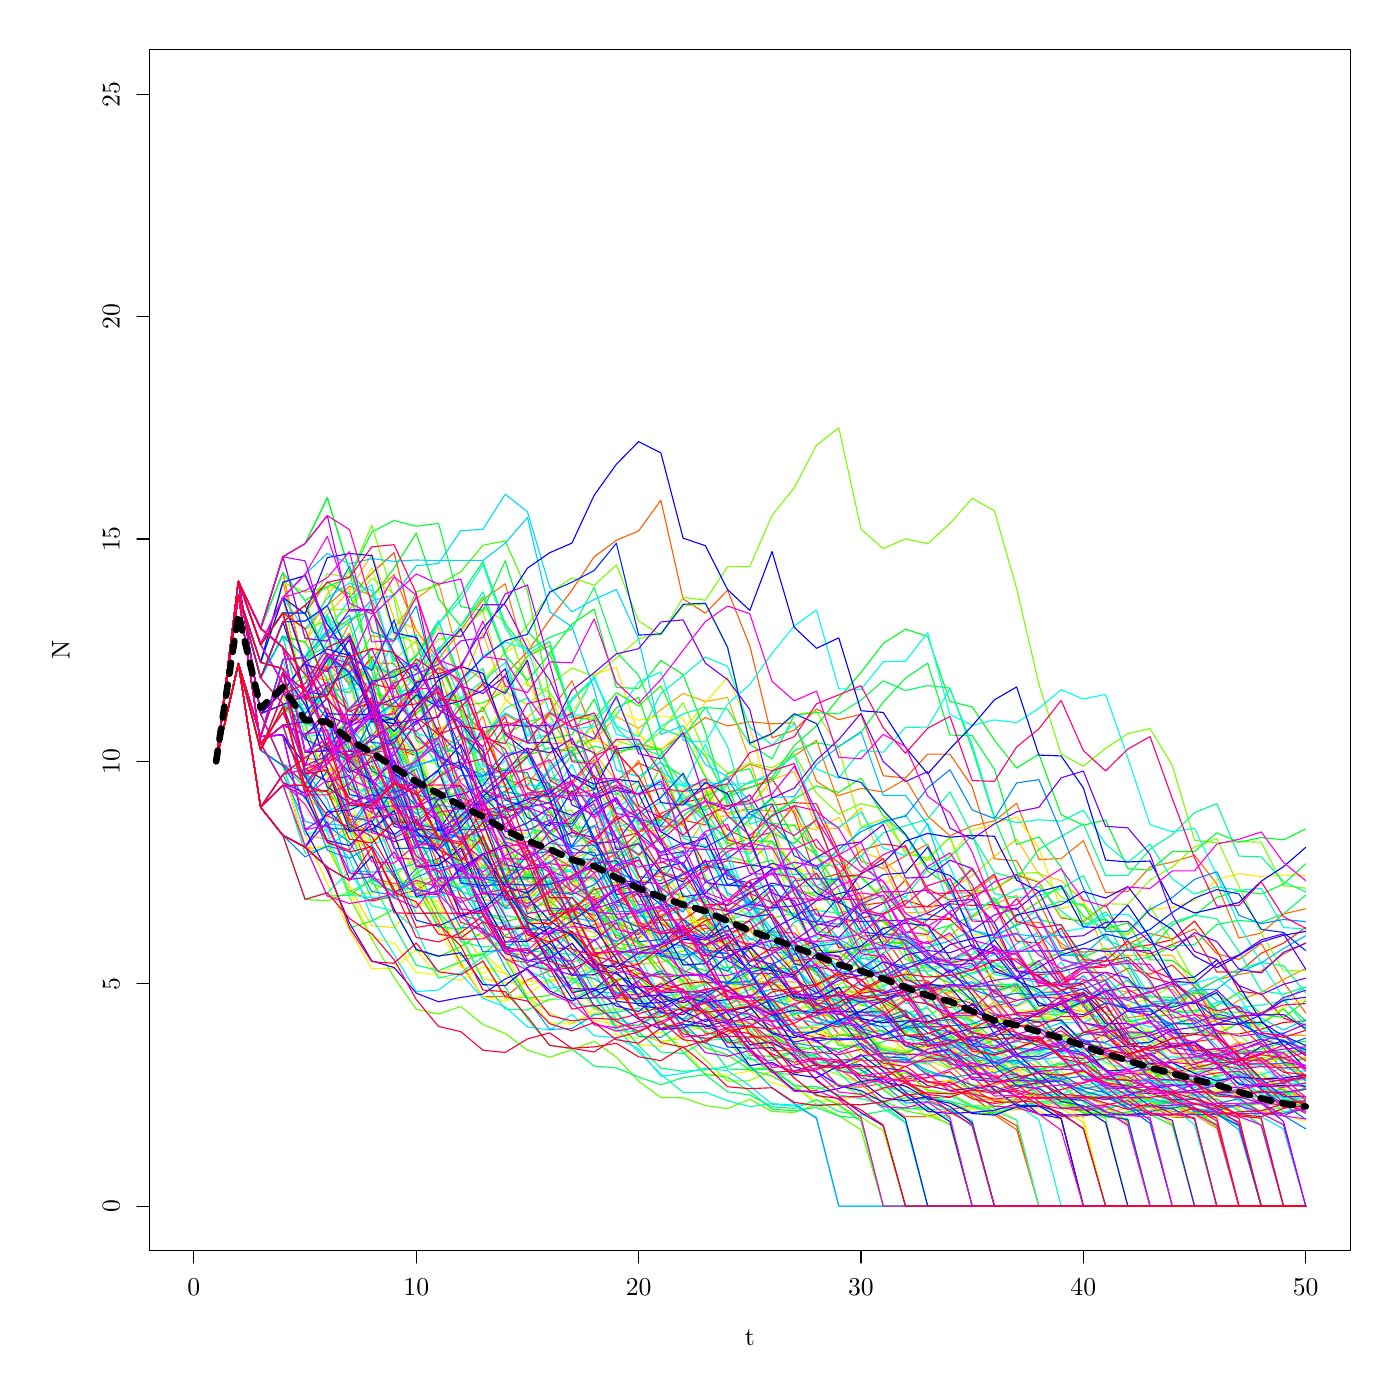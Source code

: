% Created by tikzDevice version 0.9 on 2016-02-23 12:01:07
% !TEX encoding = UTF-8 Unicode
\documentclass{article}
\nonstopmode

\usepackage{tikz}

\usepackage[active,tightpage,psfixbb]{preview}

\PreviewEnvironment{pgfpicture}

\setlength\PreviewBorder{0pt}

\newcommand{\SweaveOpts}[1]{}  % do not interfere with LaTeX
\newcommand{\SweaveInput}[1]{} % because they are not real TeX commands
\newcommand{\Sexpr}[1]{}       % will only be parsed by R


\usepackage[utf8]{inputenc}
\usepackage{amsmath}
\usepackage{graphicx}
%\usepackage{bbold}
\usepackage{tikz}
%\usepackage{silence}
\usepackage{mdframed}
%\WarningFilter{mdframed}{You got a bad break}
\usepackage[colorinlistoftodos]{todonotes}
\usepackage{listings}
\usepackage{color}
\colorlet{exampcol}{blue!10}
\usepackage{multicol}
\usepackage{booktabs}

\title{BIO311: Population Ecology\\ \textit{Practical 10:\\ Stochasticity in Matrix Models\\ \& \\ Population Viability Analysis.}}
\setlength\parindent{0pt}

\author{Koen van Benthem \& Tina Cornioley\\\\
\tt{koen.vanbenthem@ieu.uzh.ch}\\ \tt{tina.cornioley@ieu.uzh.ch}}

\date{Spring 2014}
\setcounter{tocdepth}{1} % Determines the depth of the table of contents;; 0:chapters, 1: chapters and sections, 2: chapters,sections and subsections

%\renewcommand{\theExercise}{\thechapter.\arabic{Exercise}}%

\setlength\parindent{0pt}

\begin{document}

\begin{tikzpicture}[x=1pt,y=1pt]
\definecolor{fillColor}{RGB}{255,255,255}
\path[use as bounding box,fill=fillColor,fill opacity=0.00] (0,0) rectangle (505.89,505.89);
\begin{scope}
\path[clip] (  0.00,  0.00) rectangle (505.89,505.89);
\definecolor{drawColor}{RGB}{0,0,0}

\path[draw=drawColor,line width= 0.4pt,line join=round,line cap=round] ( 70.07, 54.00) -- (471.82, 54.00);

\path[draw=drawColor,line width= 0.4pt,line join=round,line cap=round] ( 70.07, 54.00) -- ( 70.07, 49.50);

\path[draw=drawColor,line width= 0.4pt,line join=round,line cap=round] (150.42, 54.00) -- (150.42, 49.50);

\path[draw=drawColor,line width= 0.4pt,line join=round,line cap=round] (230.77, 54.00) -- (230.77, 49.50);

\path[draw=drawColor,line width= 0.4pt,line join=round,line cap=round] (311.12, 54.00) -- (311.12, 49.50);

\path[draw=drawColor,line width= 0.4pt,line join=round,line cap=round] (391.47, 54.00) -- (391.47, 49.50);

\path[draw=drawColor,line width= 0.4pt,line join=round,line cap=round] (471.82, 54.00) -- (471.82, 49.50);

\node[text=drawColor,anchor=base,inner sep=0pt, outer sep=0pt, scale=  0.93] at ( 70.07, 37.80) {0};

\node[text=drawColor,anchor=base,inner sep=0pt, outer sep=0pt, scale=  0.93] at (150.42, 37.80) {10};

\node[text=drawColor,anchor=base,inner sep=0pt, outer sep=0pt, scale=  0.93] at (230.77, 37.80) {20};

\node[text=drawColor,anchor=base,inner sep=0pt, outer sep=0pt, scale=  0.93] at (311.12, 37.80) {30};

\node[text=drawColor,anchor=base,inner sep=0pt, outer sep=0pt, scale=  0.93] at (391.47, 37.80) {40};

\node[text=drawColor,anchor=base,inner sep=0pt, outer sep=0pt, scale=  0.93] at (471.82, 37.80) {50};

\path[draw=drawColor,line width= 0.4pt,line join=round,line cap=round] ( 54.00, 70.07) -- ( 54.00,471.82);

\path[draw=drawColor,line width= 0.4pt,line join=round,line cap=round] ( 54.00, 70.07) -- ( 49.50, 70.07);

\path[draw=drawColor,line width= 0.4pt,line join=round,line cap=round] ( 54.00,150.42) -- ( 49.50,150.42);

\path[draw=drawColor,line width= 0.4pt,line join=round,line cap=round] ( 54.00,230.77) -- ( 49.50,230.77);

\path[draw=drawColor,line width= 0.4pt,line join=round,line cap=round] ( 54.00,311.12) -- ( 49.50,311.12);

\path[draw=drawColor,line width= 0.4pt,line join=round,line cap=round] ( 54.00,391.47) -- ( 49.50,391.47);

\path[draw=drawColor,line width= 0.4pt,line join=round,line cap=round] ( 54.00,471.82) -- ( 49.50,471.82);

\node[text=drawColor,rotate= 90.00,anchor=base,inner sep=0pt, outer sep=0pt, scale=  0.93] at ( 43.20, 70.07) {0};

\node[text=drawColor,rotate= 90.00,anchor=base,inner sep=0pt, outer sep=0pt, scale=  0.93] at ( 43.20,150.42) {5};

\node[text=drawColor,rotate= 90.00,anchor=base,inner sep=0pt, outer sep=0pt, scale=  0.93] at ( 43.20,230.77) {10};

\node[text=drawColor,rotate= 90.00,anchor=base,inner sep=0pt, outer sep=0pt, scale=  0.93] at ( 43.20,311.12) {15};

\node[text=drawColor,rotate= 90.00,anchor=base,inner sep=0pt, outer sep=0pt, scale=  0.93] at ( 43.20,391.47) {20};

\node[text=drawColor,rotate= 90.00,anchor=base,inner sep=0pt, outer sep=0pt, scale=  0.93] at ( 43.20,471.82) {25};

\path[draw=drawColor,line width= 0.4pt,line join=round,line cap=round] ( 54.00, 54.00) --
	(487.89, 54.00) --
	(487.89,487.89) --
	( 54.00,487.89) --
	( 54.00, 54.00);
\end{scope}
\begin{scope}
\path[clip] (  0.00,  0.00) rectangle (505.89,505.89);
\definecolor{drawColor}{RGB}{0,0,0}

\node[text=drawColor,anchor=base,inner sep=0pt, outer sep=0pt, scale=  0.93] at (270.95, 19.80) {t};

\node[text=drawColor,rotate= 90.00,anchor=base,inner sep=0pt, outer sep=0pt, scale=  0.93] at ( 25.20,270.95) {N};
\end{scope}
\begin{scope}
\path[clip] ( 54.00, 54.00) rectangle (487.89,487.89);
\definecolor{drawColor}{RGB}{255,0,0}

\path[draw=drawColor,line width= 0.4pt,line join=round,line cap=round] ( 78.11,230.77) --
	( 86.14,291.03) --
	( 94.18,260.90) --
	(102.21,251.66) --
	(110.25,239.31) --
	(118.28,250.05) --
	(126.31,231.87) --
	(134.35,229.06) --
	(142.39,218.96) --
	(150.42,192.82) --
	(158.46,195.64) --
	(166.49,200.77) --
	(174.52,182.76) --
	(182.56,182.95) --
	(190.59,174.72) --
	(198.63,171.49) --
	(206.67,178.58) --
	(214.70,175.04) --
	(222.73,179.62) --
	(230.77,182.96) --
	(238.81,181.29) --
	(246.84,185.10) --
	(254.88,192.25) --
	(262.91,194.88) --
	(270.94,193.56) --
	(278.98,179.34) --
	(287.01,175.35) --
	(295.05,177.34) --
	(303.09,163.57) --
	(311.12,163.25) --
	(319.15,168.35) --
	(327.19,168.40) --
	(335.22,173.57) --
	(343.26,173.72) --
	(351.30,166.18) --
	(359.33,149.67) --
	(367.37,149.20) --
	(375.40,149.44) --
	(383.44,151.43) --
	(391.47,156.86) --
	(399.50,158.55) --
	(407.54,160.06) --
	(415.57,152.84) --
	(423.61,150.57) --
	(431.64,145.87) --
	(439.68,132.40) --
	(447.71,132.25) --
	(455.75,133.98) --
	(463.79,136.43) --
	(471.82,136.97);
\definecolor{drawColor}{RGB}{255,8,0}

\path[draw=drawColor,line width= 0.4pt,line join=round,line cap=round] ( 78.11,230.77) --
	( 86.14,266.12) --
	( 94.18,239.74) --
	(102.21,240.31) --
	(110.25,225.06) --
	(118.28,236.89) --
	(126.31,243.85) --
	(134.35,253.99) --
	(142.39,235.82) --
	(150.42,232.76) --
	(158.46,243.00) --
	(166.49,217.61) --
	(174.52,214.67) --
	(182.56,220.01) --
	(190.59,225.08) --
	(198.63,222.54) --
	(206.67,205.39) --
	(214.70,200.26) --
	(222.73,202.83) --
	(230.77,205.07) --
	(238.81,211.01) --
	(246.84,208.04) --
	(254.88,192.83) --
	(262.91,191.27) --
	(270.94,183.29) --
	(278.98,163.52) --
	(287.01,163.12) --
	(295.05,165.81) --
	(303.09,172.02) --
	(311.12,174.08) --
	(319.15,175.81) --
	(327.19,180.48) --
	(335.22,178.14) --
	(343.26,179.31) --
	(351.30,178.73) --
	(359.33,179.02) --
	(367.37,165.81) --
	(375.40,165.13) --
	(383.44,170.52) --
	(391.47,156.03) --
	(399.50,156.47) --
	(407.54,163.14) --
	(415.57,164.49) --
	(423.61,166.33) --
	(431.64,173.04) --
	(439.68,162.36) --
	(447.71,147.75) --
	(455.75,146.70) --
	(463.79,137.98) --
	(471.82,135.45);
\definecolor{drawColor}{RGB}{255,15,0}

\path[draw=drawColor,line width= 0.4pt,line join=round,line cap=round] ( 78.11,230.77) --
	( 86.14,266.12) --
	( 94.18,234.79) --
	(102.21,229.23) --
	(110.25,199.40) --
	(118.28,199.83) --
	(126.31,184.06) --
	(134.35,180.27) --
	(142.39,182.16) --
	(150.42,184.20) --
	(158.46,189.14) --
	(166.49,172.61) --
	(174.52,170.13) --
	(182.56,159.25) --
	(190.59,158.04) --
	(198.63,163.34) --
	(206.67,163.15) --
	(214.70,156.54) --
	(222.73,151.53) --
	(230.77,154.03) --
	(238.81,152.78) --
	(246.84,153.41) --
	(254.88,143.13) --
	(262.91,140.76) --
	(270.94,141.94) --
	(278.98,141.35) --
	(287.01,133.07) --
	(295.05,130.80) --
	(303.09,131.93) --
	(311.12,131.37) --
	(319.15,124.27) --
	(327.19,115.98) --
	(335.22,116.44) --
	(343.26,118.65) --
	(351.30,111.82) --
	(359.33,111.95) --
	(367.37,114.09) --
	(375.40,107.84) --
	(383.44,102.54) --
	(391.47,102.64) --
	(399.50,104.30) --
	(407.54, 99.44) --
	(415.57, 70.07) --
	(423.61, 70.07) --
	(431.64, 70.07) --
	(439.68, 70.07) --
	(447.71, 70.07) --
	(455.75, 70.07) --
	(463.79, 70.07) --
	(471.82, 70.07);
\definecolor{drawColor}{RGB}{255,23,0}

\path[draw=drawColor,line width= 0.4pt,line join=round,line cap=round] ( 78.11,230.77) --
	( 86.14,291.03) --
	( 94.18,260.90) --
	(102.21,281.19) --
	(110.25,287.12) --
	(118.28,268.60) --
	(126.31,258.44) --
	(134.35,268.59) --
	(142.39,249.35) --
	(150.42,220.42) --
	(158.46,200.77) --
	(166.49,181.70) --
	(174.52,179.42) --
	(182.56,167.33) --
	(190.59,166.11) --
	(198.63,174.46) --
	(206.67,178.30) --
	(214.70,181.96) --
	(222.73,166.88) --
	(230.77,166.88) --
	(238.81,174.62) --
	(246.84,178.81) --
	(254.88,168.94) --
	(262.91,164.14) --
	(270.94,155.03) --
	(278.98,141.31) --
	(287.01,140.47) --
	(295.05,132.41) --
	(303.09,130.11) --
	(311.12,131.26) --
	(319.15,123.39) --
	(327.19,115.56) --
	(335.22,109.28) --
	(343.26,109.35) --
	(351.30,112.46) --
	(359.33,107.90) --
	(367.37,107.36) --
	(375.40,109.62) --
	(383.44,108.49) --
	(391.47,110.09) --
	(399.50,106.43) --
	(407.54,100.47) --
	(415.57, 70.07) --
	(423.61, 70.07) --
	(431.64, 70.07) --
	(439.68, 70.07) --
	(447.71, 70.07) --
	(455.75, 70.07) --
	(463.79, 70.07) --
	(471.82, 70.07);
\definecolor{drawColor}{RGB}{255,31,0}

\path[draw=drawColor,line width= 0.4pt,line join=round,line cap=round] ( 78.11,230.77) --
	( 86.14,266.12) --
	( 94.18,214.19) --
	(102.21,222.09) --
	(110.25,222.16) --
	(118.28,234.29) --
	(126.31,240.88) --
	(134.35,246.38) --
	(142.39,248.31) --
	(150.42,234.53) --
	(158.46,206.59) --
	(166.49,205.64) --
	(174.52,189.80) --
	(182.56,188.68) --
	(190.59,198.78) --
	(198.63,184.60) --
	(206.67,183.14) --
	(214.70,192.97) --
	(222.73,197.50) --
	(230.77,205.25) --
	(238.81,211.88) --
	(246.84,215.82) --
	(254.88,217.72) --
	(262.91,206.16) --
	(270.94,202.30) --
	(278.98,214.96) --
	(287.01,215.85) --
	(295.05,215.41) --
	(303.09,198.17) --
	(311.12,178.75) --
	(319.15,179.75) --
	(327.19,187.99) --
	(335.22,175.49) --
	(343.26,173.92) --
	(351.30,183.08) --
	(359.33,170.49) --
	(367.37,154.94) --
	(375.40,153.63) --
	(383.44,154.28) --
	(391.47,143.88) --
	(399.50,132.86) --
	(407.54,124.27) --
	(415.57,124.33) --
	(423.61,128.64) --
	(431.64,129.43) --
	(439.68,130.62) --
	(447.71,125.68) --
	(455.75,122.73) --
	(463.79,124.20) --
	(471.82,117.04);
\definecolor{drawColor}{RGB}{255,38,0}

\path[draw=drawColor,line width= 0.4pt,line join=round,line cap=round] ( 78.11,230.77) --
	( 86.14,266.12) --
	( 94.18,239.74) --
	(102.21,240.31) --
	(110.25,225.06) --
	(118.28,232.69) --
	(126.31,209.72) --
	(134.35,210.21) --
	(142.39,217.36) --
	(150.42,196.44) --
	(158.46,193.60) --
	(166.49,198.33) --
	(174.52,202.57) --
	(182.56,184.75) --
	(190.59,168.23) --
	(198.63,168.73) --
	(206.67,176.35) --
	(214.70,180.74) --
	(222.73,184.24) --
	(230.77,185.52) --
	(238.81,190.94) --
	(246.84,188.23) --
	(254.88,192.74) --
	(262.91,200.12) --
	(270.94,203.05) --
	(278.98,205.12) --
	(287.01,214.80) --
	(295.05,199.67) --
	(303.09,194.24) --
	(311.12,181.80) --
	(319.15,163.93) --
	(327.19,151.59) --
	(335.22,151.45) --
	(343.26,145.66) --
	(351.30,143.27) --
	(359.33,139.15) --
	(367.37,134.69) --
	(375.40,136.92) --
	(383.44,127.89) --
	(391.47,127.90) --
	(399.50,132.52) --
	(407.54,125.78) --
	(415.57,117.06) --
	(423.61,110.80) --
	(431.64,104.91) --
	(439.68,104.17) --
	(447.71,100.42) --
	(455.75, 70.07) --
	(463.79, 70.07) --
	(471.82, 70.07);
\definecolor{drawColor}{RGB}{255,46,0}

\path[draw=drawColor,line width= 0.4pt,line join=round,line cap=round] ( 78.11,230.77) --
	( 86.14,295.85) --
	( 94.18,278.77) --
	(102.21,272.02) --
	(110.25,234.06) --
	(118.28,239.04) --
	(126.31,245.31) --
	(134.35,246.82) --
	(142.39,260.14) --
	(150.42,239.98) --
	(158.46,232.99) --
	(166.49,216.61) --
	(174.52,210.18) --
	(182.56,213.40) --
	(190.59,215.60) --
	(198.63,222.11) --
	(206.67,218.86) --
	(214.70,220.48) --
	(222.73,223.67) --
	(230.77,230.09) --
	(238.81,226.88) --
	(246.84,209.52) --
	(254.88,207.78) --
	(262.91,219.73) --
	(270.94,221.25) --
	(278.98,224.51) --
	(287.01,211.80) --
	(295.05,188.03) --
	(303.09,190.20) --
	(311.12,198.64) --
	(319.15,200.91) --
	(327.19,199.78) --
	(335.22,184.73) --
	(343.26,180.59) --
	(351.30,182.66) --
	(359.33,184.61) --
	(367.37,189.62) --
	(375.40,187.12) --
	(383.44,174.21) --
	(391.47,172.89) --
	(399.50,179.03) --
	(407.54,163.17) --
	(415.57,161.25) --
	(423.61,164.65) --
	(431.64,167.83) --
	(439.68,154.66) --
	(447.71,154.66) --
	(455.75,161.43) --
	(463.79,165.08) --
	(471.82,170.71);
\definecolor{drawColor}{RGB}{255,54,0}

\path[draw=drawColor,line width= 0.4pt,line join=round,line cap=round] ( 78.11,230.77) --
	( 86.14,266.12) --
	( 94.18,214.19) --
	(102.21,226.01) --
	(110.25,227.92) --
	(118.28,231.16) --
	(126.31,237.95) --
	(134.35,234.56) --
	(142.39,240.65) --
	(150.42,225.40) --
	(158.46,217.75) --
	(166.49,203.50) --
	(174.52,200.89) --
	(182.56,192.72) --
	(190.59,188.35) --
	(198.63,196.94) --
	(206.67,192.64) --
	(214.70,179.88) --
	(222.73,162.51) --
	(230.77,161.25) --
	(238.81,164.32) --
	(246.84,170.21) --
	(254.88,175.04) --
	(262.91,165.13) --
	(270.94,163.17) --
	(278.98,169.14) --
	(287.01,168.77) --
	(295.05,161.84) --
	(303.09,158.89) --
	(311.12,167.59) --
	(319.15,168.09) --
	(327.19,156.10) --
	(335.22,143.21) --
	(343.26,141.87) --
	(351.30,142.54) --
	(359.33,142.21) --
	(367.37,144.30) --
	(375.40,147.10) --
	(383.44,147.74) --
	(391.47,151.51) --
	(399.50,151.78) --
	(407.54,155.95) --
	(415.57,153.87) --
	(423.61,157.16) --
	(431.64,149.28) --
	(439.68,136.27) --
	(447.71,135.60) --
	(455.75,128.04) --
	(463.79,119.17) --
	(471.82,112.54);
\definecolor{drawColor}{RGB}{255,61,0}

\path[draw=drawColor,line width= 0.4pt,line join=round,line cap=round] ( 78.11,230.77) --
	( 86.14,295.85) --
	( 94.18,278.77) --
	(102.21,298.95) --
	(110.25,262.34) --
	(118.28,265.01) --
	(126.31,249.66) --
	(134.35,239.91) --
	(142.39,249.36) --
	(150.42,258.60) --
	(158.46,268.69) --
	(166.49,249.48) --
	(174.52,241.28) --
	(182.56,224.45) --
	(190.59,221.57) --
	(198.63,212.05) --
	(206.67,203.30) --
	(214.70,207.67) --
	(222.73,189.18) --
	(230.77,172.02) --
	(238.81,172.53) --
	(246.84,164.90) --
	(254.88,148.68) --
	(262.91,148.18) --
	(270.94,139.04) --
	(278.98,136.58) --
	(287.01,139.59) --
	(295.05,141.66) --
	(303.09,132.13) --
	(311.12,130.44) --
	(319.15,123.96) --
	(327.19,115.51) --
	(335.22,114.86) --
	(343.26,115.19) --
	(351.30,109.62) --
	(359.33,103.72) --
	(367.37, 99.11) --
	(375.40, 70.07) --
	(383.44, 70.07) --
	(391.47, 70.07) --
	(399.50, 70.07) --
	(407.54, 70.07) --
	(415.57, 70.07) --
	(423.61, 70.07) --
	(431.64, 70.07) --
	(439.68, 70.07) --
	(447.71, 70.07) --
	(455.75, 70.07) --
	(463.79, 70.07) --
	(471.82, 70.07);
\definecolor{drawColor}{RGB}{255,69,0}

\path[draw=drawColor,line width= 0.4pt,line join=round,line cap=round] ( 78.11,230.77) --
	( 86.14,291.03) --
	( 94.18,237.20) --
	(102.21,243.83) --
	(110.25,245.12) --
	(118.28,258.42) --
	(126.31,238.39) --
	(134.35,211.94) --
	(142.39,209.92) --
	(150.42,210.93) --
	(158.46,193.57) --
	(166.49,175.12) --
	(174.52,173.18) --
	(182.56,161.69) --
	(190.59,160.58) --
	(198.63,168.42) --
	(206.67,169.42) --
	(214.70,157.04) --
	(222.73,154.28) --
	(230.77,155.66) --
	(238.81,144.77) --
	(246.84,144.47) --
	(254.88,148.56) --
	(262.91,137.29) --
	(270.94,135.83) --
	(278.98,128.60) --
	(287.01,126.31) --
	(295.05,120.60) --
	(303.09,119.74) --
	(311.12,122.82) --
	(319.15,122.67) --
	(327.19,125.54) --
	(335.22,124.10) --
	(343.26,124.82) --
	(351.30,124.46) --
	(359.33,118.10) --
	(367.37,110.78) --
	(375.40,110.09) --
	(383.44,105.60) --
	(391.47,104.25) --
	(399.50,105.85) --
	(407.54,106.88) --
	(415.57,106.36) --
	(423.61,102.24) --
	(431.64,101.89) --
	(439.68, 70.07) --
	(447.71, 70.07) --
	(455.75, 70.07) --
	(463.79, 70.07) --
	(471.82, 70.07);
\definecolor{drawColor}{RGB}{255,77,0}

\path[draw=drawColor,line width= 0.4pt,line join=round,line cap=round] ( 78.11,230.77) --
	( 86.14,295.85) --
	( 94.18,272.95) --
	(102.21,284.40) --
	(110.25,284.34) --
	(118.28,295.70) --
	(126.31,290.02) --
	(134.35,298.75) --
	(142.39,306.17) --
	(150.42,274.48) --
	(158.46,245.00) --
	(166.49,220.63) --
	(174.52,199.29) --
	(182.56,181.13) --
	(190.59,181.48) --
	(198.63,190.20) --
	(206.67,177.31) --
	(214.70,172.97) --
	(222.73,177.90) --
	(230.77,183.86) --
	(238.81,172.77) --
	(246.84,168.11) --
	(254.88,170.44) --
	(262.91,169.28) --
	(270.94,169.86) --
	(278.98,169.57) --
	(287.01,157.76) --
	(295.05,154.71) --
	(303.09,145.94) --
	(311.12,133.92) --
	(319.15,125.48) --
	(327.19,125.41) --
	(335.22,128.37) --
	(343.26,128.43) --
	(351.30,133.07) --
	(359.33,135.60) --
	(367.37,129.65) --
	(375.40,128.32) --
	(383.44,132.11) --
	(391.47,130.21) --
	(399.50,123.86) --
	(407.54,115.39) --
	(415.57,115.95) --
	(423.61,119.32) --
	(431.64,121.44) --
	(439.68,116.71) --
	(447.71,109.08) --
	(455.75,104.03) --
	(463.79,103.94) --
	(471.82,105.77);
\definecolor{drawColor}{RGB}{255,84,0}

\path[draw=drawColor,line width= 0.4pt,line join=round,line cap=round] ( 78.11,230.77) --
	( 86.14,266.12) --
	( 94.18,239.74) --
	(102.21,262.83) --
	(110.25,229.23) --
	(118.28,228.53) --
	(126.31,209.83) --
	(134.35,188.61) --
	(142.39,186.58) --
	(150.42,187.59) --
	(158.46,173.03) --
	(166.49,157.68) --
	(174.52,145.68) --
	(182.56,145.77) --
	(190.59,151.78) --
	(198.63,155.08) --
	(206.67,157.81) --
	(214.70,146.04) --
	(222.73,135.08) --
	(230.77,135.42) --
	(238.81,140.46) --
	(246.84,141.48) --
	(254.88,132.45) --
	(262.91,132.18) --
	(270.94,135.61) --
	(278.98,126.19) --
	(287.01,126.46) --
	(295.05,122.27) --
	(303.09,113.34) --
	(311.12,113.07) --
	(319.15,114.35) --
	(327.19,110.54) --
	(335.22,108.48) --
	(343.26,104.80) --
	(351.30, 99.18) --
	(359.33, 70.07) --
	(367.37, 70.07) --
	(375.40, 70.07) --
	(383.44, 70.07) --
	(391.47, 70.07) --
	(399.50, 70.07) --
	(407.54, 70.07) --
	(415.57, 70.07) --
	(423.61, 70.07) --
	(431.64, 70.07) --
	(439.68, 70.07) --
	(447.71, 70.07) --
	(455.75, 70.07) --
	(463.79, 70.07) --
	(471.82, 70.07);
\definecolor{drawColor}{RGB}{255,92,0}

\path[draw=drawColor,line width= 0.4pt,line join=round,line cap=round] ( 78.11,230.77) --
	( 86.14,291.03) --
	( 94.18,260.90) --
	(102.21,251.66) --
	(110.25,244.04) --
	(118.28,257.32) --
	(126.31,255.61) --
	(134.35,266.33) --
	(142.39,266.16) --
	(150.42,252.11) --
	(158.46,241.63) --
	(166.49,246.87) --
	(174.52,248.94) --
	(182.56,262.13) --
	(190.59,270.37) --
	(198.63,281.94) --
	(206.67,292.65) --
	(214.70,304.67) --
	(222.73,310.64) --
	(230.77,314.04) --
	(238.81,325.12) --
	(246.84,289.49) --
	(254.88,284.28) --
	(262.91,292.62) --
	(270.94,272.53) --
	(278.98,239.27) --
	(287.01,242.04) --
	(295.05,249.65) --
	(303.09,245.85) --
	(311.12,247.75) --
	(319.15,225.57) --
	(327.19,224.76) --
	(335.22,233.37) --
	(343.26,233.38) --
	(351.30,221.60) --
	(359.33,195.54) --
	(367.37,194.82) --
	(375.40,180.17) --
	(383.44,163.42) --
	(391.47,161.84) --
	(399.50,162.63) --
	(407.54,164.70) --
	(415.57,168.59) --
	(423.61,166.65) --
	(431.64,170.20) --
	(439.68,161.26) --
	(447.71,159.16) --
	(455.75,164.99) --
	(463.79,150.96) --
	(471.82,139.83);
\definecolor{drawColor}{RGB}{255,99,0}

\path[draw=drawColor,line width= 0.4pt,line join=round,line cap=round] ( 78.11,230.77) --
	( 86.14,295.85) --
	( 94.18,278.77) --
	(102.21,272.02) --
	(110.25,256.88) --
	(118.28,241.33) --
	(126.31,232.39) --
	(134.35,216.96) --
	(142.39,210.13) --
	(150.42,196.42) --
	(158.46,190.71) --
	(166.49,193.57) --
	(174.52,195.42) --
	(182.56,185.49) --
	(190.59,165.98) --
	(198.63,165.26) --
	(206.67,168.16) --
	(214.70,171.80) --
	(222.73,172.68) --
	(230.77,164.85) --
	(238.81,162.08) --
	(246.84,170.94) --
	(254.88,174.22) --
	(262.91,165.12) --
	(270.94,149.39) --
	(278.98,139.19) --
	(287.01,129.04) --
	(295.05,120.90) --
	(303.09,119.64) --
	(311.12,114.26) --
	(319.15,107.36) --
	(327.19,102.39) --
	(335.22,102.37) --
	(343.26,104.96) --
	(351.30,106.35) --
	(359.33,103.06) --
	(367.37, 97.65) --
	(375.40, 70.07) --
	(383.44, 70.07) --
	(391.47, 70.07) --
	(399.50, 70.07) --
	(407.54, 70.07) --
	(415.57, 70.07) --
	(423.61, 70.07) --
	(431.64, 70.07) --
	(439.68, 70.07) --
	(447.71, 70.07) --
	(455.75, 70.07) --
	(463.79, 70.07) --
	(471.82, 70.07);
\definecolor{drawColor}{RGB}{255,107,0}

\path[draw=drawColor,line width= 0.4pt,line join=round,line cap=round] ( 78.11,230.77) --
	( 86.14,291.03) --
	( 94.18,237.20) --
	(102.21,243.83) --
	(110.25,219.97) --
	(118.28,220.18) --
	(126.31,209.26) --
	(134.35,204.96) --
	(142.39,214.39) --
	(150.42,213.48) --
	(158.46,225.44) --
	(166.49,231.41) --
	(174.52,241.10) --
	(182.56,244.96) --
	(190.59,243.03) --
	(198.63,248.61) --
	(206.67,259.88) --
	(214.70,240.73) --
	(222.73,233.28) --
	(230.77,237.00) --
	(238.81,235.14) --
	(246.84,240.48) --
	(254.88,246.63) --
	(262.91,243.56) --
	(270.94,245.09) --
	(278.98,244.33) --
	(287.01,244.71) --
	(295.05,223.58) --
	(303.09,218.42) --
	(311.12,221.00) --
	(319.15,219.71) --
	(327.19,224.35) --
	(335.22,210.98) --
	(343.26,203.86) --
	(351.30,207.42) --
	(359.33,209.29) --
	(367.37,215.65) --
	(375.40,195.29) --
	(383.44,195.64) --
	(391.47,202.09) --
	(399.50,183.32) --
	(407.54,183.78) --
	(415.57,192.63) --
	(423.61,194.37) --
	(431.64,196.81) --
	(439.68,186.49) --
	(447.71,166.92) --
	(455.75,168.72) --
	(463.79,175.64) --
	(471.82,177.52);
\definecolor{drawColor}{RGB}{255,115,0}

\path[draw=drawColor,line width= 0.4pt,line join=round,line cap=round] ( 78.11,230.77) --
	( 86.14,295.85) --
	( 94.18,272.95) --
	(102.21,284.40) --
	(110.25,278.68) --
	(118.28,287.13) --
	(126.31,294.08) --
	(134.35,290.61) --
	(142.39,298.24) --
	(150.42,278.09) --
	(158.46,267.74) --
	(166.49,278.23) --
	(174.52,289.22) --
	(182.56,294.92) --
	(190.59,265.35) --
	(198.63,236.94) --
	(206.67,237.92) --
	(214.70,225.35) --
	(222.73,220.70) --
	(230.77,231.15) --
	(238.81,207.08) --
	(246.84,208.18) --
	(254.88,218.64) --
	(262.91,224.88) --
	(270.94,229.72) --
	(278.98,227.30) --
	(287.01,232.71) --
	(295.05,238.41) --
	(303.09,215.63) --
	(311.12,194.72) --
	(319.15,192.02) --
	(327.19,196.63) --
	(335.22,200.86) --
	(343.26,183.25) --
	(351.30,183.24) --
	(359.33,189.23) --
	(367.37,172.22) --
	(375.40,172.66) --
	(383.44,165.05) --
	(391.47,159.69) --
	(399.50,151.37) --
	(407.54,138.11) --
	(415.57,139.18) --
	(423.61,144.13) --
	(431.64,147.38) --
	(439.68,151.81) --
	(447.71,153.76) --
	(455.75,155.01) --
	(463.79,161.13) --
	(471.82,165.11);
\definecolor{drawColor}{RGB}{255,122,0}

\path[draw=drawColor,line width= 0.4pt,line join=round,line cap=round] ( 78.11,230.77) --
	( 86.14,291.03) --
	( 94.18,237.20) --
	(102.21,248.34) --
	(110.25,256.59) --
	(118.28,267.06) --
	(126.31,277.16) --
	(134.35,257.33) --
	(142.39,248.68) --
	(150.42,257.81) --
	(158.46,239.85) --
	(166.49,236.46) --
	(174.52,247.07) --
	(182.56,221.02) --
	(190.59,222.04) --
	(198.63,233.65) --
	(206.67,236.08) --
	(214.70,215.06) --
	(222.73,193.63) --
	(230.77,176.63) --
	(238.81,176.80) --
	(246.84,182.35) --
	(254.88,179.57) --
	(262.91,167.69) --
	(270.94,163.80) --
	(278.98,154.31) --
	(287.01,152.86) --
	(295.05,158.01) --
	(303.09,157.76) --
	(311.12,151.56) --
	(319.15,146.83) --
	(327.19,139.77) --
	(335.22,128.37) --
	(343.26,127.75) --
	(351.30,121.11) --
	(359.33,120.59) --
	(367.37,117.20) --
	(375.40,108.99) --
	(383.44,108.82) --
	(391.47,108.91) --
	(399.50,108.86) --
	(407.54,108.88) --
	(415.57,108.87) --
	(423.61,104.22) --
	(431.64,103.96) --
	(439.68,105.89) --
	(447.71,105.87) --
	(455.75,108.74) --
	(463.79,110.29) --
	(471.82,106.64);
\definecolor{drawColor}{RGB}{255,130,0}

\path[draw=drawColor,line width= 0.4pt,line join=round,line cap=round] ( 78.11,230.77) --
	( 86.14,291.03) --
	( 94.18,266.53) --
	(102.21,295.48) --
	(110.25,265.18) --
	(118.28,265.15) --
	(126.31,280.77) --
	(134.35,289.19) --
	(142.39,269.32) --
	(150.42,259.63) --
	(158.46,264.47) --
	(166.49,238.95) --
	(174.52,238.64) --
	(182.56,247.72) --
	(190.59,243.18) --
	(198.63,224.46) --
	(206.67,222.33) --
	(214.70,231.52) --
	(222.73,207.98) --
	(230.77,188.87) --
	(238.81,189.12) --
	(246.84,180.42) --
	(254.88,161.48) --
	(262.91,163.37) --
	(270.94,169.82) --
	(278.98,159.50) --
	(287.01,145.33) --
	(295.05,144.31) --
	(303.09,144.82) --
	(311.12,144.57) --
	(319.15,146.68) --
	(327.19,140.13) --
	(335.22,128.48) --
	(343.26,120.99) --
	(351.30,113.50) --
	(359.33,113.80) --
	(367.37,115.95) --
	(375.40,114.87) --
	(383.44,116.61) --
	(391.47,119.40) --
	(399.50,114.49) --
	(407.54,112.52) --
	(415.57,108.32) --
	(423.61,107.62) --
	(431.64,111.00) --
	(439.68,111.35) --
	(447.71,111.17) --
	(455.75,111.26) --
	(463.79,112.32) --
	(471.82,108.76);
\definecolor{drawColor}{RGB}{255,138,0}

\path[draw=drawColor,line width= 0.4pt,line join=round,line cap=round] ( 78.11,230.77) --
	( 86.14,266.12) --
	( 94.18,234.79) --
	(102.21,254.99) --
	(110.25,231.86) --
	(118.28,231.04) --
	(126.31,239.98) --
	(134.35,215.54) --
	(142.39,216.26) --
	(150.42,205.37) --
	(158.46,201.30) --
	(166.49,210.42) --
	(174.52,209.56) --
	(182.56,199.92) --
	(190.59,177.42) --
	(198.63,179.74) --
	(206.67,187.26) --
	(214.70,189.43) --
	(222.73,174.12) --
	(230.77,171.02) --
	(238.81,175.28) --
	(246.84,178.56) --
	(254.88,176.92) --
	(262.91,177.74) --
	(270.94,164.45) --
	(278.98,150.36) --
	(287.01,148.87) --
	(295.05,140.09) --
	(303.09,137.40) --
	(311.12,138.74) --
	(319.15,139.89) --
	(327.19,144.86) --
	(335.22,146.16) --
	(343.26,136.44) --
	(351.30,134.44) --
	(359.33,127.62) --
	(367.37,125.25) --
	(375.40,119.70) --
	(383.44,117.53) --
	(391.47,118.61) --
	(399.50,119.36) --
	(407.54,115.45) --
	(415.57,107.78) --
	(423.61,107.50) --
	(431.64,103.13) --
	(439.68, 98.09) --
	(447.71, 70.07) --
	(455.75, 70.07) --
	(463.79, 70.07) --
	(471.82, 70.07);
\definecolor{drawColor}{RGB}{255,145,0}

\path[draw=drawColor,line width= 0.4pt,line join=round,line cap=round] ( 78.11,230.77) --
	( 86.14,295.85) --
	( 94.18,272.95) --
	(102.21,258.99) --
	(110.25,252.80) --
	(118.28,265.77) --
	(126.31,259.29) --
	(134.35,267.61) --
	(142.39,278.92) --
	(150.42,289.52) --
	(158.46,295.44) --
	(166.49,265.71) --
	(174.52,260.26) --
	(182.56,239.91) --
	(190.59,237.47) --
	(198.63,247.62) --
	(206.67,247.24) --
	(214.70,234.66) --
	(222.73,206.27) --
	(230.77,205.52) --
	(238.81,205.89) --
	(246.84,209.33) --
	(254.88,214.85) --
	(262.91,212.09) --
	(270.94,213.47) --
	(278.98,212.78) --
	(287.01,213.13) --
	(295.05,195.80) --
	(303.09,191.59) --
	(311.12,178.92) --
	(319.15,174.34) --
	(327.19,163.90) --
	(335.22,148.89) --
	(343.26,147.90) --
	(351.30,148.40) --
	(359.33,148.15) --
	(367.37,138.89) --
	(375.40,138.31) --
	(383.44,142.23) --
	(391.47,140.27) --
	(399.50,143.13) --
	(407.54,147.43) --
	(415.57,149.22) --
	(423.61,148.32) --
	(431.64,139.34) --
	(439.68,138.62) --
	(447.71,144.49) --
	(455.75,147.27) --
	(463.79,151.95) --
	(471.82,155.97);
\definecolor{drawColor}{RGB}{255,153,0}

\path[draw=drawColor,line width= 0.4pt,line join=round,line cap=round] ( 78.11,230.77) --
	( 86.14,295.85) --
	( 94.18,278.77) --
	(102.21,298.95) --
	(110.25,262.34) --
	(118.28,259.91) --
	(126.31,266.19) --
	(134.35,249.01) --
	(142.39,240.04) --
	(150.42,223.71) --
	(158.46,216.64) --
	(166.49,224.12) --
	(174.52,228.26) --
	(182.56,207.40) --
	(190.59,187.44) --
	(198.63,185.01) --
	(206.67,189.30) --
	(214.70,196.52) --
	(222.73,199.34) --
	(230.77,201.37) --
	(238.81,190.92) --
	(246.84,170.51) --
	(254.88,157.77) --
	(262.91,144.82) --
	(270.94,143.36) --
	(278.98,144.09) --
	(287.01,134.88) --
	(295.05,134.53) --
	(303.09,130.05) --
	(311.12,119.67) --
	(319.15,120.74) --
	(327.19,122.84) --
	(335.22,121.79) --
	(343.26,116.06) --
	(351.30,108.92) --
	(359.33,108.33) --
	(367.37,108.63) --
	(375.40,109.50) --
	(383.44,112.19) --
	(391.47,112.98) --
	(399.50,112.58) --
	(407.54,113.91) --
	(415.57,116.70) --
	(423.61,111.99) --
	(431.64,110.16) --
	(439.68,111.08) --
	(447.71,110.62) --
	(455.75,110.85) --
	(463.79,105.85) --
	(471.82,105.62);
\definecolor{drawColor}{RGB}{255,161,0}

\path[draw=drawColor,line width= 0.4pt,line join=round,line cap=round] ( 78.11,230.77) --
	( 86.14,295.85) --
	( 94.18,272.95) --
	(102.21,284.40) --
	(110.25,253.49) --
	(118.28,227.94) --
	(126.31,228.33) --
	(134.35,236.49) --
	(142.39,212.82) --
	(150.42,192.79) --
	(158.46,193.16) --
	(166.49,199.47) --
	(174.52,181.08) --
	(182.56,178.59) --
	(190.59,182.74) --
	(198.63,189.51) --
	(206.67,195.41) --
	(214.70,198.88) --
	(222.73,197.14) --
	(230.77,182.68) --
	(238.81,165.37) --
	(246.84,152.54) --
	(254.88,150.36) --
	(262.91,151.45) --
	(270.94,150.90) --
	(278.98,151.17) --
	(287.01,151.04) --
	(295.05,151.11) --
	(303.09,141.35) --
	(311.12,138.94) --
	(319.15,141.99) --
	(327.19,146.09) --
	(335.22,147.92) --
	(343.26,147.01) --
	(351.30,149.52) --
	(359.33,154.52) --
	(367.37,156.30) --
	(375.40,157.70) --
	(383.44,150.71) --
	(391.47,146.37) --
	(399.50,148.54) --
	(407.54,147.45) --
	(415.57,138.66) --
	(423.61,136.10) --
	(431.64,137.38) --
	(439.68,136.74) --
	(447.71,129.03) --
	(455.75,128.44) --
	(463.79,131.84) --
	(471.82,131.77);
\definecolor{drawColor}{RGB}{255,168,0}

\path[draw=drawColor,line width= 0.4pt,line join=round,line cap=round] ( 78.11,230.77) --
	( 86.14,291.03) --
	( 94.18,237.20) --
	(102.21,248.34) --
	(110.25,256.59) --
	(118.28,239.14) --
	(126.31,211.61) --
	(134.35,210.05) --
	(142.39,214.57) --
	(150.42,201.96) --
	(158.46,198.79) --
	(166.49,210.80) --
	(174.52,215.57) --
	(182.56,224.64) --
	(190.59,227.96) --
	(198.63,230.49) --
	(206.67,237.62) --
	(214.70,238.49) --
	(222.73,246.93) --
	(230.77,242.71) --
	(238.81,249.44) --
	(246.84,255.32) --
	(254.88,252.38) --
	(262.91,253.85) --
	(270.94,231.13) --
	(278.98,207.10) --
	(287.01,188.34) --
	(295.05,188.48) --
	(303.09,197.88) --
	(311.12,184.11) --
	(319.15,166.26) --
	(327.19,164.86) --
	(335.22,165.56) --
	(343.26,167.75) --
	(351.30,174.38) --
	(359.33,179.15) --
	(367.37,182.36) --
	(375.40,167.43) --
	(383.44,153.33) --
	(391.47,141.75) --
	(399.50,140.03) --
	(407.54,142.76) --
	(415.57,136.20) --
	(423.61,132.97) --
	(431.64,126.88) --
	(439.68,125.78) --
	(447.71,129.32) --
	(455.75,120.60) --
	(463.79,120.94) --
	(471.82,123.45);
\definecolor{drawColor}{RGB}{255,176,0}

\path[draw=drawColor,line width= 0.4pt,line join=round,line cap=round] ( 78.11,230.77) --
	( 86.14,295.85) --
	( 94.18,248.00) --
	(102.21,229.64) --
	(110.25,204.33) --
	(118.28,202.54) --
	(126.31,206.98) --
	(134.35,211.84) --
	(142.39,213.16) --
	(150.42,220.02) --
	(158.46,220.56) --
	(166.49,209.45) --
	(174.52,185.57) --
	(182.56,171.07) --
	(190.59,170.58) --
	(198.63,163.57) --
	(206.67,158.11) --
	(214.70,160.84) --
	(222.73,161.88) --
	(230.77,166.18) --
	(238.81,152.70) --
	(246.84,141.02) --
	(254.88,141.28) --
	(262.91,146.84) --
	(270.94,149.98) --
	(278.98,154.67) --
	(287.01,158.90) --
	(295.05,161.34) --
	(303.09,162.54) --
	(311.12,169.29) --
	(319.15,173.58) --
	(327.19,164.04) --
	(335.22,148.68) --
	(343.26,138.49) --
	(351.30,138.31) --
	(359.33,143.86) --
	(367.37,135.85) --
	(375.40,133.23) --
	(383.44,134.54) --
	(391.47,126.21) --
	(399.50,124.56) --
	(407.54,118.77) --
	(415.57,118.05) --
	(423.61,122.28) --
	(431.64,122.78) --
	(439.68,123.93) --
	(447.71,127.62) --
	(455.75,121.68) --
	(463.79,120.84) --
	(471.82,123.97);
\definecolor{drawColor}{RGB}{255,184,0}

\path[draw=drawColor,line width= 0.4pt,line join=round,line cap=round] ( 78.11,230.77) --
	( 86.14,266.12) --
	( 94.18,214.19) --
	(102.21,226.01) --
	(110.25,227.92) --
	(118.28,231.16) --
	(126.31,217.98) --
	(134.35,210.16) --
	(142.39,214.07) --
	(150.42,215.94) --
	(158.46,204.52) --
	(166.49,200.71) --
	(174.52,193.15) --
	(182.56,188.50) --
	(190.59,182.22) --
	(198.63,177.74) --
	(206.67,188.78) --
	(214.70,174.87) --
	(222.73,158.91) --
	(230.77,157.41) --
	(238.81,158.16) --
	(246.84,160.13) --
	(254.88,163.84) --
	(262.91,161.98) --
	(270.94,151.80) --
	(278.98,150.78) --
	(287.01,157.79) --
	(295.05,158.67) --
	(303.09,147.64) --
	(311.12,147.22) --
	(319.15,151.52) --
	(327.19,151.53) --
	(335.22,158.04) --
	(343.26,148.54) --
	(351.30,136.27) --
	(359.33,127.45) --
	(367.37,119.15) --
	(375.40,119.41) --
	(383.44,115.73) --
	(391.47,114.36) --
	(399.50,111.83) --
	(407.54,109.15) --
	(415.57,105.67) --
	(423.61, 99.80) --
	(431.64, 70.07) --
	(439.68, 70.07) --
	(447.71, 70.07) --
	(455.75, 70.07) --
	(463.79, 70.07) --
	(471.82, 70.07);
\definecolor{drawColor}{RGB}{255,191,0}

\path[draw=drawColor,line width= 0.4pt,line join=round,line cap=round] ( 78.11,230.77) --
	( 86.14,266.12) --
	( 94.18,239.74) --
	(102.21,267.56) --
	(110.25,268.33) --
	(118.28,283.78) --
	(126.31,292.53) --
	(134.35,305.60) --
	(142.39,282.29) --
	(150.42,278.39) --
	(158.46,265.27) --
	(166.49,258.36) --
	(174.52,277.15) --
	(182.56,253.11) --
	(190.59,246.50) --
	(198.63,254.54) --
	(206.67,237.34) --
	(214.70,233.80) --
	(222.73,223.72) --
	(230.77,214.17) --
	(238.81,201.21) --
	(246.84,198.22) --
	(254.88,210.09) --
	(262.91,211.14) --
	(270.94,214.37) --
	(278.98,224.17) --
	(287.01,227.07) --
	(295.05,206.91) --
	(303.09,206.45) --
	(311.12,213.91) --
	(319.15,193.27) --
	(327.19,176.06) --
	(335.22,176.34) --
	(343.26,184.69) --
	(351.30,189.35) --
	(359.33,196.38) --
	(367.37,202.69) --
	(375.40,190.07) --
	(383.44,187.64) --
	(391.47,180.35) --
	(399.50,160.92) --
	(407.54,160.62) --
	(415.57,160.77) --
	(423.61,160.69) --
	(431.64,149.85) --
	(439.68,137.80) --
	(447.71,138.40) --
	(455.75,133.19) --
	(463.79,122.44) --
	(471.82,115.83);
\definecolor{drawColor}{RGB}{255,199,0}

\path[draw=drawColor,line width= 0.4pt,line join=round,line cap=round] ( 78.11,230.77) --
	( 86.14,291.03) --
	( 94.18,260.90) --
	(102.21,275.97) --
	(110.25,273.86) --
	(118.28,291.30) --
	(126.31,299.58) --
	(134.35,279.02) --
	(142.39,244.63) --
	(150.42,222.10) --
	(158.46,199.81) --
	(166.49,197.21) --
	(174.52,183.13) --
	(182.56,178.74) --
	(190.59,183.85) --
	(198.63,187.13) --
	(206.67,171.60) --
	(214.70,168.81) --
	(222.73,170.20) --
	(230.77,172.17) --
	(238.81,163.86) --
	(246.84,158.88) --
	(254.88,163.76) --
	(262.91,166.10) --
	(270.94,164.93) --
	(278.98,168.05) --
	(287.01,171.56) --
	(295.05,157.79) --
	(303.09,145.21) --
	(311.12,134.71) --
	(319.15,133.17) --
	(327.19,126.30) --
	(335.22,117.53) --
	(343.26,111.19) --
	(351.30,105.25) --
	(359.33,104.50) --
	(367.37,104.88) --
	(375.40,105.62) --
	(383.44,108.06) --
	(391.47,104.14) --
	(399.50,103.58) --
	(407.54,105.65) --
	(415.57,104.62) --
	(423.61,106.06) --
	(431.64,102.77) --
	(439.68,102.05) --
	(447.71, 70.07) --
	(455.75, 70.07) --
	(463.79, 70.07) --
	(471.82, 70.07);
\definecolor{drawColor}{RGB}{255,207,0}

\path[draw=drawColor,line width= 0.4pt,line join=round,line cap=round] ( 78.11,230.77) --
	( 86.14,295.85) --
	( 94.18,278.77) --
	(102.21,298.95) --
	(110.25,288.86) --
	(118.28,293.90) --
	(126.31,264.76) --
	(134.35,259.15) --
	(142.39,261.95) --
	(150.42,265.66) --
	(158.46,279.30) --
	(166.49,257.60) --
	(174.52,249.67) --
	(182.56,258.46) --
	(190.59,268.79) --
	(198.63,273.76) --
	(206.67,247.06) --
	(214.70,246.72) --
	(222.73,234.16) --
	(230.77,224.67) --
	(238.81,210.42) --
	(246.84,207.38) --
	(254.88,220.00) --
	(262.91,203.07) --
	(270.94,198.06) --
	(278.98,204.00) --
	(287.01,207.90) --
	(295.05,205.95) --
	(303.09,210.56) --
	(311.12,198.20) --
	(319.15,195.16) --
	(327.19,187.62) --
	(335.22,166.82) --
	(343.26,154.96) --
	(351.30,152.18) --
	(359.33,143.59) --
	(367.37,131.98) --
	(375.40,131.12) --
	(383.44,124.18) --
	(391.47,115.86) --
	(399.50,115.12) --
	(407.54,116.70) --
	(415.57,118.32) --
	(423.61,117.51) --
	(431.64,119.18) --
	(439.68,122.21) --
	(447.71,116.98) --
	(455.75,114.92) --
	(463.79,110.47) --
	(471.82,109.73);
\definecolor{drawColor}{RGB}{255,214,0}

\path[draw=drawColor,line width= 0.4pt,line join=round,line cap=round] ( 78.11,230.77) --
	( 86.14,291.03) --
	( 94.18,237.20) --
	(102.21,223.15) --
	(110.25,219.23) --
	(118.28,210.39) --
	(126.31,185.51) --
	(134.35,171.38) --
	(142.39,170.72) --
	(150.42,179.13) --
	(158.46,180.39) --
	(166.49,166.58) --
	(174.52,152.25) --
	(182.56,150.69) --
	(190.59,151.47) --
	(198.63,151.08) --
	(206.67,153.44) --
	(214.70,156.58) --
	(222.73,144.77) --
	(230.77,144.85) --
	(238.81,150.79) --
	(246.84,142.09) --
	(254.88,139.19) --
	(262.91,142.49) --
	(270.94,146.50) --
	(278.98,148.40) --
	(287.01,138.14) --
	(295.05,138.00) --
	(303.09,143.51) --
	(311.12,144.45) --
	(319.15,143.98) --
	(327.19,135.32) --
	(335.22,134.72) --
	(343.26,138.46) --
	(351.30,138.40) --
	(359.33,142.04) --
	(367.37,142.12) --
	(375.40,145.89) --
	(383.44,146.01) --
	(391.47,140.48) --
	(399.50,128.39) --
	(407.54,129.60) --
	(415.57,132.10) --
	(423.61,130.85) --
	(431.64,124.12) --
	(439.68,115.73) --
	(447.71,109.62) --
	(455.75,109.60) --
	(463.79,106.76) --
	(471.82,105.61);
\definecolor{drawColor}{RGB}{255,222,0}

\path[draw=drawColor,line width= 0.4pt,line join=round,line cap=round] ( 78.11,230.77) --
	( 86.14,295.85) --
	( 94.18,278.77) --
	(102.21,304.69) --
	(110.25,275.20) --
	(118.28,274.23) --
	(126.31,259.99) --
	(134.35,227.13) --
	(142.39,226.32) --
	(150.42,207.94) --
	(158.46,186.98) --
	(166.49,184.99) --
	(174.52,189.06) --
	(182.56,193.17) --
	(190.59,176.53) --
	(198.63,173.74) --
	(206.67,175.14) --
	(214.70,174.44) --
	(222.73,174.79) --
	(230.77,174.61) --
	(238.81,177.49) --
	(246.84,181.63) --
	(254.88,166.37) --
	(262.91,152.60) --
	(270.94,141.05) --
	(278.98,141.25) --
	(287.01,144.91) --
	(295.05,145.06) --
	(303.09,148.94) --
	(311.12,147.00) --
	(319.15,150.03) --
	(327.19,154.79) --
	(335.22,146.38) --
	(343.26,134.14) --
	(351.30,125.73) --
	(359.33,124.16) --
	(367.37,118.38) --
	(375.40,110.80) --
	(383.44,105.38) --
	(391.47,100.27) --
	(399.50, 70.07) --
	(407.54, 70.07) --
	(415.57, 70.07) --
	(423.61, 70.07) --
	(431.64, 70.07) --
	(439.68, 70.07) --
	(447.71, 70.07) --
	(455.75, 70.07) --
	(463.79, 70.07) --
	(471.82, 70.07);
\definecolor{drawColor}{RGB}{255,229,0}

\path[draw=drawColor,line width= 0.4pt,line join=round,line cap=round] ( 78.11,230.77) --
	( 86.14,291.03) --
	( 94.18,260.90) --
	(102.21,275.97) --
	(110.25,273.86) --
	(118.28,260.19) --
	(126.31,248.84) --
	(134.35,259.34) --
	(142.39,240.60) --
	(150.42,232.99) --
	(158.46,241.18) --
	(166.49,250.45) --
	(174.52,259.87) --
	(182.56,269.97) --
	(190.59,275.13) --
	(198.63,248.18) --
	(206.67,247.87) --
	(214.70,262.26) --
	(222.73,264.72) --
	(230.77,240.25) --
	(238.81,234.95) --
	(246.84,242.02) --
	(254.88,251.96) --
	(262.91,261.14) --
	(270.94,242.91) --
	(278.98,214.91) --
	(287.01,196.02) --
	(295.05,177.63) --
	(303.09,175.44) --
	(311.12,179.36) --
	(319.15,185.99) --
	(327.19,191.68) --
	(335.22,195.06) --
	(343.26,196.69) --
	(351.30,205.94) --
	(359.33,208.17) --
	(367.37,210.73) --
	(375.40,199.35) --
	(383.44,177.59) --
	(391.47,179.60) --
	(399.50,170.73) --
	(407.54,168.01) --
	(415.57,177.31) --
	(423.61,178.00) --
	(431.64,180.53) --
	(439.68,188.00) --
	(447.71,190.24) --
	(455.75,189.12) --
	(463.79,189.68) --
	(471.82,189.40);
\definecolor{drawColor}{RGB}{255,237,0}

\path[draw=drawColor,line width= 0.4pt,line join=round,line cap=round] ( 78.11,230.77) --
	( 86.14,295.85) --
	( 94.18,248.00) --
	(102.21,229.64) --
	(110.25,204.33) --
	(118.28,186.59) --
	(126.31,169.67) --
	(134.35,155.84) --
	(142.39,156.04) --
	(150.42,162.81) --
	(158.46,152.84) --
	(166.49,151.67) --
	(174.52,156.61) --
	(182.56,154.14) --
	(190.59,145.17) --
	(198.63,144.08) --
	(206.67,148.58) --
	(214.70,137.12) --
	(222.73,135.75) --
	(230.77,128.49) --
	(238.81,127.76) --
	(246.84,132.77) --
	(254.88,135.08) --
	(262.91,139.03) --
	(270.94,132.14) --
	(278.98,129.40) --
	(287.01,132.37) --
	(295.05,135.75) --
	(303.09,129.37) --
	(311.12,126.67) --
	(319.15,121.10) --
	(327.19,112.90) --
	(335.22,113.52) --
	(343.26,115.48) --
	(351.30,109.14) --
	(359.33,109.25) --
	(367.37,106.37) --
	(375.40,104.31) --
	(383.44,101.14) --
	(391.47, 70.07) --
	(399.50, 70.07) --
	(407.54, 70.07) --
	(415.57, 70.07) --
	(423.61, 70.07) --
	(431.64, 70.07) --
	(439.68, 70.07) --
	(447.71, 70.07) --
	(455.75, 70.07) --
	(463.79, 70.07) --
	(471.82, 70.07);
\definecolor{drawColor}{RGB}{255,245,0}

\path[draw=drawColor,line width= 0.4pt,line join=round,line cap=round] ( 78.11,230.77) --
	( 86.14,295.85) --
	( 94.18,278.77) --
	(102.21,272.02) --
	(110.25,256.88) --
	(118.28,264.45) --
	(126.31,237.69) --
	(134.35,237.96) --
	(142.39,251.25) --
	(150.42,231.74) --
	(158.46,229.47) --
	(166.49,239.11) --
	(174.52,238.76) --
	(182.56,252.45) --
	(190.59,259.65) --
	(198.63,242.49) --
	(206.67,234.09) --
	(214.70,238.29) --
	(222.73,236.19) --
	(230.77,241.68) --
	(238.81,226.65) --
	(246.84,218.80) --
	(254.88,222.72) --
	(262.91,202.63) --
	(270.94,202.41) --
	(278.98,192.98) --
	(287.01,185.88) --
	(295.05,192.55) --
	(303.09,180.48) --
	(311.12,162.74) --
	(319.15,161.61) --
	(327.19,164.62) --
	(335.22,156.35) --
	(343.26,152.02) --
	(351.30,156.39) --
	(359.33,148.05) --
	(367.37,144.48) --
	(375.40,146.26) --
	(383.44,145.37) --
	(391.47,145.82) --
	(399.50,145.59) --
	(407.54,136.63) --
	(415.57,136.07) --
	(423.61,141.65) --
	(431.64,133.79) --
	(439.68,132.97) --
	(447.71,136.73) --
	(455.75,136.61) --
	(463.79,142.00) --
	(471.82,144.84);
\definecolor{drawColor}{RGB}{255,252,0}

\path[draw=drawColor,line width= 0.4pt,line join=round,line cap=round] ( 78.11,230.77) --
	( 86.14,266.12) --
	( 94.18,234.79) --
	(102.21,250.46) --
	(110.25,242.62) --
	(118.28,225.47) --
	(126.31,200.56) --
	(134.35,202.40) --
	(142.39,208.41) --
	(150.42,205.41) --
	(158.46,210.53) --
	(166.49,215.22) --
	(174.52,216.72) --
	(182.56,227.64) --
	(190.59,234.35) --
	(198.63,239.44) --
	(206.67,236.90) --
	(214.70,242.63) --
	(222.73,248.69) --
	(230.77,245.66) --
	(238.81,247.17) --
	(246.84,246.42) --
	(254.88,225.60) --
	(262.91,201.99) --
	(270.94,199.72) --
	(278.98,204.32) --
	(287.01,192.41) --
	(295.05,189.55) --
	(303.09,182.33) --
	(311.12,178.22) --
	(319.15,172.42) --
	(327.19,165.70) --
	(335.22,169.06) --
	(343.26,167.38) --
	(351.30,168.22) --
	(359.33,167.80) --
	(367.37,156.26) --
	(375.40,143.18) --
	(383.44,141.92) --
	(391.47,133.87) --
	(399.50,131.44) --
	(407.54,134.30) --
	(415.57,128.28) --
	(423.61,118.81) --
	(431.64,112.47) --
	(439.68,106.27) --
	(447.71,106.50) --
	(455.75,103.76) --
	(463.79,102.76) --
	(471.82,100.89);
\definecolor{drawColor}{RGB}{250,255,0}

\path[draw=drawColor,line width= 0.4pt,line join=round,line cap=round] ( 78.11,230.77) --
	( 86.14,266.12) --
	( 94.18,239.74) --
	(102.21,267.56) --
	(110.25,239.82) --
	(118.28,235.86) --
	(126.31,217.76) --
	(134.35,194.74) --
	(142.39,192.88) --
	(150.42,178.99) --
	(158.46,177.76) --
	(166.49,170.59) --
	(174.52,167.20) --
	(182.56,161.84) --
	(190.59,145.42) --
	(198.63,136.26) --
	(206.67,135.80) --
	(214.70,141.31) --
	(222.73,144.03) --
	(230.77,148.48) --
	(238.81,150.24) --
	(246.84,151.49) --
	(254.88,145.02) --
	(262.91,140.98) --
	(270.94,143.00) --
	(278.98,133.33) --
	(287.01,131.59) --
	(295.05,134.11) --
	(303.09,128.27) --
	(311.12,126.98) --
	(319.15,132.23) --
	(327.19,134.37) --
	(335.22,136.62) --
	(343.26,127.61) --
	(351.30,119.35) --
	(359.33,119.58) --
	(367.37,123.42) --
	(375.40,125.62) --
	(383.44,128.87) --
	(391.47,123.05) --
	(399.50,114.55) --
	(407.54,108.72) --
	(415.57,103.09) --
	(423.61,102.41) --
	(431.64,103.61) --
	(439.68,105.65) --
	(447.71,102.10) --
	(455.75, 70.07) --
	(463.79, 70.07) --
	(471.82, 70.07);
\definecolor{drawColor}{RGB}{242,255,0}

\path[draw=drawColor,line width= 0.4pt,line join=round,line cap=round] ( 78.11,230.77) --
	( 86.14,291.03) --
	( 94.18,237.20) --
	(102.21,248.34) --
	(110.25,230.09) --
	(118.28,223.22) --
	(126.31,207.95) --
	(134.35,201.85) --
	(142.39,204.90) --
	(150.42,187.34) --
	(158.46,170.21) --
	(166.49,156.35) --
	(174.52,154.24) --
	(182.56,157.54) --
	(190.59,162.76) --
	(198.63,167.36) --
	(206.67,172.66) --
	(214.70,162.69) --
	(222.73,160.91) --
	(230.77,169.14) --
	(238.81,158.00) --
	(246.84,144.43) --
	(254.88,145.23) --
	(262.91,150.81) --
	(270.94,142.28) --
	(278.98,130.91) --
	(287.01,130.06) --
	(295.05,132.09) --
	(303.09,135.95) --
	(311.12,129.33) --
	(319.15,119.86) --
	(327.19,119.23) --
	(335.22,113.61) --
	(343.26,112.00) --
	(351.30,113.93) --
	(359.33,115.22) --
	(367.37,114.58) --
	(375.40,116.09) --
	(383.44,117.71) --
	(391.47,118.16) --
	(399.50,121.76) --
	(407.54,116.29) --
	(415.57,115.60) --
	(423.61,118.38) --
	(431.64,111.32) --
	(439.68,111.58) --
	(447.71,114.76) --
	(455.75,109.99) --
	(463.79,103.72) --
	(471.82,104.14);
\definecolor{drawColor}{RGB}{235,255,0}

\path[draw=drawColor,line width= 0.4pt,line join=round,line cap=round] ( 78.11,230.77) --
	( 86.14,266.12) --
	( 94.18,234.79) --
	(102.21,229.23) --
	(110.25,199.40) --
	(118.28,199.83) --
	(126.31,184.06) --
	(134.35,166.94) --
	(142.39,165.19) --
	(150.42,154.57) --
	(158.46,153.56) --
	(166.49,158.51) --
	(174.52,145.65) --
	(182.56,144.09) --
	(190.59,146.85) --
	(198.63,151.50) --
	(206.67,153.32) --
	(214.70,142.51) --
	(222.73,131.91) --
	(230.77,130.66) --
	(238.81,132.91) --
	(246.84,127.29) --
	(254.88,117.87) --
	(262.91,117.39) --
	(270.94,118.89) --
	(278.98,114.65) --
	(287.01,112.40) --
	(295.05,108.34) --
	(303.09,107.58) --
	(311.12,110.99) --
	(319.15,112.42) --
	(327.19,108.67) --
	(335.22,102.30) --
	(343.26,102.84) --
	(351.30,105.17) --
	(359.33,105.78) --
	(367.37,101.22) --
	(375.40, 70.07) --
	(383.44, 70.07) --
	(391.47, 70.07) --
	(399.50, 70.07) --
	(407.54, 70.07) --
	(415.57, 70.07) --
	(423.61, 70.07) --
	(431.64, 70.07) --
	(439.68, 70.07) --
	(447.71, 70.07) --
	(455.75, 70.07) --
	(463.79, 70.07) --
	(471.82, 70.07);
\definecolor{drawColor}{RGB}{227,255,0}

\path[draw=drawColor,line width= 0.4pt,line join=round,line cap=round] ( 78.11,230.77) --
	( 86.14,291.03) --
	( 94.18,237.20) --
	(102.21,248.34) --
	(110.25,230.09) --
	(118.28,223.22) --
	(126.31,207.95) --
	(134.35,185.87) --
	(142.39,184.42) --
	(150.42,188.20) --
	(158.46,177.85) --
	(166.49,160.02) --
	(174.52,161.56) --
	(182.56,154.22) --
	(190.59,149.71) --
	(198.63,151.96) --
	(206.67,150.83) --
	(214.70,153.56) --
	(222.73,158.77) --
	(230.77,160.67) --
	(238.81,159.72) --
	(246.84,162.59) --
	(254.88,165.94) --
	(262.91,166.81) --
	(270.94,171.46) --
	(278.98,157.18) --
	(287.01,144.90) --
	(295.05,143.17) --
	(303.09,135.18) --
	(311.12,125.04) --
	(319.15,125.67) --
	(327.19,128.27) --
	(335.22,126.97) --
	(343.26,127.62) --
	(351.30,120.42) --
	(359.33,118.84) --
	(367.37,119.63) --
	(375.40,113.32) --
	(383.44,106.94) --
	(391.47,101.87) --
	(399.50, 70.07) --
	(407.54, 70.07) --
	(415.57, 70.07) --
	(423.61, 70.07) --
	(431.64, 70.07) --
	(439.68, 70.07) --
	(447.71, 70.07) --
	(455.75, 70.07) --
	(463.79, 70.07) --
	(471.82, 70.07);
\definecolor{drawColor}{RGB}{219,255,0}

\path[draw=drawColor,line width= 0.4pt,line join=round,line cap=round] ( 78.11,230.77) --
	( 86.14,291.03) --
	( 94.18,237.20) --
	(102.21,243.83) --
	(110.25,245.12) --
	(118.28,253.68) --
	(126.31,227.76) --
	(134.35,228.31) --
	(142.39,216.64) --
	(150.42,212.18) --
	(158.46,222.08) --
	(166.49,217.13) --
	(174.52,201.73) --
	(182.56,180.94) --
	(190.59,179.41) --
	(198.63,183.10) --
	(206.67,187.10) --
	(214.70,185.10) --
	(222.73,172.20) --
	(230.77,171.00) --
	(238.81,179.72) --
	(246.84,180.85) --
	(254.88,167.05) --
	(262.91,163.97) --
	(270.94,154.10) --
	(278.98,152.81) --
	(287.01,160.13) --
	(295.05,150.09) --
	(303.09,137.70) --
	(311.12,136.65) --
	(319.15,137.17) --
	(327.19,136.91) --
	(335.22,138.83) --
	(343.26,143.29) --
	(351.30,135.85) --
	(359.33,134.73) --
	(367.37,140.51) --
	(375.40,141.14) --
	(383.44,142.71) --
	(391.47,145.71) --
	(399.50,144.21) --
	(407.54,135.99) --
	(415.57,133.44) --
	(423.61,126.99) --
	(431.64,117.93) --
	(439.68,111.62) --
	(447.71,111.56) --
	(455.75,113.78) --
	(463.79,107.53) --
	(471.82,106.71);
\definecolor{drawColor}{RGB}{212,255,0}

\path[draw=drawColor,line width= 0.4pt,line join=round,line cap=round] ( 78.11,230.77) --
	( 86.14,266.12) --
	( 94.18,234.79) --
	(102.21,250.46) --
	(110.25,221.71) --
	(118.28,219.74) --
	(126.31,220.72) --
	(134.35,224.25) --
	(142.39,211.43) --
	(150.42,207.75) --
	(158.46,199.61) --
	(166.49,194.79) --
	(174.52,203.96) --
	(182.56,199.38) --
	(190.59,201.67) --
	(198.63,204.02) --
	(206.67,209.85) --
	(214.70,190.43) --
	(222.73,190.70) --
	(230.77,196.94) --
	(238.81,193.82) --
	(246.84,180.38) --
	(254.88,163.16) --
	(262.91,150.74) --
	(270.94,148.55) --
	(278.98,149.65) --
	(287.01,149.10) --
	(295.05,151.48) --
	(303.09,144.46) --
	(311.12,142.64) --
	(319.15,147.45) --
	(327.19,135.98) --
	(335.22,126.93) --
	(343.26,127.01) --
	(351.30,129.97) --
	(359.33,130.08) --
	(367.37,134.82) --
	(375.40,137.44) --
	(383.44,139.60) --
	(391.47,140.36) --
	(399.50,145.57) --
	(407.54,137.60) --
	(415.57,126.97) --
	(423.61,126.17) --
	(431.64,119.80) --
	(439.68,117.94) --
	(447.71,118.87) --
	(455.75,118.41) --
	(463.79,112.82) --
	(471.82,106.28);
\definecolor{drawColor}{RGB}{204,255,0}

\path[draw=drawColor,line width= 0.4pt,line join=round,line cap=round] ( 78.11,230.77) --
	( 86.14,266.12) --
	( 94.18,234.79) --
	(102.21,254.99) --
	(110.25,231.86) --
	(118.28,226.77) --
	(126.31,233.51) --
	(134.35,218.46) --
	(142.39,215.24) --
	(150.42,224.64) --
	(158.46,219.94) --
	(166.49,204.08) --
	(174.52,202.08) --
	(182.56,193.54) --
	(190.59,171.92) --
	(198.63,174.23) --
	(206.67,165.60) --
	(214.70,149.60) --
	(222.73,151.05) --
	(230.77,154.56) --
	(238.81,152.80) --
	(246.84,143.67) --
	(254.88,142.74) --
	(262.91,137.95) --
	(270.94,135.64) --
	(278.98,140.34) --
	(287.01,139.84) --
	(295.05,145.70) --
	(303.09,146.56) --
	(311.12,148.16) --
	(319.15,151.43) --
	(327.19,151.95) --
	(335.22,158.22) --
	(343.26,159.53) --
	(351.30,148.20) --
	(359.33,136.65) --
	(367.37,137.13) --
	(375.40,142.24) --
	(383.44,143.32) --
	(391.47,142.78) --
	(399.50,143.05) --
	(407.54,142.91) --
	(415.57,144.92) --
	(423.61,149.82) --
	(431.64,141.70) --
	(439.68,130.30) --
	(447.71,122.36) --
	(455.75,114.76) --
	(463.79,113.83) --
	(471.82,109.00);
\definecolor{drawColor}{RGB}{196,255,0}

\path[draw=drawColor,line width= 0.4pt,line join=round,line cap=round] ( 78.11,230.77) --
	( 86.14,266.12) --
	( 94.18,234.79) --
	(102.21,250.46) --
	(110.25,221.71) --
	(118.28,201.73) --
	(126.31,182.59) --
	(134.35,183.24) --
	(142.39,188.87) --
	(150.42,186.06) --
	(158.46,190.57) --
	(166.49,194.53) --
	(174.52,195.85) --
	(182.56,201.79) --
	(190.59,183.29) --
	(198.63,180.65) --
	(206.67,184.93) --
	(214.70,188.71) --
	(222.73,186.82) --
	(230.77,187.76) --
	(238.81,187.29) --
	(246.84,173.44) --
	(254.88,172.54) --
	(262.91,165.59) --
	(270.94,148.99) --
	(278.98,139.18) --
	(287.01,128.89) --
	(295.05,129.35) --
	(303.09,132.24) --
	(311.12,132.44) --
	(319.15,127.84) --
	(327.19,126.08) --
	(335.22,122.90) --
	(343.26,119.50) --
	(351.30,121.20) --
	(359.33,121.71) --
	(367.37,117.74) --
	(375.40,115.11) --
	(383.44,110.90) --
	(391.47,104.25) --
	(399.50,103.87) --
	(407.54,104.06) --
	(415.57,103.97) --
	(423.61,104.92) --
	(431.64,107.19) --
	(439.68,108.93) --
	(447.71,105.29) --
	(455.75, 99.56) --
	(463.79, 70.07) --
	(471.82, 70.07);
\definecolor{drawColor}{RGB}{189,255,0}

\path[draw=drawColor,line width= 0.4pt,line join=round,line cap=round] ( 78.11,230.77) --
	( 86.14,291.03) --
	( 94.18,266.53) --
	(102.21,295.48) --
	(110.25,291.90) --
	(118.28,293.69) --
	(126.31,292.79) --
	(134.35,266.47) --
	(142.39,259.59) --
	(150.42,239.97) --
	(158.46,213.05) --
	(166.49,211.12) --
	(174.52,212.09) --
	(182.56,211.61) --
	(190.59,211.85) --
	(198.63,194.72) --
	(206.67,190.52) --
	(214.70,177.97) --
	(222.73,176.27) --
	(230.77,185.69) --
	(238.81,172.79) --
	(246.84,168.85) --
	(254.88,173.47) --
	(262.91,163.77) --
	(270.94,161.81) --
	(278.98,156.15) --
	(287.01,140.97) --
	(295.05,142.63) --
	(303.09,145.58) --
	(311.12,146.11) --
	(319.15,140.37) --
	(327.19,136.45) --
	(335.22,130.26) --
	(343.26,128.99) --
	(351.30,134.39) --
	(359.33,127.13) --
	(367.37,124.98) --
	(375.40,126.05) --
	(383.44,118.85) --
	(391.47,111.69) --
	(399.50,105.94) --
	(407.54,100.84) --
	(415.57, 70.07) --
	(423.61, 70.07) --
	(431.64, 70.07) --
	(439.68, 70.07) --
	(447.71, 70.07) --
	(455.75, 70.07) --
	(463.79, 70.07) --
	(471.82, 70.07);
\definecolor{drawColor}{RGB}{181,255,0}

\path[draw=drawColor,line width= 0.4pt,line join=round,line cap=round] ( 78.11,230.77) --
	( 86.14,295.85) --
	( 94.18,272.95) --
	(102.21,284.40) --
	(110.25,278.68) --
	(118.28,281.54) --
	(126.31,285.74) --
	(134.35,300.72) --
	(142.39,276.83) --
	(150.42,273.51) --
	(158.46,260.46) --
	(166.49,248.84) --
	(174.52,232.65) --
	(182.56,205.96) --
	(190.59,204.57) --
	(198.63,205.27) --
	(206.67,208.52) --
	(214.70,214.10) --
	(222.73,215.13) --
	(230.77,222.24) --
	(238.81,218.69) --
	(246.84,220.47) --
	(254.88,223.58) --
	(262.91,211.00) --
	(270.94,207.25) --
	(278.98,199.19) --
	(287.01,176.27) --
	(295.05,163.28) --
	(303.09,160.21) --
	(311.12,161.75) --
	(319.15,163.42) --
	(327.19,167.46) --
	(335.22,168.02) --
	(343.26,160.69) --
	(351.30,145.20) --
	(359.33,146.72) --
	(367.37,149.96) --
	(375.40,138.90) --
	(383.44,137.22) --
	(391.47,138.06) --
	(399.50,137.64) --
	(407.54,137.85) --
	(415.57,129.62) --
	(423.61,127.63) --
	(431.64,121.63) --
	(439.68,119.46) --
	(447.71,120.55) --
	(455.75,121.35) --
	(463.79,123.63) --
	(471.82,116.17);
\definecolor{drawColor}{RGB}{173,255,0}

\path[draw=drawColor,line width= 0.4pt,line join=round,line cap=round] ( 78.11,230.77) --
	( 86.14,291.03) --
	( 94.18,266.53) --
	(102.21,264.26) --
	(110.25,248.03) --
	(118.28,256.14) --
	(126.31,230.13) --
	(134.35,226.34) --
	(142.39,228.24) --
	(150.42,208.40) --
	(158.46,204.07) --
	(166.49,206.23) --
	(174.52,208.77) --
	(182.56,197.54) --
	(190.59,190.75) --
	(198.63,179.35) --
	(206.67,161.60) --
	(214.70,160.57) --
	(222.73,161.08) --
	(230.77,149.93) --
	(238.81,149.42) --
	(246.84,153.89) --
	(254.88,153.87) --
	(262.91,160.58) --
	(270.94,150.80) --
	(278.98,138.18) --
	(287.01,138.99) --
	(295.05,142.20) --
	(303.09,142.50) --
	(311.12,137.13) --
	(319.15,125.65) --
	(327.19,118.67) --
	(335.22,111.46) --
	(343.26,110.67) --
	(351.30,111.07) --
	(359.33,111.96) --
	(367.37,114.83) --
	(375.40,110.21) --
	(383.44,109.56) --
	(391.47,112.00) --
	(399.50,105.86) --
	(407.54,100.91) --
	(415.57, 70.07) --
	(423.61, 70.07) --
	(431.64, 70.07) --
	(439.68, 70.07) --
	(447.71, 70.07) --
	(455.75, 70.07) --
	(463.79, 70.07) --
	(471.82, 70.07);
\definecolor{drawColor}{RGB}{166,255,0}

\path[draw=drawColor,line width= 0.4pt,line join=round,line cap=round] ( 78.11,230.77) --
	( 86.14,266.12) --
	( 94.18,214.19) --
	(102.21,222.09) --
	(110.25,218.14) --
	(118.28,220.12) --
	(126.31,223.12) --
	(134.35,210.63) --
	(142.39,203.19) --
	(150.42,190.59) --
	(158.46,171.02) --
	(166.49,169.88) --
	(174.52,158.42) --
	(182.56,144.88) --
	(190.59,145.64) --
	(198.63,139.82) --
	(206.67,135.98) --
	(214.70,139.67) --
	(222.73,141.37) --
	(230.77,140.52) --
	(238.81,142.83) --
	(246.84,147.41) --
	(254.88,151.12) --
	(262.91,153.42) --
	(270.94,142.38) --
	(278.98,142.29) --
	(287.01,146.15) --
	(295.05,144.22) --
	(303.09,136.20) --
	(311.12,133.55) --
	(319.15,127.13) --
	(327.19,126.15) --
	(335.22,131.17) --
	(343.26,133.34) --
	(351.30,135.52) --
	(359.33,126.68) --
	(367.37,126.69) --
	(375.40,131.22) --
	(383.44,132.03) --
	(391.47,124.22) --
	(399.50,123.97) --
	(407.54,128.42) --
	(415.57,129.13) --
	(423.61,130.35) --
	(431.64,132.88) --
	(439.68,131.61) --
	(447.71,132.25) --
	(455.75,124.50) --
	(463.79,124.21) --
	(471.82,128.69);
\definecolor{drawColor}{RGB}{158,255,0}

\path[draw=drawColor,line width= 0.4pt,line join=round,line cap=round] ( 78.11,230.77) --
	( 86.14,266.12) --
	( 94.18,214.19) --
	(102.21,226.01) --
	(110.25,227.92) --
	(118.28,226.96) --
	(126.31,227.44) --
	(134.35,231.40) --
	(142.39,242.17) --
	(150.42,224.54) --
	(158.46,217.91) --
	(166.49,203.17) --
	(174.52,197.28) --
	(182.56,184.69) --
	(190.59,179.57) --
	(198.63,182.13) --
	(206.67,167.52) --
	(214.70,167.30) --
	(222.73,172.56) --
	(230.77,172.64) --
	(238.81,165.21) --
	(246.84,148.86) --
	(254.88,138.99) --
	(262.91,136.82) --
	(270.94,129.79) --
	(278.98,127.31) --
	(287.01,121.57) --
	(295.05,120.66) --
	(303.09,117.45) --
	(311.12,114.55) --
	(319.15,116.00) --
	(327.19,109.83) --
	(335.22,104.10) --
	(343.26, 99.36) --
	(351.30, 70.07) --
	(359.33, 70.07) --
	(367.37, 70.07) --
	(375.40, 70.07) --
	(383.44, 70.07) --
	(391.47, 70.07) --
	(399.50, 70.07) --
	(407.54, 70.07) --
	(415.57, 70.07) --
	(423.61, 70.07) --
	(431.64, 70.07) --
	(439.68, 70.07) --
	(447.71, 70.07) --
	(455.75, 70.07) --
	(463.79, 70.07) --
	(471.82, 70.07);
\definecolor{drawColor}{RGB}{150,255,0}

\path[draw=drawColor,line width= 0.4pt,line join=round,line cap=round] ( 78.11,230.77) --
	( 86.14,291.03) --
	( 94.18,260.90) --
	(102.21,275.97) --
	(110.25,273.86) --
	(118.28,285.76) --
	(126.31,285.51) --
	(134.35,297.03) --
	(142.39,291.27) --
	(150.42,267.34) --
	(158.46,264.62) --
	(166.49,251.92) --
	(174.52,220.12) --
	(182.56,201.56) --
	(190.59,181.94) --
	(198.63,166.63) --
	(206.67,152.83) --
	(214.70,141.25) --
	(222.73,139.57) --
	(230.77,131.99) --
	(238.81,129.53) --
	(246.84,130.76) --
	(254.88,122.92) --
	(262.91,115.17) --
	(270.94,115.47) --
	(278.98,118.94) --
	(287.01,113.73) --
	(295.05,106.87) --
	(303.09,106.35) --
	(311.12,102.23) --
	(319.15, 97.28) --
	(327.19, 70.07) --
	(335.22, 70.07) --
	(343.26, 70.07) --
	(351.30, 70.07) --
	(359.33, 70.07) --
	(367.37, 70.07) --
	(375.40, 70.07) --
	(383.44, 70.07) --
	(391.47, 70.07) --
	(399.50, 70.07) --
	(407.54, 70.07) --
	(415.57, 70.07) --
	(423.61, 70.07) --
	(431.64, 70.07) --
	(439.68, 70.07) --
	(447.71, 70.07) --
	(455.75, 70.07) --
	(463.79, 70.07) --
	(471.82, 70.07);
\definecolor{drawColor}{RGB}{143,255,0}

\path[draw=drawColor,line width= 0.4pt,line join=round,line cap=round] ( 78.11,230.77) --
	( 86.14,291.03) --
	( 94.18,266.53) --
	(102.21,290.03) --
	(110.25,252.98) --
	(118.28,256.42) --
	(126.31,264.43) --
	(134.35,260.42) --
	(142.39,267.52) --
	(150.42,274.16) --
	(158.46,270.84) --
	(166.49,277.87) --
	(174.52,285.09) --
	(182.56,256.01) --
	(190.59,251.15) --
	(198.63,258.43) --
	(206.67,264.49) --
	(214.70,261.46) --
	(222.73,268.09) --
	(230.77,275.01) --
	(238.81,276.99) --
	(246.84,286.87) --
	(254.88,287.67) --
	(262.91,271.60) --
	(270.94,237.08) --
	(278.98,240.49) --
	(287.01,247.67) --
	(295.05,248.79) --
	(303.09,235.37) --
	(311.12,207.14) --
	(319.15,209.90) --
	(327.19,198.48) --
	(335.22,195.05) --
	(343.26,203.49) --
	(351.30,183.65) --
	(359.33,184.52) --
	(367.37,190.11) --
	(375.40,187.31) --
	(383.44,174.51) --
	(391.47,173.13) --
	(399.50,179.31) --
	(407.54,179.11) --
	(415.57,187.94) --
	(423.61,192.60) --
	(431.64,199.89) --
	(439.68,202.85) --
	(447.71,185.57) --
	(455.75,168.69) --
	(463.79,155.04) --
	(471.82,155.21);
\definecolor{drawColor}{RGB}{135,255,0}

\path[draw=drawColor,line width= 0.4pt,line join=round,line cap=round] ( 78.11,230.77) --
	( 86.14,295.85) --
	( 94.18,272.95) --
	(102.21,258.99) --
	(110.25,226.23) --
	(118.28,206.79) --
	(126.31,206.05) --
	(134.35,196.61) --
	(142.39,189.20) --
	(150.42,196.11) --
	(158.46,202.46) --
	(166.49,209.63) --
	(174.52,216.92) --
	(182.56,202.80) --
	(190.59,200.18) --
	(198.63,212.00) --
	(206.67,213.18) --
	(214.70,195.47) --
	(222.73,191.44) --
	(230.77,196.71) --
	(238.81,203.99) --
	(246.84,190.81) --
	(254.88,188.56) --
	(262.91,181.11) --
	(270.94,174.27) --
	(278.98,164.87) --
	(287.01,160.24) --
	(295.05,151.52) --
	(303.09,149.93) --
	(311.12,157.18) --
	(319.15,147.38) --
	(327.19,135.45) --
	(335.22,134.42) --
	(343.26,134.93) --
	(351.30,126.91) --
	(359.33,125.08) --
	(367.37,127.47) --
	(375.40,129.23) --
	(383.44,129.92) --
	(391.47,132.71) --
	(399.50,131.32) --
	(407.54,132.01) --
	(415.57,133.31) --
	(423.61,128.13) --
	(431.64,118.38) --
	(439.68,119.27) --
	(447.71,122.73) --
	(455.75,123.66) --
	(463.79,124.62) --
	(471.82,126.99);
\definecolor{drawColor}{RGB}{128,255,0}

\path[draw=drawColor,line width= 0.4pt,line join=round,line cap=round] ( 78.11,230.77) --
	( 86.14,291.03) --
	( 94.18,266.53) --
	(102.21,295.48) --
	(110.25,291.90) --
	(118.28,293.69) --
	(126.31,266.04) --
	(134.35,259.73) --
	(142.39,262.88) --
	(150.42,266.43) --
	(158.46,274.91) --
	(166.49,276.10) --
	(174.52,286.35) --
	(182.56,281.23) --
	(190.59,258.21) --
	(198.63,255.70) --
	(206.67,243.54) --
	(214.70,233.06) --
	(222.73,238.30) --
	(230.77,235.68) --
	(238.81,241.42) --
	(246.84,252.03) --
	(254.88,233.77) --
	(262.91,226.57) --
	(270.94,230.17) --
	(278.98,228.37) --
	(287.01,233.50) --
	(295.05,219.23) --
	(303.09,211.74) --
	(311.12,215.49) --
	(319.15,213.61) --
	(327.19,197.24) --
	(335.22,195.87) --
	(343.26,203.25) --
	(351.30,183.92) --
	(359.33,184.56) --
	(367.37,190.27) --
	(375.40,190.60) --
	(383.44,181.75) --
	(391.47,178.33) --
	(399.50,172.19) --
	(407.54,168.28) --
	(415.57,178.25) --
	(423.61,165.62) --
	(431.64,151.06) --
	(439.68,140.10) --
	(447.71,140.12) --
	(455.75,135.06) --
	(463.79,131.34) --
	(471.82,125.67);
\definecolor{drawColor}{RGB}{120,255,0}

\path[draw=drawColor,line width= 0.4pt,line join=round,line cap=round] ( 78.11,230.77) --
	( 86.14,291.03) --
	( 94.18,266.53) --
	(102.21,290.03) --
	(110.25,284.04) --
	(118.28,298.56) --
	(126.31,297.33) --
	(134.35,316.17) --
	(142.39,289.29) --
	(150.42,255.12) --
	(158.46,252.36) --
	(166.49,253.74) --
	(174.52,257.94) --
	(182.56,270.70) --
	(190.59,279.86) --
	(198.63,291.70) --
	(206.67,297.08) --
	(214.70,294.39) --
	(222.73,301.73) --
	(230.77,281.47) --
	(238.81,276.41) --
	(246.84,290.02) --
	(254.88,289.02) --
	(262.91,301.13) --
	(270.94,301.18) --
	(278.98,319.65) --
	(287.01,329.64) --
	(295.05,345.01) --
	(303.09,351.32) --
	(311.12,314.71) --
	(319.15,307.66) --
	(327.19,311.18) --
	(335.22,309.42) --
	(343.26,316.69) --
	(351.30,325.84) --
	(359.33,321.27) --
	(367.37,293.20) --
	(375.40,258.68) --
	(383.44,233.38) --
	(391.47,229.01) --
	(399.50,235.46) --
	(407.54,240.75) --
	(415.57,242.63) --
	(423.61,229.28) --
	(431.64,202.25) --
	(439.68,201.32) --
	(447.71,201.78) --
	(455.75,201.55) --
	(463.79,185.88) --
	(471.82,184.93);
\definecolor{drawColor}{RGB}{112,255,0}

\path[draw=drawColor,line width= 0.4pt,line join=round,line cap=round] ( 78.11,230.77) --
	( 86.14,295.85) --
	( 94.18,272.95) --
	(102.21,284.40) --
	(110.25,278.68) --
	(118.28,281.54) --
	(126.31,280.11) --
	(134.35,255.55) --
	(142.39,253.83) --
	(150.42,264.46) --
	(158.46,236.31) --
	(166.49,232.82) --
	(174.52,234.57) --
	(182.56,238.07) --
	(190.59,224.26) --
	(198.63,216.14) --
	(206.67,220.20) --
	(214.70,222.16) --
	(222.73,210.25) --
	(230.77,202.61) --
	(238.81,190.17) --
	(246.84,187.66) --
	(254.88,180.40) --
	(262.91,176.43) --
	(270.94,184.18) --
	(278.98,166.97) --
	(287.01,153.79) --
	(295.05,141.79) --
	(303.09,140.23) --
	(311.12,141.01) --
	(319.15,140.62) --
	(327.19,132.33) --
	(335.22,130.13) --
	(343.26,131.23) --
	(351.30,132.30) --
	(359.33,136.70) --
	(367.37,137.87) --
	(375.40,137.29) --
	(383.44,137.58) --
	(391.47,129.34) --
	(399.50,127.38) --
	(407.54,121.39) --
	(415.57,120.59) --
	(423.61,117.34) --
	(431.64,109.06) --
	(439.68,109.94) --
	(447.71,111.58) --
	(455.75,111.86) --
	(463.79,115.05) --
	(471.82,115.72);
\definecolor{drawColor}{RGB}{105,255,0}

\path[draw=drawColor,line width= 0.4pt,line join=round,line cap=round] ( 78.11,230.77) --
	( 86.14,295.85) --
	( 94.18,248.00) --
	(102.21,229.64) --
	(110.25,222.85) --
	(118.28,226.24) --
	(126.31,224.55) --
	(134.35,225.40) --
	(142.39,229.11) --
	(150.42,235.53) --
	(158.46,212.76) --
	(166.49,192.42) --
	(174.52,192.94) --
	(182.56,183.83) --
	(190.59,180.39) --
	(198.63,188.06) --
	(206.67,170.42) --
	(214.70,171.23) --
	(222.73,163.55) --
	(230.77,158.35) --
	(238.81,160.95) --
	(246.84,162.06) --
	(254.88,168.82) --
	(262.91,173.07) --
	(270.94,179.02) --
	(278.98,184.52) --
	(287.01,173.60) --
	(295.05,171.52) --
	(303.09,165.22) --
	(311.12,161.81) --
	(319.15,170.99) --
	(327.19,159.26) --
	(335.22,156.05) --
	(343.26,157.66) --
	(351.30,159.18) --
	(359.33,152.02) --
	(367.37,147.63) --
	(375.40,140.31) --
	(383.44,128.90) --
	(391.47,121.24) --
	(399.50,119.77) --
	(407.54,114.47) --
	(415.57,107.50) --
	(423.61,106.97) --
	(431.64,102.78) --
	(439.68,102.42) --
	(447.71,104.32) --
	(455.75,104.27) --
	(463.79,106.11) --
	(471.82,105.19);
\definecolor{drawColor}{RGB}{97,255,0}

\path[draw=drawColor,line width= 0.4pt,line join=round,line cap=round] ( 78.11,230.77) --
	( 86.14,266.12) --
	( 94.18,214.19) --
	(102.21,222.09) --
	(110.25,218.14) --
	(118.28,202.16) --
	(126.31,181.50) --
	(134.35,166.65) --
	(142.39,152.68) --
	(150.42,141.19) --
	(158.46,139.47) --
	(166.49,142.19) --
	(174.52,135.67) --
	(182.56,132.47) --
	(190.59,126.44) --
	(198.63,123.86) --
	(206.67,126.59) --
	(214.70,129.64) --
	(222.73,123.87) --
	(230.77,115.19) --
	(238.81,109.29) --
	(246.84,109.21) --
	(254.88,106.42) --
	(262.91,105.27) --
	(270.94,108.71) --
	(278.98,104.26) --
	(287.01,103.91) --
	(295.05,106.80) --
	(303.09,102.75) --
	(311.12, 97.67) --
	(319.15, 70.07) --
	(327.19, 70.07) --
	(335.22, 70.07) --
	(343.26, 70.07) --
	(351.30, 70.07) --
	(359.33, 70.07) --
	(367.37, 70.07) --
	(375.40, 70.07) --
	(383.44, 70.07) --
	(391.47, 70.07) --
	(399.50, 70.07) --
	(407.54, 70.07) --
	(415.57, 70.07) --
	(423.61, 70.07) --
	(431.64, 70.07) --
	(439.68, 70.07) --
	(447.71, 70.07) --
	(455.75, 70.07) --
	(463.79, 70.07) --
	(471.82, 70.07);
\definecolor{drawColor}{RGB}{89,255,0}

\path[draw=drawColor,line width= 0.4pt,line join=round,line cap=round] ( 78.11,230.77) --
	( 86.14,291.03) --
	( 94.18,237.20) --
	(102.21,243.83) --
	(110.25,219.97) --
	(118.28,220.18) --
	(126.31,228.00) --
	(134.35,228.27) --
	(142.39,216.74) --
	(150.42,212.21) --
	(158.46,204.16) --
	(166.49,199.03) --
	(174.52,208.59) --
	(182.56,187.63) --
	(190.59,185.58) --
	(198.63,189.70) --
	(206.67,179.08) --
	(214.70,176.54) --
	(222.73,170.10) --
	(230.77,152.41) --
	(238.81,154.36) --
	(246.84,147.34) --
	(254.88,143.31) --
	(262.91,136.35) --
	(270.94,135.00) --
	(278.98,130.98) --
	(287.01,127.20) --
	(295.05,122.06) --
	(303.09,113.51) --
	(311.12,114.23) --
	(319.15,117.37) --
	(327.19,118.19) --
	(335.22,112.04) --
	(343.26,110.78) --
	(351.30,106.47) --
	(359.33,105.93) --
	(367.37,109.09) --
	(375.40,110.50) --
	(383.44,106.90) --
	(391.47,105.08) --
	(399.50,101.71) --
	(407.54, 70.07) --
	(415.57, 70.07) --
	(423.61, 70.07) --
	(431.64, 70.07) --
	(439.68, 70.07) --
	(447.71, 70.07) --
	(455.75, 70.07) --
	(463.79, 70.07) --
	(471.82, 70.07);
\definecolor{drawColor}{RGB}{82,255,0}

\path[draw=drawColor,line width= 0.4pt,line join=round,line cap=round] ( 78.11,230.77) --
	( 86.14,266.12) --
	( 94.18,214.19) --
	(102.21,204.06) --
	(110.25,180.91) --
	(118.28,180.32) --
	(126.31,183.56) --
	(134.35,187.82) --
	(142.39,185.69) --
	(150.42,186.76) --
	(158.46,186.22) --
	(166.49,186.49) --
	(174.52,186.36) --
	(182.56,189.53) --
	(190.59,197.37) --
	(198.63,199.90) --
	(206.67,183.17) --
	(214.70,182.82) --
	(222.73,174.87) --
	(230.77,156.77) --
	(238.81,145.95) --
	(246.84,134.67) --
	(254.88,135.16) --
	(262.91,130.23) --
	(270.94,119.97) --
	(278.98,119.64) --
	(287.01,113.84) --
	(295.05,112.28) --
	(303.09,114.20) --
	(311.12,110.09) --
	(319.15,108.19) --
	(327.19,104.47) --
	(335.22,102.91) --
	(343.26, 99.68) --
	(351.30, 70.07) --
	(359.33, 70.07) --
	(367.37, 70.07) --
	(375.40, 70.07) --
	(383.44, 70.07) --
	(391.47, 70.07) --
	(399.50, 70.07) --
	(407.54, 70.07) --
	(415.57, 70.07) --
	(423.61, 70.07) --
	(431.64, 70.07) --
	(439.68, 70.07) --
	(447.71, 70.07) --
	(455.75, 70.07) --
	(463.79, 70.07) --
	(471.82, 70.07);
\definecolor{drawColor}{RGB}{74,255,0}

\path[draw=drawColor,line width= 0.4pt,line join=round,line cap=round] ( 78.11,230.77) --
	( 86.14,266.12) --
	( 94.18,234.79) --
	(102.21,229.23) --
	(110.25,221.53) --
	(118.28,233.66) --
	(126.31,231.90) --
	(134.35,221.09) --
	(142.39,216.00) --
	(150.42,230.43) --
	(158.46,211.87) --
	(166.49,210.46) --
	(174.52,201.03) --
	(182.56,193.22) --
	(190.59,200.44) --
	(198.63,203.47) --
	(206.67,186.09) --
	(214.70,182.75) --
	(222.73,187.44) --
	(230.77,176.71) --
	(238.81,174.36) --
	(246.84,167.98) --
	(254.88,164.43) --
	(262.91,171.32) --
	(270.94,156.05) --
	(278.98,156.80) --
	(287.01,163.33) --
	(295.05,153.44) --
	(303.09,152.21) --
	(311.12,159.44) --
	(319.15,160.29) --
	(327.19,149.08) --
	(335.22,137.32) --
	(343.26,128.10) --
	(351.30,128.18) --
	(359.33,123.95) --
	(367.37,120.87) --
	(375.40,116.17) --
	(383.44,108.65) --
	(391.47,108.23) --
	(399.50,109.46) --
	(407.54,111.95) --
	(415.57,107.72) --
	(423.61,107.07) --
	(431.64,104.72) --
	(439.68, 98.63) --
	(447.71, 70.07) --
	(455.75, 70.07) --
	(463.79, 70.07) --
	(471.82, 70.07);
\definecolor{drawColor}{RGB}{66,255,0}

\path[draw=drawColor,line width= 0.4pt,line join=round,line cap=round] ( 78.11,230.77) --
	( 86.14,295.85) --
	( 94.18,272.95) --
	(102.21,289.92) --
	(110.25,265.84) --
	(118.28,263.28) --
	(126.31,274.86) --
	(134.35,245.04) --
	(142.39,241.44) --
	(150.42,247.82) --
	(158.46,258.60) --
	(166.49,239.78) --
	(174.52,232.28) --
	(182.56,240.39) --
	(190.59,245.05) --
	(198.63,247.37) --
	(206.67,233.46) --
	(214.70,224.57) --
	(222.73,233.18) --
	(230.77,237.19) --
	(238.81,235.18) --
	(246.84,216.28) --
	(254.88,210.88) --
	(262.91,196.43) --
	(270.94,194.34) --
	(278.98,202.03) --
	(287.01,182.71) --
	(295.05,183.43) --
	(303.09,189.04) --
	(311.12,189.38) --
	(319.15,180.61) --
	(327.19,161.66) --
	(335.22,150.17) --
	(343.26,149.78) --
	(351.30,144.22) --
	(359.33,141.82) --
	(367.37,148.86) --
	(375.40,139.76) --
	(383.44,139.06) --
	(391.47,144.96) --
	(399.50,136.70) --
	(407.54,126.35) --
	(415.57,118.82) --
	(423.61,117.51) --
	(431.64,119.43) --
	(439.68,122.34) --
	(447.71,123.55) --
	(455.75,122.95) --
	(463.79,123.25) --
	(471.82,123.10);
\definecolor{drawColor}{RGB}{59,255,0}

\path[draw=drawColor,line width= 0.4pt,line join=round,line cap=round] ( 78.11,230.77) --
	( 86.14,295.85) --
	( 94.18,272.95) --
	(102.21,284.40) --
	(110.25,284.34) --
	(118.28,268.93) --
	(126.31,262.70) --
	(134.35,276.22) --
	(142.39,274.90) --
	(150.42,292.00) --
	(158.46,294.58) --
	(166.49,299.26) --
	(174.52,308.87) --
	(182.56,310.39) --
	(190.59,292.34) --
	(198.63,254.38) --
	(206.67,231.18) --
	(214.70,230.43) --
	(222.73,219.24) --
	(230.77,214.42) --
	(238.81,228.57) --
	(246.84,210.28) --
	(254.88,188.82) --
	(262.91,172.80) --
	(270.94,172.81) --
	(278.98,178.24) --
	(287.01,178.38) --
	(295.05,170.51) --
	(303.09,153.25) --
	(311.12,142.83) --
	(319.15,140.55) --
	(327.19,133.12) --
	(335.22,123.19) --
	(343.26,123.86) --
	(351.30,127.80) --
	(359.33,121.72) --
	(367.37,113.58) --
	(375.40,114.13) --
	(383.44,116.16) --
	(391.47,109.71) --
	(399.50,109.82) --
	(407.54,106.90) --
	(415.57,105.78) --
	(423.61,109.24) --
	(431.64,104.74) --
	(439.68, 99.43) --
	(447.71, 70.07) --
	(455.75, 70.07) --
	(463.79, 70.07) --
	(471.82, 70.07);
\definecolor{drawColor}{RGB}{51,255,0}

\path[draw=drawColor,line width= 0.4pt,line join=round,line cap=round] ( 78.11,230.77) --
	( 86.14,266.12) --
	( 94.18,234.79) --
	(102.21,250.46) --
	(110.25,221.71) --
	(118.28,219.74) --
	(126.31,220.72) --
	(134.35,220.23) --
	(142.39,220.48) --
	(150.42,224.37) --
	(158.46,211.36) --
	(166.49,187.78) --
	(174.52,186.76) --
	(182.56,187.27) --
	(190.59,190.14) --
	(198.63,180.09) --
	(206.67,174.37) --
	(214.70,180.04) --
	(222.73,169.36) --
	(230.77,164.84) --
	(238.81,155.52) --
	(246.84,151.68) --
	(254.88,143.63) --
	(262.91,142.27) --
	(270.94,137.72) --
	(278.98,133.56) --
	(287.01,127.83) --
	(295.05,126.52) --
	(303.09,131.74) --
	(311.12,132.21) --
	(319.15,133.63) --
	(327.19,128.36) --
	(335.22,125.31) --
	(343.26,120.06) --
	(351.30,119.05) --
	(359.33,123.52) --
	(367.37,117.50) --
	(375.40,110.18) --
	(383.44,109.54) --
	(391.47,105.09) --
	(399.50,104.69) --
	(407.54,107.68) --
	(415.57,108.07) --
	(423.61,103.33) --
	(431.64,103.16) --
	(439.68,105.90) --
	(447.71,106.32) --
	(455.75,107.08) --
	(463.79,108.63) --
	(471.82,108.87);
\definecolor{drawColor}{RGB}{43,255,0}

\path[draw=drawColor,line width= 0.4pt,line join=round,line cap=round] ( 78.11,230.77) --
	( 86.14,295.85) --
	( 94.18,278.77) --
	(102.21,272.02) --
	(110.25,234.06) --
	(118.28,234.66) --
	(126.31,238.75) --
	(134.35,245.48) --
	(142.39,246.76) --
	(150.42,255.41) --
	(158.46,229.25) --
	(166.49,206.83) --
	(174.52,207.29) --
	(182.56,214.30) --
	(190.59,214.61) --
	(198.63,222.08) --
	(206.67,218.34) --
	(214.70,202.25) --
	(222.73,181.61) --
	(230.77,179.96) --
	(238.81,183.72) --
	(246.84,190.78) --
	(254.88,193.38) --
	(262.91,192.08) --
	(270.94,178.03) --
	(278.98,174.08) --
	(287.01,176.06) --
	(295.05,162.44) --
	(303.09,162.14) --
	(311.12,155.65) --
	(319.15,140.87) --
	(327.19,132.03) --
	(335.22,130.07) --
	(343.26,131.05) --
	(351.30,123.29) --
	(359.33,115.44) --
	(367.37,115.76) --
	(375.40,119.24) --
	(383.44,121.29) --
	(391.47,122.90) --
	(399.50,115.83) --
	(407.54,115.81) --
	(415.57,119.48) --
	(423.61,114.14) --
	(431.64,113.53) --
	(439.68,117.34) --
	(447.71,117.80) --
	(455.75,117.57) --
	(463.79,111.97) --
	(471.82,105.61);
\definecolor{drawColor}{RGB}{36,255,0}

\path[draw=drawColor,line width= 0.4pt,line join=round,line cap=round] ( 78.11,230.77) --
	( 86.14,266.12) --
	( 94.18,214.19) --
	(102.21,204.06) --
	(110.25,199.76) --
	(118.28,192.50) --
	(126.31,170.63) --
	(134.35,173.12) --
	(142.39,177.23) --
	(150.42,162.51) --
	(158.46,160.20) --
	(166.49,163.77) --
	(174.52,169.34) --
	(182.56,159.48) --
	(190.59,145.15) --
	(198.63,146.21) --
	(206.67,151.73) --
	(214.70,155.28) --
	(222.73,147.41) --
	(230.77,143.71) --
	(238.81,136.55) --
	(246.84,133.53) --
	(254.88,127.28) --
	(262.91,124.72) --
	(270.94,119.32) --
	(278.98,117.12) --
	(287.01,112.47) --
	(295.05,110.58) --
	(303.09,106.57) --
	(311.12,100.71) --
	(319.15, 70.07) --
	(327.19, 70.07) --
	(335.22, 70.07) --
	(343.26, 70.07) --
	(351.30, 70.07) --
	(359.33, 70.07) --
	(367.37, 70.07) --
	(375.40, 70.07) --
	(383.44, 70.07) --
	(391.47, 70.07) --
	(399.50, 70.07) --
	(407.54, 70.07) --
	(415.57, 70.07) --
	(423.61, 70.07) --
	(431.64, 70.07) --
	(439.68, 70.07) --
	(447.71, 70.07) --
	(455.75, 70.07) --
	(463.79, 70.07) --
	(471.82, 70.07);
\definecolor{drawColor}{RGB}{28,255,0}

\path[draw=drawColor,line width= 0.4pt,line join=round,line cap=round] ( 78.11,230.77) --
	( 86.14,291.03) --
	( 94.18,237.20) --
	(102.21,248.34) --
	(110.25,251.80) --
	(118.28,254.90) --
	(126.31,268.01) --
	(134.35,247.39) --
	(142.39,239.93) --
	(150.42,248.22) --
	(158.46,253.20) --
	(166.49,250.71) --
	(174.52,251.96) --
	(182.56,256.18) --
	(190.59,268.79) --
	(198.63,272.54) --
	(206.67,246.54) --
	(214.70,245.96) --
	(222.73,255.57) --
	(230.77,250.76) --
	(238.81,258.01) --
	(246.84,240.95) --
	(254.88,232.64) --
	(262.91,216.90) --
	(270.94,193.20) --
	(278.98,195.02) --
	(287.01,185.13) --
	(295.05,181.92) --
	(303.09,189.55) --
	(311.12,188.88) --
	(319.15,180.64) --
	(327.19,161.50) --
	(335.22,150.10) --
	(343.26,147.57) --
	(351.30,148.83) --
	(359.33,148.20) --
	(367.37,150.60) --
	(375.40,143.63) --
	(383.44,139.91) --
	(391.47,143.65) --
	(399.50,147.52) --
	(407.54,151.62) --
	(415.57,143.75) --
	(423.61,142.31) --
	(431.64,146.90) --
	(439.68,146.64) --
	(447.71,141.25) --
	(455.75,128.95) --
	(463.79,121.60) --
	(471.82,119.97);
\definecolor{drawColor}{RGB}{20,255,0}

\path[draw=drawColor,line width= 0.4pt,line join=round,line cap=round] ( 78.11,230.77) --
	( 86.14,295.85) --
	( 94.18,248.00) --
	(102.21,256.07) --
	(110.25,261.58) --
	(118.28,236.10) --
	(126.31,231.57) --
	(134.35,233.84) --
	(142.39,237.06) --
	(150.42,223.46) --
	(158.46,215.33) --
	(166.49,201.58) --
	(174.52,195.44) --
	(182.56,201.88) --
	(190.59,189.25) --
	(198.63,186.88) --
	(206.67,194.33) --
	(214.70,190.60) --
	(222.73,195.70) --
	(230.77,203.00) --
	(238.81,209.69) --
	(246.84,217.24) --
	(254.88,220.98) --
	(262.91,201.18) --
	(270.94,200.93) --
	(278.98,211.53) --
	(287.01,217.13) --
	(295.05,221.91) --
	(303.09,219.52) --
	(311.12,224.71) --
	(319.15,211.04) --
	(327.19,204.03) --
	(335.22,191.13) --
	(343.26,185.57) --
	(351.30,191.46) --
	(359.33,179.85) --
	(367.37,174.77) --
	(375.40,180.13) --
	(383.44,186.04) --
	(391.47,174.81) --
	(399.50,170.03) --
	(407.54,172.42) --
	(415.57,159.06) --
	(423.61,158.86) --
	(431.64,152.56) --
	(439.68,138.33) --
	(447.71,137.96) --
	(455.75,139.95) --
	(463.79,144.47) --
	(471.82,136.91);
\definecolor{drawColor}{RGB}{13,255,0}

\path[draw=drawColor,line width= 0.4pt,line join=round,line cap=round] ( 78.11,230.77) --
	( 86.14,295.85) --
	( 94.18,248.00) --
	(102.21,251.30) --
	(110.25,228.05) --
	(118.28,223.34) --
	(126.31,207.09) --
	(134.35,205.06) --
	(142.39,213.28) --
	(150.42,192.37) --
	(158.46,175.44) --
	(166.49,160.46) --
	(174.52,160.82) --
	(182.56,167.89) --
	(190.59,171.90) --
	(198.63,177.88) --
	(206.67,167.20) --
	(214.70,162.87) --
	(222.73,165.04) --
	(230.77,163.95) --
	(238.81,153.18) --
	(246.84,140.44) --
	(254.88,141.15) --
	(262.91,135.68) --
	(270.94,124.53) --
	(278.98,124.15) --
	(287.01,125.79) --
	(295.05,127.86) --
	(303.09,126.82) --
	(311.12,128.86) --
	(319.15,123.63) --
	(327.19,114.80) --
	(335.22,109.03) --
	(343.26,107.89) --
	(351.30,103.87) --
	(359.33,103.37) --
	(367.37,106.30) --
	(375.40,107.62) --
	(383.44,108.90) --
	(391.47,103.66) --
	(399.50,102.78) --
	(407.54,104.09) --
	(415.57,106.10) --
	(423.61,107.90) --
	(431.64,108.94) --
	(439.68,103.80) --
	(447.71, 98.91) --
	(455.75, 70.07) --
	(463.79, 70.07) --
	(471.82, 70.07);
\definecolor{drawColor}{RGB}{5,255,0}

\path[draw=drawColor,line width= 0.4pt,line join=round,line cap=round] ( 78.11,230.77) --
	( 86.14,291.03) --
	( 94.18,237.20) --
	(102.21,243.83) --
	(110.25,240.51) --
	(118.28,242.17) --
	(126.31,241.34) --
	(134.35,221.16) --
	(142.39,219.83) --
	(150.42,232.53) --
	(158.46,214.66) --
	(166.49,192.17) --
	(174.52,175.85) --
	(182.56,173.00) --
	(190.59,174.42) --
	(198.63,161.25) --
	(206.67,147.76) --
	(214.70,148.32) --
	(222.73,152.15) --
	(230.77,152.41) --
	(238.81,146.35) --
	(246.84,142.03) --
	(254.88,146.13) --
	(262.91,150.00) --
	(270.94,154.30) --
	(278.98,156.45) --
	(287.01,155.38) --
	(295.05,155.91) --
	(303.09,157.93) --
	(311.12,163.87) --
	(319.15,165.65) --
	(327.19,164.76) --
	(335.22,153.80) --
	(343.26,150.76) --
	(351.30,154.45) --
	(359.33,156.94) --
	(367.37,155.69) --
	(375.40,158.60) --
	(383.44,161.72) --
	(391.47,160.16) --
	(399.50,163.35) --
	(407.54,155.08) --
	(415.57,141.06) --
	(423.61,140.36) --
	(431.64,140.71) --
	(439.68,142.42) --
	(447.71,147.28) --
	(455.75,139.36) --
	(463.79,138.21) --
	(471.82,144.28);
\definecolor{drawColor}{RGB}{0,255,3}

\path[draw=drawColor,line width= 0.4pt,line join=round,line cap=round] ( 78.11,230.77) --
	( 86.14,295.85) --
	( 94.18,278.77) --
	(102.21,272.02) --
	(110.25,234.06) --
	(118.28,239.04) --
	(126.31,245.31) --
	(134.35,221.44) --
	(142.39,199.76) --
	(150.42,181.63) --
	(158.46,181.93) --
	(166.49,190.72) --
	(174.52,192.39) --
	(182.56,191.55) --
	(190.59,191.97) --
	(198.63,177.15) --
	(206.67,176.41) --
	(214.70,185.32) --
	(222.73,172.69) --
	(230.77,168.65) --
	(238.81,170.67) --
	(246.84,157.68) --
	(254.88,155.11) --
	(262.91,156.40) --
	(270.94,155.75) --
	(278.98,156.08) --
	(287.01,145.61) --
	(295.05,143.10) --
	(303.09,135.47) --
	(311.12,132.73) --
	(319.15,126.46) --
	(327.19,125.45) --
	(335.22,128.92) --
	(343.26,128.74) --
	(351.30,124.60) --
	(359.33,115.18) --
	(367.37,114.94) --
	(375.40,115.06) --
	(383.44,109.61) --
	(391.47,103.66) --
	(399.50,103.06) --
	(407.54,103.36) --
	(415.57,103.21) --
	(423.61, 99.30) --
	(431.64, 70.07) --
	(439.68, 70.07) --
	(447.71, 70.07) --
	(455.75, 70.07) --
	(463.79, 70.07) --
	(471.82, 70.07);
\definecolor{drawColor}{RGB}{0,255,10}

\path[draw=drawColor,line width= 0.4pt,line join=round,line cap=round] ( 78.11,230.77) --
	( 86.14,295.85) --
	( 94.18,248.00) --
	(102.21,256.07) --
	(110.25,266.59) --
	(118.28,276.63) --
	(126.31,282.18) --
	(134.35,285.04) --
	(142.39,268.16) --
	(150.42,257.38) --
	(158.46,267.81) --
	(166.49,248.50) --
	(174.52,219.77) --
	(182.56,221.94) --
	(190.59,232.92) --
	(198.63,235.65) --
	(206.67,234.28) --
	(214.70,239.35) --
	(222.73,250.16) --
	(230.77,253.90) --
	(238.81,230.14) --
	(246.84,225.45) --
	(254.88,208.93) --
	(262.91,203.24) --
	(270.94,209.66) --
	(278.98,217.36) --
	(287.01,203.01) --
	(295.05,196.98) --
	(303.09,184.48) --
	(311.12,166.10) --
	(319.15,153.51) --
	(327.19,153.35) --
	(335.22,147.43) --
	(343.26,142.95) --
	(351.30,145.19) --
	(359.33,135.16) --
	(367.37,135.12) --
	(375.40,140.35) --
	(383.44,143.15) --
	(391.47,147.48) --
	(399.50,139.80) --
	(407.54,136.70) --
	(415.57,138.25) --
	(423.61,139.28) --
	(431.64,133.79) --
	(439.68,132.02) --
	(447.71,136.24) --
	(455.75,135.88) --
	(463.79,141.34) --
	(471.82,133.55);
\definecolor{drawColor}{RGB}{0,255,18}

\path[draw=drawColor,line width= 0.4pt,line join=round,line cap=round] ( 78.11,230.77) --
	( 86.14,291.03) --
	( 94.18,260.90) --
	(102.21,275.97) --
	(110.25,273.86) --
	(118.28,260.19) --
	(126.31,248.84) --
	(134.35,259.34) --
	(142.39,263.73) --
	(150.42,238.50) --
	(158.46,233.65) --
	(166.49,240.46) --
	(174.52,250.42) --
	(182.56,232.59) --
	(190.59,206.50) --
	(198.63,204.82) --
	(206.67,209.26) --
	(214.70,218.00) --
	(222.73,203.10) --
	(230.77,197.28) --
	(238.81,203.60) --
	(246.84,210.87) --
	(254.88,218.21) --
	(262.91,222.11) --
	(270.94,202.10) --
	(278.98,201.88) --
	(287.01,192.49) --
	(295.05,185.42) --
	(303.09,174.78) --
	(311.12,157.67) --
	(319.15,146.31) --
	(327.19,146.11) --
	(335.22,150.23) --
	(343.26,138.74) --
	(351.30,137.25) --
	(359.33,129.86) --
	(367.37,127.52) --
	(375.40,121.69) --
	(383.44,113.46) --
	(391.47,107.75) --
	(399.50,102.27) --
	(407.54,101.60) --
	(415.57, 70.07) --
	(423.61, 70.07) --
	(431.64, 70.07) --
	(439.68, 70.07) --
	(447.71, 70.07) --
	(455.75, 70.07) --
	(463.79, 70.07) --
	(471.82, 70.07);
\definecolor{drawColor}{RGB}{0,255,26}

\path[draw=drawColor,line width= 0.4pt,line join=round,line cap=round] ( 78.11,230.77) --
	( 86.14,295.85) --
	( 94.18,278.77) --
	(102.21,304.69) --
	(110.25,309.46) --
	(118.28,326.04) --
	(126.31,299.55) --
	(134.35,289.82) --
	(142.39,300.59) --
	(150.42,313.21) --
	(158.46,289.56) --
	(166.49,279.59) --
	(174.52,290.21) --
	(182.56,269.19) --
	(190.59,259.96) --
	(198.63,269.68) --
	(206.67,280.40) --
	(214.70,285.78) --
	(222.73,257.46) --
	(230.77,257.12) --
	(238.81,267.19) --
	(246.84,262.15) --
	(254.88,241.39) --
	(262.91,214.60) --
	(270.94,216.32) --
	(278.98,204.94) --
	(287.01,201.09) --
	(295.05,210.08) --
	(303.09,189.20) --
	(311.12,172.89) --
	(319.15,173.01) --
	(327.19,165.54) --
	(335.22,162.58) --
	(343.26,171.58) --
	(351.30,174.84) --
	(359.33,181.46) --
	(367.37,170.22) --
	(375.40,154.23) --
	(383.44,155.39) --
	(391.47,159.28) --
	(399.50,146.81) --
	(407.54,144.99) --
	(415.57,145.90) --
	(423.61,145.45) --
	(431.64,136.61) --
	(439.68,126.48) --
	(447.71,125.53) --
	(455.75,126.00) --
	(463.79,125.76) --
	(471.82,125.88);
\definecolor{drawColor}{RGB}{0,255,33}

\path[draw=drawColor,line width= 0.4pt,line join=round,line cap=round] ( 78.11,230.77) --
	( 86.14,291.03) --
	( 94.18,266.53) --
	(102.21,264.26) --
	(110.25,253.06) --
	(118.28,268.73) --
	(126.31,260.89) --
	(134.35,264.81) --
	(142.39,262.85) --
	(150.42,268.98) --
	(158.46,281.58) --
	(166.49,260.22) --
	(174.52,229.88) --
	(182.56,227.83) --
	(190.59,233.07) --
	(198.63,238.88) --
	(206.67,240.45) --
	(214.70,253.24) --
	(222.73,233.83) --
	(230.77,208.06) --
	(238.81,209.78) --
	(246.84,216.25) --
	(254.88,213.02) --
	(262.91,218.46) --
	(270.94,223.39) --
	(278.98,224.99) --
	(287.01,236.52) --
	(295.05,243.61) --
	(303.09,253.66) --
	(311.12,262.92) --
	(319.15,273.35) --
	(327.19,278.52) --
	(335.22,275.93) --
	(343.26,252.40) --
	(351.30,250.46) --
	(359.33,238.40) --
	(367.37,228.34) --
	(375.40,233.37) --
	(383.44,211.49) --
	(391.47,207.70) --
	(399.50,209.59) --
	(407.54,191.99) --
	(415.57,191.44) --
	(423.61,198.15) --
	(431.64,198.18) --
	(439.68,204.94) --
	(447.71,201.56) --
	(455.75,203.25) --
	(463.79,202.41) --
	(471.82,206.36);
\definecolor{drawColor}{RGB}{0,255,41}

\path[draw=drawColor,line width= 0.4pt,line join=round,line cap=round] ( 78.11,230.77) --
	( 86.14,291.03) --
	( 94.18,260.90) --
	(102.21,281.19) --
	(110.25,287.12) --
	(118.28,295.42) --
	(126.31,291.27) --
	(134.35,266.61) --
	(142.39,236.18) --
	(150.42,233.61) --
	(158.46,234.89) --
	(166.49,214.53) --
	(174.52,209.87) --
	(182.56,212.20) --
	(190.59,194.09) --
	(198.63,175.80) --
	(206.67,173.73) --
	(214.70,177.54) --
	(222.73,167.95) --
	(230.77,165.69) --
	(238.81,159.89) --
	(246.84,154.27) --
	(254.88,159.35) --
	(262.91,163.75) --
	(270.94,154.86) --
	(278.98,141.10) --
	(287.01,142.19) --
	(295.05,147.37) --
	(303.09,148.68) --
	(311.12,150.12) --
	(319.15,143.65) --
	(327.19,139.73) --
	(335.22,141.69) --
	(343.26,132.21) --
	(351.30,123.19) --
	(359.33,122.08) --
	(367.37,116.35) --
	(375.40,115.76) --
	(383.44,119.73) --
	(391.47,121.56) --
	(399.50,123.30) --
	(407.54,123.84) --
	(415.57,119.70) --
	(423.61,111.27) --
	(431.64,112.08) --
	(439.68,115.00) --
	(447.71,117.02) --
	(455.75,112.66) --
	(463.79,110.63) --
	(471.82,112.73);
\definecolor{drawColor}{RGB}{0,255,48}

\path[draw=drawColor,line width= 0.4pt,line join=round,line cap=round] ( 78.11,230.77) --
	( 86.14,295.85) --
	( 94.18,278.77) --
	(102.21,304.69) --
	(110.25,309.46) --
	(118.28,326.04) --
	(126.31,299.55) --
	(134.35,263.19) --
	(142.39,237.65) --
	(150.42,213.33) --
	(158.46,214.14) --
	(166.49,221.32) --
	(174.52,217.73) --
	(182.56,219.53) --
	(190.59,218.63) --
	(198.63,223.04) --
	(206.67,232.90) --
	(214.70,236.23) --
	(222.73,234.57) --
	(230.77,235.40) --
	(238.81,234.98) --
	(246.84,215.38) --
	(254.88,214.17) --
	(262.91,226.35) --
	(270.94,228.10) --
	(278.98,208.34) --
	(287.01,207.63) --
	(295.05,198.06) --
	(303.09,175.91) --
	(311.12,178.18) --
	(319.15,185.61) --
	(327.19,173.68) --
	(335.22,169.27) --
	(343.26,171.47) --
	(351.30,158.31) --
	(359.33,158.08) --
	(367.37,151.85) --
	(375.40,147.11) --
	(383.44,151.55) --
	(391.47,143.52) --
	(399.50,131.72) --
	(407.54,130.97) --
	(415.57,132.97) --
	(423.61,135.23) --
	(431.64,126.39) --
	(439.68,124.93) --
	(447.71,125.66) --
	(455.75,126.77) --
	(463.79,129.17) --
	(471.82,129.54);
\definecolor{drawColor}{RGB}{0,255,56}

\path[draw=drawColor,line width= 0.4pt,line join=round,line cap=round] ( 78.11,230.77) --
	( 86.14,295.85) --
	( 94.18,278.77) --
	(102.21,298.95) --
	(110.25,288.86) --
	(118.28,293.90) --
	(126.31,297.33) --
	(134.35,313.66) --
	(142.39,317.79) --
	(150.42,315.73) --
	(158.46,316.76) --
	(166.49,286.69) --
	(174.52,285.23) --
	(182.56,303.23) --
	(190.59,277.69) --
	(198.63,269.51) --
	(206.67,249.29) --
	(214.70,220.72) --
	(222.73,218.77) --
	(230.77,223.72) --
	(238.81,233.34) --
	(246.84,241.21) --
	(254.88,225.06) --
	(262.91,217.79) --
	(270.94,221.43) --
	(278.98,223.63) --
	(287.01,234.72) --
	(295.05,237.49) --
	(303.09,236.11) --
	(311.12,241.23) --
	(319.15,252.16) --
	(327.19,260.83) --
	(335.22,266.27) --
	(343.26,240.26) --
	(351.30,240.07) --
	(359.33,227.91) --
	(367.37,200.72) --
	(375.40,203.46) --
	(383.44,192.52) --
	(391.47,171.97) --
	(399.50,173.85) --
	(407.54,165.46) --
	(415.57,162.87) --
	(423.61,171.69) --
	(431.64,175.06) --
	(439.68,181.64) --
	(447.71,184.01) --
	(455.75,182.82) --
	(463.79,186.43) --
	(471.82,193.79);
\definecolor{drawColor}{RGB}{0,255,64}

\path[draw=drawColor,line width= 0.4pt,line join=round,line cap=round] ( 78.11,230.77) --
	( 86.14,291.03) --
	( 94.18,260.90) --
	(102.21,275.97) --
	(110.25,244.43) --
	(118.28,220.91) --
	(126.31,199.21) --
	(134.35,181.19) --
	(142.39,181.48) --
	(150.42,190.24) --
	(158.46,195.12) --
	(166.49,183.74) --
	(174.52,181.21) --
	(182.56,188.44) --
	(190.59,187.95) --
	(198.63,194.45) --
	(206.67,176.58) --
	(214.70,161.71) --
	(222.73,148.73) --
	(230.77,146.94) --
	(238.81,138.53) --
	(246.84,137.63) --
	(254.88,133.20) --
	(262.91,129.39) --
	(270.94,131.29) --
	(278.98,131.97) --
	(287.01,127.18) --
	(295.05,124.04) --
	(303.09,118.99) --
	(311.12,117.96) --
	(319.15,122.35) --
	(327.19,122.76) --
	(335.22,122.55) --
	(343.26,122.66) --
	(351.30,124.01) --
	(359.33,127.59) --
	(367.37,121.71) --
	(375.40,119.49) --
	(383.44,121.93) --
	(391.47,117.01) --
	(399.50,116.05) --
	(407.54,113.20) --
	(415.57,111.65) --
	(423.61,115.82) --
	(431.64,116.01) --
	(439.68,110.41) --
	(447.71,109.07) --
	(455.75,109.74) --
	(463.79,110.46) --
	(471.82,112.21);
\definecolor{drawColor}{RGB}{0,255,71}

\path[draw=drawColor,line width= 0.4pt,line join=round,line cap=round] ( 78.11,230.77) --
	( 86.14,291.03) --
	( 94.18,260.90) --
	(102.21,275.97) --
	(110.25,268.43) --
	(118.28,272.20) --
	(126.31,275.69) --
	(134.35,259.18) --
	(142.39,249.05) --
	(150.42,254.11) --
	(158.46,251.58) --
	(166.49,257.70) --
	(174.52,264.34) --
	(182.56,238.02) --
	(190.59,233.65) --
	(198.63,216.00) --
	(206.67,210.13) --
	(214.70,195.99) --
	(222.73,193.80) --
	(230.77,201.51) --
	(238.81,182.24) --
	(246.84,182.97) --
	(254.88,174.48) --
	(262.91,156.65) --
	(270.94,145.75) --
	(278.98,143.40) --
	(287.01,146.54) --
	(295.05,139.51) --
	(303.09,128.15) --
	(311.12,127.54) --
	(319.15,129.38) --
	(327.19,133.13) --
	(335.22,136.15) --
	(343.26,129.92) --
	(351.30,127.11) --
	(359.33,130.05) --
	(367.37,131.65) --
	(375.40,130.85) --
	(383.44,131.25) --
	(391.47,132.68) --
	(399.50,136.92) --
	(407.54,130.04) --
	(415.57,120.52) --
	(423.61,119.85) --
	(431.64,114.18) --
	(439.68,113.70) --
	(447.71,110.79) --
	(455.75,109.42) --
	(463.79,113.31) --
	(471.82,114.67);
\definecolor{drawColor}{RGB}{0,255,79}

\path[draw=drawColor,line width= 0.4pt,line join=round,line cap=round] ( 78.11,230.77) --
	( 86.14,291.03) --
	( 94.18,260.90) --
	(102.21,281.19) --
	(110.25,256.13) --
	(118.28,249.66) --
	(126.31,231.04) --
	(134.35,224.23) --
	(142.39,208.82) --
	(150.42,202.70) --
	(158.46,209.32) --
	(166.49,196.07) --
	(174.52,175.64) --
	(182.56,174.44) --
	(190.59,162.46) --
	(198.63,161.50) --
	(206.67,169.33) --
	(214.70,158.38) --
	(222.73,154.93) --
	(230.77,146.31) --
	(238.81,134.17) --
	(246.84,125.72) --
	(254.88,117.63) --
	(262.91,116.65) --
	(270.94,111.50) --
	(278.98,105.07) --
	(287.01,104.53) --
	(295.05,105.72) --
	(303.09,102.58) --
	(311.12,101.81) --
	(319.15, 70.07) --
	(327.19, 70.07) --
	(335.22, 70.07) --
	(343.26, 70.07) --
	(351.30, 70.07) --
	(359.33, 70.07) --
	(367.37, 70.07) --
	(375.40, 70.07) --
	(383.44, 70.07) --
	(391.47, 70.07) --
	(399.50, 70.07) --
	(407.54, 70.07) --
	(415.57, 70.07) --
	(423.61, 70.07) --
	(431.64, 70.07) --
	(439.68, 70.07) --
	(447.71, 70.07) --
	(455.75, 70.07) --
	(463.79, 70.07) --
	(471.82, 70.07);
\definecolor{drawColor}{RGB}{0,255,87}

\path[draw=drawColor,line width= 0.4pt,line join=round,line cap=round] ( 78.11,230.77) --
	( 86.14,291.03) --
	( 94.18,260.90) --
	(102.21,251.66) --
	(110.25,244.04) --
	(118.28,257.32) --
	(126.31,255.61) --
	(134.35,266.33) --
	(142.39,260.97) --
	(150.42,268.77) --
	(158.46,280.45) --
	(166.49,290.97) --
	(174.52,302.96) --
	(182.56,280.36) --
	(190.59,270.78) --
	(198.63,275.57) --
	(206.67,278.63) --
	(214.70,293.67) --
	(222.73,270.26) --
	(230.77,261.89) --
	(238.81,242.66) --
	(246.84,239.60) --
	(254.88,250.20) --
	(262.91,249.66) --
	(270.94,236.98) --
	(278.98,231.65) --
	(287.01,247.46) --
	(295.05,248.37) --
	(303.09,247.91) --
	(311.12,252.89) --
	(319.15,259.89) --
	(327.19,256.39) --
	(335.22,258.14) --
	(343.26,257.27) --
	(351.30,235.20) --
	(359.33,210.12) --
	(367.37,191.14) --
	(375.40,173.76) --
	(383.44,171.51) --
	(391.47,160.35) --
	(399.50,156.82) --
	(407.54,158.59) --
	(415.57,160.05) --
	(423.61,164.03) --
	(431.64,164.53) --
	(439.68,171.81) --
	(447.71,173.29) --
	(455.75,172.55) --
	(463.79,175.66) --
	(471.82,182.43);
\definecolor{drawColor}{RGB}{0,255,94}

\path[draw=drawColor,line width= 0.4pt,line join=round,line cap=round] ( 78.11,230.77) --
	( 86.14,266.12) --
	( 94.18,234.79) --
	(102.21,250.46) --
	(110.25,247.36) --
	(118.28,236.09) --
	(126.31,230.25) --
	(134.35,246.22) --
	(142.39,225.77) --
	(150.42,201.99) --
	(158.46,203.29) --
	(166.49,193.06) --
	(174.52,189.49) --
	(182.56,182.62) --
	(190.59,175.42) --
	(198.63,181.86) --
	(206.67,187.32) --
	(214.70,193.75) --
	(222.73,200.17) --
	(230.77,187.68) --
	(238.81,168.66) --
	(246.84,155.79) --
	(254.88,143.28) --
	(262.91,141.78) --
	(270.94,133.86) --
	(278.98,123.95) --
	(287.01,123.13) --
	(295.05,124.96) --
	(303.09,126.88) --
	(311.12,119.19) --
	(319.15,112.14) --
	(327.19,106.26) --
	(335.22,105.40) --
	(343.26,101.55) --
	(351.30, 70.07) --
	(359.33, 70.07) --
	(367.37, 70.07) --
	(375.40, 70.07) --
	(383.44, 70.07) --
	(391.47, 70.07) --
	(399.50, 70.07) --
	(407.54, 70.07) --
	(415.57, 70.07) --
	(423.61, 70.07) --
	(431.64, 70.07) --
	(439.68, 70.07) --
	(447.71, 70.07) --
	(455.75, 70.07) --
	(463.79, 70.07) --
	(471.82, 70.07);
\definecolor{drawColor}{RGB}{0,255,102}

\path[draw=drawColor,line width= 0.4pt,line join=round,line cap=round] ( 78.11,230.77) --
	( 86.14,266.12) --
	( 94.18,214.19) --
	(102.21,222.09) --
	(110.25,200.27) --
	(118.28,182.08) --
	(126.31,182.38) --
	(134.35,188.16) --
	(142.39,171.37) --
	(150.42,157.15) --
	(158.46,155.12) --
	(166.49,158.41) --
	(174.52,161.32) --
	(182.56,149.05) --
	(190.59,137.67) --
	(198.63,128.25) --
	(206.67,126.86) --
	(214.70,120.67) --
	(222.73,119.99) --
	(230.77,116.72) --
	(238.81,113.91) --
	(246.84,116.50) --
	(254.88,117.56) --
	(262.91,111.38) --
	(270.94,110.19) --
	(278.98,105.92) --
	(287.01,105.39) --
	(295.05,108.50) --
	(303.09,104.22) --
	(311.12,102.91) --
	(319.15,104.45) --
	(327.19,105.44) --
	(335.22,104.94) --
	(343.26,105.19) --
	(351.30,100.87) --
	(359.33, 70.07) --
	(367.37, 70.07) --
	(375.40, 70.07) --
	(383.44, 70.07) --
	(391.47, 70.07) --
	(399.50, 70.07) --
	(407.54, 70.07) --
	(415.57, 70.07) --
	(423.61, 70.07) --
	(431.64, 70.07) --
	(439.68, 70.07) --
	(447.71, 70.07) --
	(455.75, 70.07) --
	(463.79, 70.07) --
	(471.82, 70.07);
\definecolor{drawColor}{RGB}{0,255,110}

\path[draw=drawColor,line width= 0.4pt,line join=round,line cap=round] ( 78.11,230.77) --
	( 86.14,266.12) --
	( 94.18,239.74) --
	(102.21,267.56) --
	(110.25,268.33) --
	(118.28,283.78) --
	(126.31,260.88) --
	(134.35,230.96) --
	(142.39,209.55) --
	(150.42,209.43) --
	(158.46,216.86) --
	(166.49,217.03) --
	(174.52,224.71) --
	(182.56,202.67) --
	(190.59,203.23) --
	(198.63,213.58) --
	(206.67,198.22) --
	(214.70,178.12) --
	(222.73,163.74) --
	(230.77,161.19) --
	(238.81,162.47) --
	(246.84,150.80) --
	(254.88,138.85) --
	(262.91,129.40) --
	(270.94,127.92) --
	(278.98,130.21) --
	(287.01,124.76) --
	(295.05,123.53) --
	(303.09,120.28) --
	(311.12,117.14) --
	(319.15,112.91) --
	(327.19,111.93) --
	(335.22,109.39) --
	(343.26,107.96) --
	(351.30,105.92) --
	(359.33,103.57) --
	(367.37,105.65) --
	(375.40,106.42) --
	(383.44,101.71) --
	(391.47, 70.07) --
	(399.50, 70.07) --
	(407.54, 70.07) --
	(415.57, 70.07) --
	(423.61, 70.07) --
	(431.64, 70.07) --
	(439.68, 70.07) --
	(447.71, 70.07) --
	(455.75, 70.07) --
	(463.79, 70.07) --
	(471.82, 70.07);
\definecolor{drawColor}{RGB}{0,255,117}

\path[draw=drawColor,line width= 0.4pt,line join=round,line cap=round] ( 78.11,230.77) --
	( 86.14,295.85) --
	( 94.18,248.00) --
	(102.21,256.07) --
	(110.25,266.59) --
	(118.28,247.32) --
	(126.31,218.81) --
	(134.35,217.01) --
	(142.39,221.84) --
	(150.42,208.55) --
	(158.46,201.61) --
	(166.49,208.62) --
	(174.52,195.23) --
	(182.56,175.02) --
	(190.59,173.78) --
	(198.63,161.90) --
	(206.67,160.93) --
	(214.70,154.85) --
	(222.73,140.09) --
	(230.77,141.64) --
	(238.81,135.73) --
	(246.84,134.00) --
	(254.88,130.23) --
	(262.91,119.56) --
	(270.94,119.43) --
	(278.98,119.49) --
	(287.01,113.53) --
	(295.05,113.21) --
	(303.09,110.26) --
	(311.12,108.93) --
	(319.15,106.77) --
	(327.19,100.21) --
	(335.22, 70.07) --
	(343.26, 70.07) --
	(351.30, 70.07) --
	(359.33, 70.07) --
	(367.37, 70.07) --
	(375.40, 70.07) --
	(383.44, 70.07) --
	(391.47, 70.07) --
	(399.50, 70.07) --
	(407.54, 70.07) --
	(415.57, 70.07) --
	(423.61, 70.07) --
	(431.64, 70.07) --
	(439.68, 70.07) --
	(447.71, 70.07) --
	(455.75, 70.07) --
	(463.79, 70.07) --
	(471.82, 70.07);
\definecolor{drawColor}{RGB}{0,255,125}

\path[draw=drawColor,line width= 0.4pt,line join=round,line cap=round] ( 78.11,230.77) --
	( 86.14,295.85) --
	( 94.18,278.77) --
	(102.21,298.95) --
	(110.25,288.86) --
	(118.28,267.18) --
	(126.31,235.56) --
	(134.35,213.84) --
	(142.39,192.91) --
	(150.42,175.88) --
	(158.46,176.10) --
	(166.49,168.35) --
	(174.52,151.49) --
	(182.56,141.27) --
	(190.59,140.92) --
	(198.63,144.86) --
	(206.67,144.87) --
	(214.70,148.82) --
	(222.73,137.58) --
	(230.77,128.12) --
	(238.81,119.92) --
	(246.84,118.78) --
	(254.88,119.35) --
	(262.91,120.37) --
	(270.94,123.84) --
	(278.98,118.28) --
	(287.01,117.50) --
	(295.05,121.72) --
	(303.09,122.19) --
	(311.12,123.34) --
	(319.15,125.54) --
	(327.19,124.44) --
	(335.22,118.42) --
	(343.26,116.54) --
	(351.30,111.82) --
	(359.33,105.17) --
	(367.37,105.64) --
	(375.40,107.27) --
	(383.44,107.44) --
	(391.47,110.34) --
	(399.50,112.00) --
	(407.54,114.46) --
	(415.57,110.06) --
	(423.61,108.28) --
	(431.64,109.17) --
	(439.68,104.07) --
	(447.71, 99.11) --
	(455.75, 70.07) --
	(463.79, 70.07) --
	(471.82, 70.07);
\definecolor{drawColor}{RGB}{0,255,133}

\path[draw=drawColor,line width= 0.4pt,line join=round,line cap=round] ( 78.11,230.77) --
	( 86.14,291.03) --
	( 94.18,237.20) --
	(102.21,223.15) --
	(110.25,197.59) --
	(118.28,199.88) --
	(126.31,205.52) --
	(134.35,186.71) --
	(142.39,183.89) --
	(150.42,185.30) --
	(158.46,170.83) --
	(166.49,170.34) --
	(174.52,178.63) --
	(182.56,182.84) --
	(190.59,189.59) --
	(198.63,192.29) --
	(206.67,190.94) --
	(214.70,177.05) --
	(222.73,173.12) --
	(230.77,175.09) --
	(238.81,174.11) --
	(246.84,177.37) --
	(254.88,184.19) --
	(262.91,186.58) --
	(270.94,185.39) --
	(278.98,185.98) --
	(287.01,185.68) --
	(295.05,185.83) --
	(303.09,188.84) --
	(311.12,196.72) --
	(319.15,183.77) --
	(327.19,181.87) --
	(335.22,191.84) --
	(343.26,196.20) --
	(351.30,203.93) --
	(359.33,190.53) --
	(367.37,188.39) --
	(375.40,199.01) --
	(383.44,203.59) --
	(391.47,208.20) --
	(399.50,189.53) --
	(407.54,189.56) --
	(415.57,199.11) --
	(423.61,204.27) --
	(431.64,212.22) --
	(439.68,215.48) --
	(447.71,196.55) --
	(455.75,196.25) --
	(463.79,187.30) --
	(471.82,183.58);
\definecolor{drawColor}{RGB}{0,255,140}

\path[draw=drawColor,line width= 0.4pt,line join=round,line cap=round] ( 78.11,230.77) --
	( 86.14,266.12) --
	( 94.18,234.79) --
	(102.21,229.23) --
	(110.25,221.53) --
	(118.28,233.66) --
	(126.31,227.59) --
	(134.35,234.85) --
	(142.39,239.68) --
	(150.42,241.77) --
	(158.46,228.38) --
	(166.49,219.73) --
	(174.52,224.05) --
	(182.56,225.98) --
	(190.59,213.81) --
	(198.63,189.44) --
	(206.67,191.76) --
	(214.70,200.24) --
	(222.73,206.07) --
	(230.77,193.44) --
	(238.81,190.81) --
	(246.84,198.60) --
	(254.88,179.65) --
	(262.91,164.55) --
	(270.94,162.21) --
	(278.98,152.22) --
	(287.01,139.38) --
	(295.05,140.20) --
	(303.09,143.47) --
	(311.12,143.78) --
	(319.15,149.51) --
	(327.19,152.77) --
	(335.22,157.63) --
	(343.26,159.66) --
	(351.30,161.02) --
	(359.33,167.56) --
	(367.37,171.83) --
	(375.40,177.66) --
	(383.44,180.23) --
	(391.47,178.95) --
	(399.50,166.46) --
	(407.54,162.91) --
	(415.57,167.18) --
	(423.61,172.65) --
	(431.64,175.14) --
	(439.68,173.89) --
	(447.71,162.00) --
	(455.75,147.90) --
	(463.79,146.63) --
	(471.82,149.31);
\definecolor{drawColor}{RGB}{0,255,148}

\path[draw=drawColor,line width= 0.4pt,line join=round,line cap=round] ( 78.11,230.77) --
	( 86.14,295.85) --
	( 94.18,272.95) --
	(102.21,284.40) --
	(110.25,284.34) --
	(118.28,268.93) --
	(126.31,234.71) --
	(134.35,238.15) --
	(142.39,224.37) --
	(150.42,198.47) --
	(158.46,182.11) --
	(166.49,165.59) --
	(174.52,163.72) --
	(182.56,164.66) --
	(190.59,164.19) --
	(198.63,153.11) --
	(206.67,152.37) --
	(214.70,146.80) --
	(222.73,133.46) --
	(230.77,133.16) --
	(238.81,125.72) --
	(246.84,125.23) --
	(254.88,129.91) --
	(262.91,130.57) --
	(270.94,123.01) --
	(278.98,122.74) --
	(287.01,125.67) --
	(295.05,124.20) --
	(303.09,118.37) --
	(311.12,110.81) --
	(319.15,105.38) --
	(327.19,100.28) --
	(335.22, 70.07) --
	(343.26, 70.07) --
	(351.30, 70.07) --
	(359.33, 70.07) --
	(367.37, 70.07) --
	(375.40, 70.07) --
	(383.44, 70.07) --
	(391.47, 70.07) --
	(399.50, 70.07) --
	(407.54, 70.07) --
	(415.57, 70.07) --
	(423.61, 70.07) --
	(431.64, 70.07) --
	(439.68, 70.07) --
	(447.71, 70.07) --
	(455.75, 70.07) --
	(463.79, 70.07) --
	(471.82, 70.07);
\definecolor{drawColor}{RGB}{0,255,156}

\path[draw=drawColor,line width= 0.4pt,line join=round,line cap=round] ( 78.11,230.77) --
	( 86.14,291.03) --
	( 94.18,260.90) --
	(102.21,275.97) --
	(110.25,244.43) --
	(118.28,241.57) --
	(126.31,222.29) --
	(134.35,216.51) --
	(142.39,223.33) --
	(150.42,231.91) --
	(158.46,235.87) --
	(166.49,233.89) --
	(174.52,239.26) --
	(182.56,249.89) --
	(190.59,253.71) --
	(198.63,229.94) --
	(206.67,206.52) --
	(214.70,207.40) --
	(222.73,214.19) --
	(230.77,210.79) --
	(238.81,216.26) --
	(246.84,203.07) --
	(254.88,200.06) --
	(262.91,192.15) --
	(270.94,184.52) --
	(278.98,191.42) --
	(287.01,194.14) --
	(295.05,192.78) --
	(303.09,193.46) --
	(311.12,196.41) --
	(319.15,204.93) --
	(327.19,207.50) --
	(335.22,209.86) --
	(343.26,219.77) --
	(351.30,204.17) --
	(359.33,182.97) --
	(367.37,181.43) --
	(375.40,182.20) --
	(383.44,184.80) --
	(391.47,189.47) --
	(399.50,173.02) --
	(407.54,158.35) --
	(415.57,145.98) --
	(423.61,144.19) --
	(431.64,147.07) --
	(439.68,151.68) --
	(447.71,155.72) --
	(455.75,158.08) --
	(463.79,156.90) --
	(471.82,147.02);
\definecolor{drawColor}{RGB}{0,255,163}

\path[draw=drawColor,line width= 0.4pt,line join=round,line cap=round] ( 78.11,230.77) --
	( 86.14,266.12) --
	( 94.18,234.79) --
	(102.21,254.99) --
	(110.25,258.87) --
	(118.28,266.77) --
	(126.31,262.82) --
	(134.35,241.48) --
	(142.39,214.88) --
	(150.42,216.51) --
	(158.46,227.35) --
	(166.49,210.75) --
	(174.52,208.63) --
	(182.56,217.09) --
	(190.59,216.74) --
	(198.63,228.66) --
	(206.67,234.91) --
	(214.70,244.73) --
	(222.73,253.40) --
	(230.77,235.98) --
	(238.81,232.61) --
	(246.84,222.53) --
	(254.88,213.08) --
	(262.91,200.20) --
	(270.94,197.25) --
	(278.98,205.55) --
	(287.01,185.53) --
	(295.05,169.65) --
	(303.09,167.17) --
	(311.12,168.41) --
	(319.15,156.04) --
	(327.19,143.30) --
	(335.22,143.84) --
	(343.26,149.45) --
	(351.30,150.64) --
	(359.33,150.05) --
	(367.37,150.34) --
	(375.40,140.58) --
	(383.44,140.09) --
	(391.47,145.96) --
	(399.50,148.86) --
	(407.54,141.77) --
	(415.57,129.98) --
	(423.61,122.24) --
	(431.64,114.60) --
	(439.68,114.88) --
	(447.71,118.31) --
	(455.75,113.17) --
	(463.79,106.40) --
	(471.82,106.85);
\definecolor{drawColor}{RGB}{0,255,171}

\path[draw=drawColor,line width= 0.4pt,line join=round,line cap=round] ( 78.11,230.77) --
	( 86.14,266.12) --
	( 94.18,239.74) --
	(102.21,267.56) --
	(110.25,268.33) --
	(118.28,283.78) --
	(126.31,260.88) --
	(134.35,258.16) --
	(142.39,274.67) --
	(150.42,276.65) --
	(158.46,250.96) --
	(166.49,245.20) --
	(174.52,226.80) --
	(182.56,224.40) --
	(190.59,214.44) --
	(198.63,205.66) --
	(206.67,193.37) --
	(214.70,187.37) --
	(222.73,190.37) --
	(230.77,174.57) --
	(238.81,174.38) --
	(246.84,166.96) --
	(254.88,163.89) --
	(262.91,173.05) --
	(270.94,176.34) --
	(278.98,167.09) --
	(287.01,162.20) --
	(295.05,164.64) --
	(303.09,165.93) --
	(311.12,158.40) --
	(319.15,153.60) --
	(327.19,156.00) --
	(335.22,154.80) --
	(343.26,157.66) --
	(351.30,163.12) --
	(359.33,153.77) --
	(367.37,152.30) --
	(375.40,157.43) --
	(383.44,144.62) --
	(391.47,143.13) --
	(399.50,135.04) --
	(407.54,132.52) --
	(415.57,126.17) --
	(423.61,117.23) --
	(431.64,117.87) --
	(439.68,121.35) --
	(447.71,122.20) --
	(455.75,115.56) --
	(463.79,108.85) --
	(471.82,108.09);
\definecolor{drawColor}{RGB}{0,255,179}

\path[draw=drawColor,line width= 0.4pt,line join=round,line cap=round] ( 78.11,230.77) --
	( 86.14,291.03) --
	( 94.18,266.53) --
	(102.21,295.48) --
	(110.25,297.88) --
	(118.28,280.29) --
	(126.31,274.23) --
	(134.35,288.27) --
	(142.39,255.72) --
	(150.42,257.18) --
	(158.46,271.36) --
	(166.49,279.81) --
	(174.52,292.02) --
	(182.56,270.10) --
	(190.59,237.99) --
	(198.63,240.38) --
	(206.67,252.71) --
	(214.70,260.66) --
	(222.73,243.07) --
	(230.77,234.79) --
	(238.81,243.36) --
	(246.84,247.93) --
	(254.88,250.37) --
	(262.91,236.19) --
	(270.94,208.07) --
	(278.98,210.73) --
	(287.01,216.74) --
	(295.05,196.42) --
	(303.09,196.68) --
	(311.12,206.67) --
	(319.15,208.54) --
	(327.19,211.29) --
	(335.22,199.78) --
	(343.26,177.98) --
	(351.30,177.12) --
	(359.33,180.41) --
	(367.37,184.48) --
	(375.40,185.48) --
	(383.44,176.67) --
	(391.47,170.76) --
	(399.50,176.43) --
	(407.54,166.01) --
	(415.57,150.58) --
	(423.61,140.03) --
	(431.64,139.89) --
	(439.68,143.66) --
	(447.71,141.78) --
	(455.75,142.72) --
	(463.79,144.18) --
	(471.82,149.32);
\definecolor{drawColor}{RGB}{0,255,186}

\path[draw=drawColor,line width= 0.4pt,line join=round,line cap=round] ( 78.11,230.77) --
	( 86.14,295.85) --
	( 94.18,278.77) --
	(102.21,272.02) --
	(110.25,234.06) --
	(118.28,239.04) --
	(126.31,224.45) --
	(134.35,220.67) --
	(142.39,211.65) --
	(150.42,202.74) --
	(158.46,190.86) --
	(166.49,184.92) --
	(174.52,187.89) --
	(182.56,172.40) --
	(190.59,157.51) --
	(198.63,155.71) --
	(206.67,156.61) --
	(214.70,145.82) --
	(222.73,134.55) --
	(230.77,125.71) --
	(238.81,117.77) --
	(246.84,111.09) --
	(254.88,111.20) --
	(262.91,108.18) --
	(270.94,106.02) --
	(278.98,107.10) --
	(287.01,106.56) --
	(295.05,106.83) --
	(303.09,106.70) --
	(311.12,106.76) --
	(319.15,107.71) --
	(327.19,109.19) --
	(335.22,108.45) --
	(343.26,109.85) --
	(351.30,106.30) --
	(359.33,104.51) --
	(367.37,101.19) --
	(375.40, 70.07) --
	(383.44, 70.07) --
	(391.47, 70.07) --
	(399.50, 70.07) --
	(407.54, 70.07) --
	(415.57, 70.07) --
	(423.61, 70.07) --
	(431.64, 70.07) --
	(439.68, 70.07) --
	(447.71, 70.07) --
	(455.75, 70.07) --
	(463.79, 70.07) --
	(471.82, 70.07);
\definecolor{drawColor}{RGB}{0,255,194}

\path[draw=drawColor,line width= 0.4pt,line join=round,line cap=round] ( 78.11,230.77) --
	( 86.14,291.03) --
	( 94.18,266.53) --
	(102.21,264.26) --
	(110.25,248.03) --
	(118.28,256.14) --
	(126.31,257.01) --
	(134.35,266.43) --
	(142.39,261.72) --
	(150.42,240.86) --
	(158.46,238.56) --
	(166.49,253.28) --
	(174.52,259.99) --
	(182.56,266.44) --
	(190.59,239.95) --
	(198.63,239.97) --
	(206.67,253.55) --
	(214.70,260.90) --
	(222.73,243.58) --
	(230.77,239.70) --
	(238.81,255.36) --
	(246.84,261.73) --
	(254.88,268.45) --
	(262.91,265.09) --
	(270.94,243.21) --
	(278.98,236.62) --
	(287.01,244.39) --
	(295.05,228.06) --
	(303.09,224.75) --
	(311.12,234.69) --
	(319.15,234.07) --
	(327.19,243.07) --
	(335.22,243.14) --
	(343.26,256.95) --
	(351.30,236.78) --
	(359.33,210.70) --
	(367.37,208.65) --
	(375.40,209.67) --
	(383.44,209.16) --
	(391.47,213.13) --
	(399.50,200.89) --
	(407.54,194.21) --
	(415.57,200.89) --
	(423.61,188.22) --
	(431.64,182.83) --
	(439.68,185.52) --
	(447.71,184.17) --
	(455.75,184.85) --
	(463.79,170.77) --
	(471.82,170.13);
\definecolor{drawColor}{RGB}{0,255,201}

\path[draw=drawColor,line width= 0.4pt,line join=round,line cap=round] ( 78.11,230.77) --
	( 86.14,266.12) --
	( 94.18,214.19) --
	(102.21,204.06) --
	(110.25,180.91) --
	(118.28,183.27) --
	(126.31,191.05) --
	(134.35,178.56) --
	(142.39,176.80) --
	(150.42,169.96) --
	(158.46,152.44) --
	(166.49,154.32) --
	(174.52,160.05) --
	(182.56,164.16) --
	(190.59,155.38) --
	(198.63,151.34) --
	(206.67,143.42) --
	(214.70,142.02) --
	(222.73,137.51) --
	(230.77,135.11) --
	(238.81,139.83) --
	(246.84,137.47) --
	(254.88,140.46) --
	(262.91,144.48) --
	(270.94,148.26) --
	(278.98,152.48) --
	(287.01,156.79) --
	(295.05,148.45) --
	(303.09,135.78) --
	(311.12,127.20) --
	(319.15,127.07) --
	(327.19,123.02) --
	(335.22,121.34) --
	(343.26,126.35) --
	(351.30,119.87) --
	(359.33,112.24) --
	(367.37,106.55) --
	(375.40,101.30) --
	(383.44, 70.07) --
	(391.47, 70.07) --
	(399.50, 70.07) --
	(407.54, 70.07) --
	(415.57, 70.07) --
	(423.61, 70.07) --
	(431.64, 70.07) --
	(439.68, 70.07) --
	(447.71, 70.07) --
	(455.75, 70.07) --
	(463.79, 70.07) --
	(471.82, 70.07);
\definecolor{drawColor}{RGB}{0,255,209}

\path[draw=drawColor,line width= 0.4pt,line join=round,line cap=round] ( 78.11,230.77) --
	( 86.14,291.03) --
	( 94.18,260.90) --
	(102.21,275.97) --
	(110.25,268.43) --
	(118.28,277.52) --
	(126.31,289.21) --
	(134.35,294.54) --
	(142.39,265.19) --
	(150.42,264.78) --
	(158.46,280.58) --
	(166.49,288.89) --
	(174.52,301.91) --
	(182.56,278.88) --
	(190.59,269.60) --
	(198.63,274.24) --
	(206.67,247.63) --
	(214.70,247.22) --
	(222.73,234.65) --
	(230.77,206.26) --
	(238.81,209.14) --
	(246.84,218.71) --
	(254.88,203.36) --
	(262.91,182.23) --
	(270.94,180.72) --
	(278.98,168.13) --
	(287.01,167.06) --
	(295.05,160.59) --
	(303.09,144.81) --
	(311.12,144.48) --
	(319.15,146.63) --
	(327.19,140.07) --
	(335.22,138.33) --
	(343.26,144.73) --
	(351.30,136.25) --
	(359.33,135.52) --
	(367.37,131.16) --
	(375.40,129.09) --
	(383.44,125.84) --
	(391.47,115.86) --
	(399.50,117.00) --
	(407.54,120.14) --
	(415.57,122.45) --
	(423.61,123.98) --
	(431.64,123.22) --
	(439.68,123.60) --
	(447.71,117.00) --
	(455.75,109.99) --
	(463.79,109.25) --
	(471.82,109.62);
\definecolor{drawColor}{RGB}{0,255,217}

\path[draw=drawColor,line width= 0.4pt,line join=round,line cap=round] ( 78.11,230.77) --
	( 86.14,266.12) --
	( 94.18,239.74) --
	(102.21,267.56) --
	(110.25,239.82) --
	(118.28,240.35) --
	(126.31,227.82) --
	(134.35,200.78) --
	(142.39,203.46) --
	(150.42,209.08) --
	(158.46,206.27) --
	(166.49,191.20) --
	(174.52,172.40) --
	(182.56,170.84) --
	(190.59,171.62) --
	(198.63,159.08) --
	(206.67,158.55) --
	(214.70,165.91) --
	(222.73,169.61) --
	(230.77,160.64) --
	(238.81,145.75) --
	(246.84,147.00) --
	(254.88,150.40) --
	(262.91,139.22) --
	(270.94,139.39) --
	(278.98,142.96) --
	(287.01,132.59) --
	(295.05,132.85) --
	(303.09,137.73) --
	(311.12,138.69) --
	(319.15,140.04) --
	(327.19,134.34) --
	(335.22,130.93) --
	(343.26,125.18) --
	(351.30,122.60) --
	(359.33,125.30) --
	(367.37,126.77) --
	(375.40,126.04) --
	(383.44,127.90) --
	(391.47,122.83) --
	(399.50,114.10) --
	(407.54,108.44) --
	(415.57,108.32) --
	(423.61,105.62) --
	(431.64, 99.48) --
	(439.68, 70.07) --
	(447.71, 70.07) --
	(455.75, 70.07) --
	(463.79, 70.07) --
	(471.82, 70.07);
\definecolor{drawColor}{RGB}{0,255,224}

\path[draw=drawColor,line width= 0.4pt,line join=round,line cap=round] ( 78.11,230.77) --
	( 86.14,295.85) --
	( 94.18,278.77) --
	(102.21,272.02) --
	(110.25,262.13) --
	(118.28,282.84) --
	(126.31,257.45) --
	(134.35,255.94) --
	(142.39,243.28) --
	(150.42,233.02) --
	(158.46,238.15) --
	(166.49,215.66) --
	(174.52,194.64) --
	(182.56,191.99) --
	(190.59,196.58) --
	(198.63,185.23) --
	(206.67,182.60) --
	(214.70,175.77) --
	(222.73,171.91) --
	(230.77,179.36) --
	(238.81,162.87) --
	(246.84,163.69) --
	(254.88,156.54) --
	(262.91,141.82) --
	(270.94,143.24) --
	(278.98,137.28) --
	(287.01,133.72) --
	(295.05,135.50) --
	(303.09,136.35) --
	(311.12,139.40) --
	(319.15,137.87) --
	(327.19,130.43) --
	(335.22,129.64) --
	(343.26,125.73) --
	(351.30,116.01) --
	(359.33,115.81) --
	(367.37,117.13) --
	(375.40,113.10) --
	(383.44,105.95) --
	(391.47,105.62) --
	(399.50,105.78) --
	(407.54,106.65) --
	(415.57,108.12) --
	(423.61,108.40) --
	(431.64,110.28) --
	(439.68,110.40) --
	(447.71,113.56) --
	(455.75,114.17) --
	(463.79,108.60) --
	(471.82,107.41);
\definecolor{drawColor}{RGB}{0,255,232}

\path[draw=drawColor,line width= 0.4pt,line join=round,line cap=round] ( 78.11,230.77) --
	( 86.14,295.85) --
	( 94.18,248.00) --
	(102.21,251.30) --
	(110.25,249.65) --
	(118.28,255.27) --
	(126.31,267.05) --
	(134.35,247.14) --
	(142.39,239.42) --
	(150.42,222.60) --
	(158.46,219.83) --
	(166.49,229.23) --
	(174.52,224.53) --
	(182.56,231.01) --
	(190.59,240.39) --
	(198.63,244.37) --
	(206.67,242.38) --
	(214.70,243.38) --
	(222.73,247.50) --
	(230.77,259.47) --
	(238.81,263.07) --
	(246.84,238.28) --
	(254.88,237.72) --
	(262.91,251.43) --
	(270.94,258.54) --
	(278.98,269.78) --
	(287.01,279.68) --
	(295.05,285.46) --
	(303.09,257.00) --
	(311.12,256.74) --
	(319.15,266.75) --
	(327.19,266.95) --
	(335.22,277.25) --
	(343.26,247.72) --
	(351.30,243.77) --
	(359.33,245.74) --
	(367.37,244.75) --
	(375.40,249.91) --
	(383.44,256.66) --
	(391.47,253.28) --
	(399.50,254.97) --
	(407.54,232.02) --
	(415.57,207.89) --
	(423.61,205.31) --
	(431.64,206.60) --
	(439.68,189.63) --
	(447.71,171.83) --
	(455.75,157.89) --
	(463.79,145.34) --
	(471.82,134.80);
\definecolor{drawColor}{RGB}{0,255,240}

\path[draw=drawColor,line width= 0.4pt,line join=round,line cap=round] ( 78.11,230.77) --
	( 86.14,266.12) --
	( 94.18,239.74) --
	(102.21,262.83) --
	(110.25,256.32) --
	(118.28,246.06) --
	(126.31,214.55) --
	(134.35,214.31) --
	(142.39,218.28) --
	(150.42,205.67) --
	(158.46,198.72) --
	(166.49,205.66) --
	(174.52,209.11) --
	(182.56,211.07) --
	(190.59,217.48) --
	(198.63,218.18) --
	(206.67,229.65) --
	(214.70,212.58) --
	(222.73,206.78) --
	(230.77,209.68) --
	(238.81,208.23) --
	(246.84,192.31) --
	(254.88,191.07) --
	(262.91,198.13) --
	(270.94,179.56) --
	(278.98,164.35) --
	(287.01,164.56) --
	(295.05,157.65) --
	(303.09,142.62) --
	(311.12,144.12) --
	(319.15,138.05) --
	(327.19,136.24) --
	(335.22,142.52) --
	(343.26,142.99) --
	(351.30,134.02) --
	(359.33,124.46) --
	(367.37,117.03) --
	(375.40,110.31) --
	(383.44,110.49) --
	(391.47,113.63) --
	(399.50,115.42) --
	(407.54,118.08) --
	(415.57,120.48) --
	(423.61,115.68) --
	(431.64,113.56) --
	(439.68,115.79) --
	(447.71,117.02) --
	(455.75,117.65) --
	(463.79,119.83) --
	(471.82,118.74);
\definecolor{drawColor}{RGB}{0,255,247}

\path[draw=drawColor,line width= 0.4pt,line join=round,line cap=round] ( 78.11,230.77) --
	( 86.14,295.85) --
	( 94.18,272.95) --
	(102.21,258.99) --
	(110.25,247.86) --
	(118.28,258.22) --
	(126.31,262.62) --
	(134.35,265.53) --
	(142.39,279.60) --
	(150.42,257.67) --
	(158.46,249.83) --
	(166.49,258.58) --
	(174.52,268.93) --
	(182.56,273.90) --
	(190.59,271.42) --
	(198.63,248.38) --
	(206.67,246.49) --
	(214.70,261.63) --
	(222.73,240.48) --
	(230.77,238.32) --
	(238.81,227.24) --
	(246.84,221.88) --
	(254.88,236.92) --
	(262.91,217.60) --
	(270.94,195.05) --
	(278.98,178.17) --
	(287.01,175.33) --
	(295.05,176.75) --
	(303.09,176.04) --
	(311.12,163.65) --
	(319.15,149.39) --
	(327.19,138.66) --
	(335.22,128.81) --
	(343.26,129.09) --
	(351.30,124.70) --
	(359.33,121.62) --
	(367.37,124.55) --
	(375.40,125.86) --
	(383.44,125.21) --
	(391.47,127.01) --
	(399.50,122.03) --
	(407.54,119.42) --
	(415.57,114.68) --
	(423.61,113.80) --
	(431.64,116.58) --
	(439.68,116.42) --
	(447.71,120.22) --
	(455.75,120.83) --
	(463.79,114.46) --
	(471.82,114.25);
\definecolor{drawColor}{RGB}{0,255,255}

\path[draw=drawColor,line width= 0.4pt,line join=round,line cap=round] ( 78.11,230.77) --
	( 86.14,266.12) --
	( 94.18,234.79) --
	(102.21,229.23) --
	(110.25,217.39) --
	(118.28,205.08) --
	(126.31,182.51) --
	(134.35,181.55) --
	(142.39,182.03) --
	(150.42,181.79) --
	(158.46,181.91) --
	(166.49,184.83) --
	(174.52,192.43) --
	(182.56,179.93) --
	(190.59,178.09) --
	(198.63,187.72) --
	(206.67,191.93) --
	(214.70,196.12) --
	(222.73,179.09) --
	(230.77,176.23) --
	(238.81,177.66) --
	(246.84,179.81) --
	(254.88,184.46) --
	(262.91,168.63) --
	(270.94,166.22) --
	(278.98,170.00) --
	(287.01,160.96) --
	(295.05,158.92) --
	(303.09,167.13) --
	(311.12,170.46) --
	(319.15,176.69) --
	(327.19,181.86) --
	(335.22,171.29) --
	(343.26,154.85) --
	(351.30,153.90) --
	(359.33,156.61) --
	(367.37,162.07) --
	(375.40,166.48) --
	(383.44,169.22) --
	(391.47,170.48) --
	(399.50,175.12) --
	(407.54,175.58) --
	(415.57,167.75) --
	(423.61,151.03) --
	(431.64,150.53) --
	(439.68,152.93) --
	(447.71,145.79) --
	(455.75,133.22) --
	(463.79,132.64) --
	(471.82,125.39);
\definecolor{drawColor}{RGB}{0,247,255}

\path[draw=drawColor,line width= 0.4pt,line join=round,line cap=round] ( 78.11,230.77) --
	( 86.14,266.12) --
	( 94.18,239.74) --
	(102.21,267.56) --
	(110.25,268.33) --
	(118.28,278.40) --
	(126.31,248.84) --
	(134.35,244.80) --
	(142.39,251.50) --
	(150.42,262.40) --
	(158.46,271.90) --
	(166.49,252.74) --
	(174.52,223.10) --
	(182.56,221.37) --
	(190.59,222.24) --
	(198.63,221.80) --
	(206.67,203.79) --
	(214.70,202.67) --
	(222.73,213.88) --
	(230.77,219.33) --
	(238.81,224.30) --
	(246.84,221.82) --
	(254.88,223.06) --
	(262.91,222.44) --
	(270.94,222.75) --
	(278.98,226.67) --
	(287.01,232.85) --
	(295.05,210.51) --
	(303.09,206.99) --
	(311.12,212.42) --
	(319.15,199.52) --
	(327.19,196.62) --
	(335.22,208.31) --
	(343.26,192.67) --
	(351.30,173.78) --
	(359.33,172.13) --
	(367.37,160.63) --
	(375.40,146.66) --
	(383.44,136.37) --
	(391.47,136.36) --
	(399.50,139.87) --
	(407.54,129.90) --
	(415.57,128.58) --
	(423.61,122.16) --
	(431.64,114.05) --
	(439.68,113.39) --
	(447.71,114.88) --
	(455.75,110.93) --
	(463.79,104.18) --
	(471.82,104.76);
\definecolor{drawColor}{RGB}{0,240,255}

\path[draw=drawColor,line width= 0.4pt,line join=round,line cap=round] ( 78.11,230.77) --
	( 86.14,295.85) --
	( 94.18,248.00) --
	(102.21,229.64) --
	(110.25,204.33) --
	(118.28,206.10) --
	(126.31,195.44) --
	(134.35,174.20) --
	(142.39,161.02) --
	(150.42,147.58) --
	(158.46,148.13) --
	(166.49,154.08) --
	(174.52,145.14) --
	(182.56,142.06) --
	(190.59,134.82) --
	(198.63,133.68) --
	(206.67,139.38) --
	(214.70,131.62) --
	(222.73,130.89) --
	(230.77,126.86) --
	(238.81,116.96) --
	(246.84,118.00) --
	(254.88,119.97) --
	(262.91,118.99) --
	(270.94,113.56) --
	(278.98,106.82) --
	(287.01,106.25) --
	(295.05,102.17) --
	(303.09, 70.07) --
	(311.12, 70.07) --
	(319.15, 70.07) --
	(327.19, 70.07) --
	(335.22, 70.07) --
	(343.26, 70.07) --
	(351.30, 70.07) --
	(359.33, 70.07) --
	(367.37, 70.07) --
	(375.40, 70.07) --
	(383.44, 70.07) --
	(391.47, 70.07) --
	(399.50, 70.07) --
	(407.54, 70.07) --
	(415.57, 70.07) --
	(423.61, 70.07) --
	(431.64, 70.07) --
	(439.68, 70.07) --
	(447.71, 70.07) --
	(455.75, 70.07) --
	(463.79, 70.07) --
	(471.82, 70.07);
\definecolor{drawColor}{RGB}{0,232,255}

\path[draw=drawColor,line width= 0.4pt,line join=round,line cap=round] ( 78.11,230.77) --
	( 86.14,291.03) --
	( 94.18,266.53) --
	(102.21,290.03) --
	(110.25,278.28) --
	(118.28,289.76) --
	(126.31,295.23) --
	(134.35,292.49) --
	(142.39,267.04) --
	(150.42,264.95) --
	(158.46,281.67) --
	(166.49,258.31) --
	(174.52,229.07) --
	(182.56,226.65) --
	(190.59,232.05) --
	(198.63,217.75) --
	(206.67,193.36) --
	(214.70,177.49) --
	(222.73,161.72) --
	(230.77,159.89) --
	(238.81,160.81) --
	(246.84,160.35) --
	(254.88,162.99) --
	(262.91,155.01) --
	(270.94,150.68) --
	(278.98,142.97) --
	(287.01,139.60) --
	(295.05,141.29) --
	(303.09,142.33) --
	(311.12,145.59) --
	(319.15,135.05) --
	(327.19,135.22) --
	(335.22,130.45) --
	(343.26,127.02) --
	(351.30,130.26) --
	(359.33,124.35) --
	(367.37,121.91) --
	(375.40,123.13) --
	(383.44,123.93) --
	(391.47,119.66) --
	(399.50,111.28) --
	(407.54,110.97) --
	(415.57,112.22) --
	(423.61,113.78) --
	(431.64,113.00) --
	(439.68,113.39) --
	(447.71,108.01) --
	(455.75,102.36) --
	(463.79, 97.94) --
	(471.82, 70.07);
\definecolor{drawColor}{RGB}{0,224,255}

\path[draw=drawColor,line width= 0.4pt,line join=round,line cap=round] ( 78.11,230.77) --
	( 86.14,266.12) --
	( 94.18,214.19) --
	(102.21,204.06) --
	(110.25,199.76) --
	(118.28,212.46) --
	(126.31,216.99) --
	(134.35,222.33) --
	(142.39,223.70) --
	(150.42,231.09) --
	(158.46,208.42) --
	(166.49,188.91) --
	(174.52,172.16) --
	(182.56,172.51) --
	(190.59,164.96) --
	(198.63,148.70) --
	(206.67,150.31) --
	(214.70,155.86) --
	(222.73,157.42) --
	(230.77,158.96) --
	(238.81,165.24) --
	(246.84,166.91) --
	(254.88,168.65) --
	(262.91,175.60) --
	(270.94,180.29) --
	(278.98,170.07) --
	(287.01,165.30) --
	(295.05,167.69) --
	(303.09,154.89) --
	(311.12,154.73) --
	(319.15,161.59) --
	(327.19,165.21) --
	(335.22,156.60) --
	(343.26,152.38) --
	(351.30,156.70) --
	(359.33,161.30) --
	(367.37,152.49) --
	(375.40,150.88) --
	(383.44,158.22) --
	(391.47,148.30) --
	(399.50,145.34) --
	(407.54,137.65) --
	(415.57,134.74) --
	(423.61,136.19) --
	(431.64,135.47) --
	(439.68,127.95) --
	(447.71,119.08) --
	(455.75,112.47) --
	(463.79,111.35) --
	(471.82,106.91);
\definecolor{drawColor}{RGB}{0,217,255}

\path[draw=drawColor,line width= 0.4pt,line join=round,line cap=round] ( 78.11,230.77) --
	( 86.14,266.12) --
	( 94.18,239.74) --
	(102.21,262.83) --
	(110.25,256.32) --
	(118.28,274.74) --
	(126.31,281.17) --
	(134.35,288.88) --
	(142.39,290.82) --
	(150.42,301.46) --
	(158.46,302.26) --
	(166.49,314.11) --
	(174.52,314.64) --
	(182.56,327.28) --
	(190.59,320.96) --
	(198.63,293.72) --
	(206.67,284.80) --
	(214.70,289.26) --
	(222.73,292.86) --
	(230.77,275.06) --
	(238.81,240.47) --
	(246.84,243.70) --
	(254.88,229.62) --
	(262.91,225.31) --
	(270.94,216.21) --
	(278.98,190.26) --
	(287.01,189.96) --
	(295.05,190.11) --
	(303.09,175.64) --
	(311.12,159.73) --
	(319.15,158.14) --
	(327.19,148.29) --
	(335.22,136.19) --
	(343.26,127.32) --
	(351.30,127.31) --
	(359.33,123.19) --
	(367.37,121.53) --
	(375.40,125.14) --
	(383.44,116.89) --
	(391.47,110.50) --
	(399.50,110.54) --
	(407.54,113.75) --
	(415.57,115.51) --
	(423.61,111.38) --
	(431.64,104.61) --
	(439.68,105.17) --
	(447.71,106.72) --
	(455.75,101.62) --
	(463.79, 70.07) --
	(471.82, 70.07);
\definecolor{drawColor}{RGB}{0,209,255}

\path[draw=drawColor,line width= 0.4pt,line join=round,line cap=round] ( 78.11,230.77) --
	( 86.14,295.85) --
	( 94.18,272.95) --
	(102.21,289.92) --
	(110.25,298.34) --
	(118.28,305.90) --
	(126.31,302.12) --
	(134.35,304.01) --
	(142.39,303.07) --
	(150.42,303.54) --
	(158.46,303.30) --
	(166.49,303.42) --
	(174.52,303.36) --
	(182.56,309.61) --
	(190.59,318.93) --
	(198.63,284.84) --
	(206.67,279.43) --
	(214.70,256.76) --
	(222.73,227.58) --
	(230.77,225.27) --
	(238.81,230.57) --
	(246.84,216.43) --
	(254.88,209.13) --
	(262.91,195.75) --
	(270.94,175.43) --
	(278.98,161.68) --
	(287.01,161.48) --
	(295.05,154.99) --
	(303.09,152.29) --
	(311.12,160.32) --
	(319.15,163.21) --
	(327.19,169.10) --
	(335.22,159.10) --
	(343.26,155.22) --
	(351.30,157.16) --
	(359.33,158.50) --
	(367.37,164.85) --
	(375.40,169.01) --
	(383.44,159.86) --
	(391.47,155.57) --
	(399.50,160.01) --
	(407.54,151.37) --
	(415.57,147.63) --
	(423.61,149.50) --
	(431.64,150.68) --
	(439.68,144.30) --
	(447.71,142.22) --
	(455.75,138.03) --
	(463.79,133.70) --
	(471.82,137.58);
\definecolor{drawColor}{RGB}{0,201,255}

\path[draw=drawColor,line width= 0.4pt,line join=round,line cap=round] ( 78.11,230.77) --
	( 86.14,295.85) --
	( 94.18,248.00) --
	(102.21,229.64) --
	(110.25,227.04) --
	(118.28,216.99) --
	(126.31,191.23) --
	(134.35,190.77) --
	(142.39,191.00) --
	(150.42,194.10) --
	(158.46,202.35) --
	(166.49,204.93) --
	(174.52,203.64) --
	(182.56,188.20) --
	(190.59,170.13) --
	(198.63,171.13) --
	(206.67,163.36) --
	(214.70,147.50) --
	(222.73,146.96) --
	(230.77,149.28) --
	(238.81,142.45) --
	(246.84,140.67) --
	(254.88,145.36) --
	(262.91,143.02) --
	(270.94,146.14) --
	(278.98,148.49) --
	(287.01,138.02) --
	(295.05,136.18) --
	(303.09,137.10) --
	(311.12,138.42) --
	(319.15,132.85) --
	(327.19,129.52) --
	(335.22,123.90) --
	(343.26,122.80) --
	(351.30,127.61) --
	(359.33,128.07) --
	(367.37,129.39) --
	(375.40,133.42) --
	(383.44,136.31) --
	(391.47,130.14) --
	(399.50,128.86) --
	(407.54,125.24) --
	(415.57,115.51) --
	(423.61,115.37) --
	(431.64,110.00) --
	(439.68,108.61) --
	(447.71,104.61) --
	(455.75, 99.14) --
	(463.79, 70.07) --
	(471.82, 70.07);
\definecolor{drawColor}{RGB}{0,194,255}

\path[draw=drawColor,line width= 0.4pt,line join=round,line cap=round] ( 78.11,230.77) --
	( 86.14,266.12) --
	( 94.18,214.19) --
	(102.21,226.01) --
	(110.25,227.92) --
	(118.28,208.11) --
	(126.31,207.44) --
	(134.35,218.79) --
	(142.39,224.56) --
	(150.42,229.64) --
	(158.46,231.33) --
	(166.49,238.95) --
	(174.52,239.61) --
	(182.56,248.22) --
	(190.59,243.92) --
	(198.63,225.01) --
	(206.67,222.92) --
	(214.70,212.92) --
	(222.73,208.02) --
	(230.77,221.70) --
	(238.81,222.39) --
	(246.84,203.80) --
	(254.88,202.91) --
	(262.91,210.41) --
	(270.94,210.37) --
	(278.98,217.80) --
	(287.01,217.99) --
	(295.05,229.72) --
	(303.09,236.16) --
	(311.12,241.50) --
	(319.15,218.51) --
	(327.19,218.46) --
	(335.22,207.79) --
	(343.26,184.09) --
	(351.30,169.82) --
	(359.33,166.68) --
	(367.37,168.25) --
	(375.40,167.46) --
	(383.44,167.86) --
	(391.47,155.94) --
	(399.50,153.10) --
	(407.54,144.42) --
	(415.57,141.31) --
	(423.61,134.17) --
	(431.64,123.92) --
	(439.68,123.24) --
	(447.71,117.17) --
	(455.75,115.42) --
	(463.79,117.51) --
	(471.82,113.08);
\definecolor{drawColor}{RGB}{0,186,255}

\path[draw=drawColor,line width= 0.4pt,line join=round,line cap=round] ( 78.11,230.77) --
	( 86.14,266.12) --
	( 94.18,234.79) --
	(102.21,254.99) --
	(110.25,253.95) --
	(118.28,259.38) --
	(126.31,243.10) --
	(134.35,234.30) --
	(142.39,218.58) --
	(150.42,211.72) --
	(158.46,215.15) --
	(166.49,213.43) --
	(174.52,197.01) --
	(182.56,177.53) --
	(190.59,178.63) --
	(198.63,186.72) --
	(206.67,174.39) --
	(214.70,172.83) --
	(222.73,179.10) --
	(230.77,175.96) --
	(238.81,180.37) --
	(246.84,186.81) --
	(254.88,175.27) --
	(262.91,173.33) --
	(270.94,166.83) --
	(278.98,163.40) --
	(287.01,172.72) --
	(295.05,175.90) --
	(303.09,166.73) --
	(311.12,161.84) --
	(319.15,164.29) --
	(327.19,163.06) --
	(335.22,163.68) --
	(343.26,165.86) --
	(351.30,169.76) --
	(359.33,167.81) --
	(367.37,171.40) --
	(375.40,174.83) --
	(383.44,160.70) --
	(391.47,160.71) --
	(399.50,167.96) --
	(407.54,157.39) --
	(415.57,143.73) --
	(423.61,144.61) --
	(431.64,148.08) --
	(439.68,148.41) --
	(447.71,154.50) --
	(455.75,157.96) --
	(463.79,163.12) --
	(471.82,167.78);
\definecolor{drawColor}{RGB}{0,178,255}

\path[draw=drawColor,line width= 0.4pt,line join=round,line cap=round] ( 78.11,230.77) --
	( 86.14,266.12) --
	( 94.18,214.19) --
	(102.21,226.01) --
	(110.25,209.03) --
	(118.28,207.17) --
	(126.31,215.41) --
	(134.35,215.13) --
	(142.39,226.89) --
	(150.42,228.88) --
	(158.46,232.11) --
	(166.49,218.87) --
	(174.52,211.00) --
	(182.56,214.93) --
	(190.59,216.81) --
	(198.63,227.53) --
	(206.67,234.34) --
	(214.70,219.20) --
	(222.73,194.82) --
	(230.77,178.65) --
	(238.81,162.76) --
	(246.84,160.89) --
	(254.88,161.82) --
	(262.91,161.35) --
	(270.94,150.61) --
	(278.98,149.89) --
	(287.01,156.67) --
	(295.05,147.14) --
	(303.09,144.12) --
	(311.12,145.63) --
	(319.15,146.88) --
	(327.19,150.27) --
	(335.22,148.58) --
	(343.26,149.43) --
	(351.30,151.11) --
	(359.33,144.45) --
	(367.37,142.48) --
	(375.40,147.37) --
	(383.44,146.97) --
	(391.47,153.33) --
	(399.50,144.24) --
	(407.54,141.31) --
	(415.57,142.78) --
	(423.61,143.97) --
	(431.64,149.24) --
	(439.68,140.98) --
	(447.71,138.00) --
	(455.75,131.20) --
	(463.79,130.11) --
	(471.82,126.31);
\definecolor{drawColor}{RGB}{0,171,255}

\path[draw=drawColor,line width= 0.4pt,line join=round,line cap=round] ( 78.11,230.77) --
	( 86.14,291.03) --
	( 94.18,260.90) --
	(102.21,275.97) --
	(110.25,268.43) --
	(118.28,277.52) --
	(126.31,283.63) --
	(134.35,255.23) --
	(142.39,228.42) --
	(150.42,206.40) --
	(158.46,203.12) --
	(166.49,208.32) --
	(174.52,216.57) --
	(182.56,219.90) --
	(190.59,218.24) --
	(198.63,201.21) --
	(206.67,199.85) --
	(214.70,207.44) --
	(222.73,203.65) --
	(230.77,189.34) --
	(238.81,187.63) --
	(246.84,197.96) --
	(254.88,199.19) --
	(262.91,183.14) --
	(270.94,179.54) --
	(278.98,168.03) --
	(287.01,163.96) --
	(295.05,154.54) --
	(303.09,141.04) --
	(311.12,131.70) --
	(319.15,122.74) --
	(327.19,123.04) --
	(335.22,119.08) --
	(343.26,116.33) --
	(351.30,117.70) --
	(359.33,118.28) --
	(367.37,120.52) --
	(375.40,119.40) --
	(383.44,113.99) --
	(391.47,112.26) --
	(399.50,114.26) --
	(407.54,110.10) --
	(415.57,109.27) --
	(423.61,106.85) --
	(431.64,105.53) --
	(439.68,103.61) --
	(447.71, 97.59) --
	(455.75, 70.07) --
	(463.79, 70.07) --
	(471.82, 70.07);
\definecolor{drawColor}{RGB}{0,163,255}

\path[draw=drawColor,line width= 0.4pt,line join=round,line cap=round] ( 78.11,230.77) --
	( 86.14,291.03) --
	( 94.18,237.20) --
	(102.21,223.15) --
	(110.25,219.23) --
	(118.28,233.28) --
	(126.31,238.75) --
	(134.35,249.29) --
	(142.39,231.26) --
	(150.42,205.52) --
	(158.46,187.70) --
	(166.49,184.39) --
	(174.52,172.17) --
	(182.56,156.15) --
	(190.59,144.70) --
	(198.63,133.90) --
	(206.67,134.25) --
	(214.70,139.19) --
	(222.73,140.20) --
	(230.77,131.33) --
	(238.81,131.06) --
	(246.84,136.08) --
	(254.88,128.89) --
	(262.91,126.56) --
	(270.94,120.83) --
	(278.98,112.74) --
	(287.01,107.12) --
	(295.05,101.73) --
	(303.09, 70.07) --
	(311.12, 70.07) --
	(319.15, 70.07) --
	(327.19, 70.07) --
	(335.22, 70.07) --
	(343.26, 70.07) --
	(351.30, 70.07) --
	(359.33, 70.07) --
	(367.37, 70.07) --
	(375.40, 70.07) --
	(383.44, 70.07) --
	(391.47, 70.07) --
	(399.50, 70.07) --
	(407.54, 70.07) --
	(415.57, 70.07) --
	(423.61, 70.07) --
	(431.64, 70.07) --
	(439.68, 70.07) --
	(447.71, 70.07) --
	(455.75, 70.07) --
	(463.79, 70.07) --
	(471.82, 70.07);
\definecolor{drawColor}{RGB}{0,156,255}

\path[draw=drawColor,line width= 0.4pt,line join=round,line cap=round] ( 78.11,230.77) --
	( 86.14,291.03) --
	( 94.18,237.20) --
	(102.21,243.83) --
	(110.25,219.97) --
	(118.28,198.58) --
	(126.31,195.73) --
	(134.35,200.52) --
	(142.39,188.80) --
	(150.42,182.98) --
	(158.46,185.89) --
	(166.49,170.67) --
	(174.52,170.49) --
	(182.56,163.34) --
	(190.59,157.95) --
	(198.63,163.01) --
	(206.67,153.86) --
	(214.70,152.30) --
	(222.73,147.13) --
	(230.77,144.40) --
	(238.81,140.37) --
	(246.84,137.60) --
	(254.88,144.49) --
	(262.91,135.78) --
	(270.94,135.18) --
	(278.98,138.94) --
	(287.01,128.97) --
	(295.05,127.73) --
	(303.09,121.37) --
	(311.12,119.37) --
	(319.15,114.36) --
	(327.19,107.31) --
	(335.22,107.81) --
	(343.26,104.85) --
	(351.30, 98.96) --
	(359.33, 70.07) --
	(367.37, 70.07) --
	(375.40, 70.07) --
	(383.44, 70.07) --
	(391.47, 70.07) --
	(399.50, 70.07) --
	(407.54, 70.07) --
	(415.57, 70.07) --
	(423.61, 70.07) --
	(431.64, 70.07) --
	(439.68, 70.07) --
	(447.71, 70.07) --
	(455.75, 70.07) --
	(463.79, 70.07) --
	(471.82, 70.07);
\definecolor{drawColor}{RGB}{0,148,255}

\path[draw=drawColor,line width= 0.4pt,line join=round,line cap=round] ( 78.11,230.77) --
	( 86.14,295.85) --
	( 94.18,248.00) --
	(102.21,229.64) --
	(110.25,222.85) --
	(118.28,207.59) --
	(126.31,201.52) --
	(134.35,188.50) --
	(142.39,183.22) --
	(150.42,188.90) --
	(158.46,192.14) --
	(166.49,193.76) --
	(174.52,184.06) --
	(182.56,177.85) --
	(190.59,183.86) --
	(198.63,186.66) --
	(206.67,188.36) --
	(214.70,193.70) --
	(222.73,176.44) --
	(230.77,176.72) --
	(238.81,185.10) --
	(246.84,189.78) --
	(254.88,193.61) --
	(262.91,191.69) --
	(270.94,177.97) --
	(278.98,176.74) --
	(287.01,185.93) --
	(295.05,173.12) --
	(303.09,171.83) --
	(311.12,180.67) --
	(319.15,168.41) --
	(327.19,167.19) --
	(335.22,160.78) --
	(343.26,157.69) --
	(351.30,152.87) --
	(359.33,147.48) --
	(367.37,150.18) --
	(375.40,139.34) --
	(383.44,129.39) --
	(391.47,129.68) --
	(399.50,125.24) --
	(407.54,122.13) --
	(415.57,125.09) --
	(423.61,127.89) --
	(431.64,129.45) --
	(439.68,121.62) --
	(447.71,114.13) --
	(455.75,113.22) --
	(463.79,114.83) --
	(471.82,116.33);
\definecolor{drawColor}{RGB}{0,140,255}

\path[draw=drawColor,line width= 0.4pt,line join=round,line cap=round] ( 78.11,230.77) --
	( 86.14,291.03) --
	( 94.18,260.90) --
	(102.21,281.19) --
	(110.25,281.49) --
	(118.28,286.98) --
	(126.31,301.37) --
	(134.35,277.71) --
	(142.39,274.24) --
	(150.42,286.89) --
	(158.46,255.14) --
	(166.49,229.56) --
	(174.52,225.64) --
	(182.56,227.60) --
	(190.59,226.62) --
	(198.63,208.28) --
	(206.67,207.01) --
	(214.70,218.65) --
	(222.73,224.25) --
	(230.77,210.42) --
	(238.81,207.21) --
	(246.84,219.91) --
	(254.88,221.03) --
	(262.91,224.50) --
	(270.94,211.69) --
	(278.98,207.99) --
	(287.01,199.84) --
	(295.05,191.63) --
	(303.09,199.01) --
	(311.12,205.34) --
	(319.15,209.10) --
	(327.19,210.91) --
	(335.22,221.20) --
	(343.26,227.74) --
	(351.30,213.20) --
	(359.33,210.10) --
	(367.37,222.98) --
	(375.40,224.17) --
	(383.44,205.14) --
	(391.47,184.97) --
	(399.50,169.25) --
	(407.54,169.37) --
	(415.57,177.25) --
	(423.61,181.57) --
	(431.64,188.15) --
	(439.68,190.87) --
	(447.71,175.14) --
	(455.75,172.12) --
	(463.79,173.63) --
	(471.82,172.87);
\definecolor{drawColor}{RGB}{0,133,255}

\path[draw=drawColor,line width= 0.4pt,line join=round,line cap=round] ( 78.11,230.77) --
	( 86.14,266.12) --
	( 94.18,214.19) --
	(102.21,204.06) --
	(110.25,196.26) --
	(118.28,200.16) --
	(126.31,198.21) --
	(134.35,183.72) --
	(142.39,182.44) --
	(150.42,192.12) --
	(158.46,193.39) --
	(166.49,178.01) --
	(174.52,161.96) --
	(182.56,162.66) --
	(190.59,169.69) --
	(198.63,171.19) --
	(206.67,158.38) --
	(214.70,145.33) --
	(222.73,145.86) --
	(230.77,151.64) --
	(238.81,155.04) --
	(246.84,147.27) --
	(254.88,145.57) --
	(262.91,150.47) --
	(270.94,150.14) --
	(278.98,144.53) --
	(287.01,142.14) --
	(295.05,138.10) --
	(303.09,135.48) --
	(311.12,140.34) --
	(319.15,137.91) --
	(327.19,140.94) --
	(335.22,134.36) --
	(343.26,132.99) --
	(351.30,129.12) --
	(359.33,125.45) --
	(367.37,127.28) --
	(375.40,126.37) --
	(383.44,128.33) --
	(391.47,131.93) --
	(399.50,133.27) --
	(407.54,134.28) --
	(415.57,137.14) --
	(423.61,135.71) --
	(431.64,138.18) --
	(439.68,132.07) --
	(447.71,121.87) --
	(455.75,121.35) --
	(463.79,121.61) --
	(471.82,115.31);
\definecolor{drawColor}{RGB}{0,125,255}

\path[draw=drawColor,line width= 0.4pt,line join=round,line cap=round] ( 78.11,230.77) --
	( 86.14,295.85) --
	( 94.18,272.95) --
	(102.21,258.99) --
	(110.25,226.23) --
	(118.28,206.79) --
	(126.31,206.05) --
	(134.35,217.33) --
	(142.39,223.02) --
	(150.42,228.06) --
	(158.46,206.82) --
	(166.49,187.12) --
	(174.52,184.61) --
	(182.56,188.93) --
	(190.59,192.90) --
	(198.63,194.17) --
	(206.67,200.05) --
	(214.70,200.55) --
	(222.73,190.91) --
	(230.77,187.24) --
	(238.81,180.57) --
	(246.84,176.35) --
	(254.88,187.13) --
	(262.91,190.68) --
	(270.94,180.27) --
	(278.98,177.57) --
	(287.01,187.62) --
	(295.05,188.45) --
	(303.09,188.04) --
	(311.12,174.07) --
	(319.15,158.30) --
	(327.19,156.78) --
	(335.22,147.06) --
	(343.26,135.16) --
	(351.30,135.87) --
	(359.33,138.97) --
	(367.37,139.24) --
	(375.40,134.12) --
	(383.44,130.51) --
	(391.47,124.89) --
	(399.50,115.95) --
	(407.54,115.45) --
	(415.57,115.70) --
	(423.61,110.11) --
	(431.64,104.12) --
	(439.68,104.40) --
	(447.71,106.99) --
	(455.75,107.55) --
	(463.79,102.80) --
	(471.82, 97.97);
\definecolor{drawColor}{RGB}{0,117,255}

\path[draw=drawColor,line width= 0.4pt,line join=round,line cap=round] ( 78.11,230.77) --
	( 86.14,266.12) --
	( 94.18,239.74) --
	(102.21,262.83) --
	(110.25,256.32) --
	(118.28,246.06) --
	(126.31,234.60) --
	(134.35,240.33) --
	(142.39,237.47) --
	(150.42,218.68) --
	(158.46,216.94) --
	(166.49,225.63) --
	(174.52,225.40) --
	(182.56,233.73) --
	(190.59,233.89) --
	(198.63,222.01) --
	(206.67,195.90) --
	(214.70,195.16) --
	(222.73,180.49) --
	(230.77,176.57) --
	(238.81,165.57) --
	(246.84,164.02) --
	(254.88,158.00) --
	(262.91,154.93) --
	(270.94,163.37) --
	(278.98,166.28) --
	(287.01,157.94) --
	(295.05,143.37) --
	(303.09,142.68) --
	(311.12,134.28) --
	(319.15,131.95) --
	(327.19,134.78) --
	(335.22,136.68) --
	(343.26,137.50) --
	(351.30,132.24) --
	(359.33,121.70) --
	(367.37,122.70) --
	(375.40,118.42) --
	(383.44,115.86) --
	(391.47,117.14) --
	(399.50,110.91) --
	(407.54,104.98) --
	(415.57,104.26) --
	(423.61,105.54) --
	(431.64,106.73) --
	(439.68,107.10) --
	(447.71,108.86) --
	(455.75,103.41) --
	(463.79,103.51) --
	(471.82,105.22);
\definecolor{drawColor}{RGB}{0,110,255}

\path[draw=drawColor,line width= 0.4pt,line join=round,line cap=round] ( 78.11,230.77) --
	( 86.14,266.12) --
	( 94.18,239.74) --
	(102.21,262.83) --
	(110.25,251.28) --
	(118.28,234.77) --
	(126.31,231.12) --
	(134.35,245.97) --
	(142.39,252.02) --
	(150.42,258.40) --
	(158.46,232.91) --
	(166.49,228.67) --
	(174.52,211.56) --
	(182.56,189.42) --
	(190.59,173.52) --
	(198.63,173.44) --
	(206.67,181.75) --
	(214.70,169.67) --
	(222.73,165.68) --
	(230.77,170.24) --
	(238.81,160.81) --
	(246.84,158.93) --
	(254.88,164.63) --
	(262.91,150.70) --
	(270.94,151.25) --
	(278.98,157.45) --
	(287.01,161.09) --
	(295.05,163.95) --
	(303.09,165.01) --
	(311.12,157.66) --
	(319.15,152.85) --
	(327.19,157.48) --
	(335.22,159.62) --
	(343.26,158.55) --
	(351.30,148.42) --
	(359.33,145.53) --
	(367.37,146.98) --
	(375.40,146.25) --
	(383.44,146.61) --
	(391.47,148.47) --
	(399.50,151.62) --
	(407.54,140.41) --
	(415.57,140.51) --
	(423.61,135.39) --
	(431.64,124.17) --
	(439.68,125.29) --
	(447.71,120.77) --
	(455.75,112.26) --
	(463.79,106.88) --
	(471.82,101.45);
\definecolor{drawColor}{RGB}{0,102,255}

\path[draw=drawColor,line width= 0.4pt,line join=round,line cap=round] ( 78.11,230.77) --
	( 86.14,266.12) --
	( 94.18,234.79) --
	(102.21,229.23) --
	(110.25,217.39) --
	(118.28,227.29) --
	(126.31,211.16) --
	(134.35,208.82) --
	(142.39,221.18) --
	(150.42,204.29) --
	(158.46,202.69) --
	(166.49,214.17) --
	(174.52,215.64) --
	(182.56,218.78) --
	(190.59,206.54) --
	(198.63,183.65) --
	(206.67,182.72) --
	(214.70,186.19) --
	(222.73,193.60) --
	(230.77,196.17) --
	(238.81,179.87) --
	(246.84,163.78) --
	(254.88,150.83) --
	(262.91,150.98) --
	(270.94,155.18) --
	(278.98,143.06) --
	(287.01,132.83) --
	(295.05,133.01) --
	(303.09,136.24) --
	(311.12,134.63) --
	(319.15,137.16) --
	(327.19,139.35) --
	(335.22,130.05) --
	(343.26,121.40) --
	(351.30,120.30) --
	(359.33,122.20) --
	(367.37,117.52) --
	(375.40,115.19) --
	(383.44,117.57) --
	(391.47,112.99) --
	(399.50,111.02) --
	(407.54,107.00) --
	(415.57,101.06) --
	(423.61, 70.07) --
	(431.64, 70.07) --
	(439.68, 70.07) --
	(447.71, 70.07) --
	(455.75, 70.07) --
	(463.79, 70.07) --
	(471.82, 70.07);
\definecolor{drawColor}{RGB}{0,94,255}

\path[draw=drawColor,line width= 0.4pt,line join=round,line cap=round] ( 78.11,230.77) --
	( 86.14,266.12) --
	( 94.18,239.74) --
	(102.21,267.56) --
	(110.25,268.33) --
	(118.28,253.67) --
	(126.31,243.29) --
	(134.35,227.21) --
	(142.39,223.85) --
	(150.42,214.40) --
	(158.46,188.94) --
	(166.49,188.56) --
	(174.52,188.75) --
	(182.56,188.65) --
	(190.59,188.70) --
	(198.63,188.68) --
	(206.67,188.69) --
	(214.70,188.68) --
	(222.73,174.45) --
	(230.77,170.89) --
	(238.81,160.41) --
	(246.84,158.97) --
	(254.88,153.26) --
	(262.91,150.36) --
	(270.94,158.35) --
	(278.98,161.10) --
	(287.01,153.21) --
	(295.05,139.42) --
	(303.09,140.62) --
	(311.12,134.95) --
	(319.15,124.02) --
	(327.19,123.60) --
	(335.22,117.36) --
	(343.26,116.91) --
	(351.30,113.76) --
	(359.33,111.16) --
	(367.37,113.56) --
	(375.40,114.57) --
	(383.44,115.25) --
	(391.47,111.67) --
	(399.50,109.42) --
	(407.54,105.72) --
	(415.57, 99.92) --
	(423.61, 70.07) --
	(431.64, 70.07) --
	(439.68, 70.07) --
	(447.71, 70.07) --
	(455.75, 70.07) --
	(463.79, 70.07) --
	(471.82, 70.07);
\definecolor{drawColor}{RGB}{0,87,255}

\path[draw=drawColor,line width= 0.4pt,line join=round,line cap=round] ( 78.11,230.77) --
	( 86.14,295.85) --
	( 94.18,248.00) --
	(102.21,256.07) --
	(110.25,238.75) --
	(118.28,235.17) --
	(126.31,245.81) --
	(134.35,219.90) --
	(142.39,199.26) --
	(150.42,199.47) --
	(158.46,206.20) --
	(166.49,202.84) --
	(174.52,188.43) --
	(182.56,186.82) --
	(190.59,197.03) --
	(198.63,198.28) --
	(206.67,197.65) --
	(214.70,197.97) --
	(222.73,182.48) --
	(230.77,165.57) --
	(238.81,166.39) --
	(246.84,173.65) --
	(254.88,162.66) --
	(262.91,161.29) --
	(270.94,155.38) --
	(278.98,140.45) --
	(287.01,131.75) --
	(295.05,129.76) --
	(303.09,130.75) --
	(311.12,130.26) --
	(319.15,132.11) --
	(327.19,134.40) --
	(335.22,134.96) --
	(343.26,130.01) --
	(351.30,128.26) --
	(359.33,132.27) --
	(367.37,131.91) --
	(375.40,127.63) --
	(383.44,125.75) --
	(391.47,129.70) --
	(399.50,129.30) --
	(407.54,132.64) --
	(415.57,132.63) --
	(423.61,135.94) --
	(431.64,136.03) --
	(439.68,139.47) --
	(447.71,137.75) --
	(455.75,130.41) --
	(463.79,128.00) --
	(471.82,130.76);
\definecolor{drawColor}{RGB}{0,79,255}

\path[draw=drawColor,line width= 0.4pt,line join=round,line cap=round] ( 78.11,230.77) --
	( 86.14,295.85) --
	( 94.18,248.00) --
	(102.21,256.07) --
	(110.25,266.59) --
	(118.28,247.32) --
	(126.31,218.81) --
	(134.35,217.01) --
	(142.39,217.91) --
	(150.42,199.76) --
	(158.46,198.94) --
	(166.49,206.19) --
	(174.52,206.17) --
	(182.56,213.37) --
	(190.59,213.56) --
	(198.63,221.05) --
	(206.67,199.54) --
	(214.70,196.65) --
	(222.73,198.09) --
	(230.77,182.08) --
	(238.81,181.51) --
	(246.84,173.75) --
	(254.88,167.68) --
	(262.91,158.72) --
	(270.94,154.46) --
	(278.98,156.59) --
	(287.01,145.24) --
	(295.05,145.10) --
	(303.09,149.14) --
	(311.12,137.82) --
	(319.15,136.34) --
	(327.19,138.85) --
	(335.22,132.68) --
	(343.26,129.60) --
	(351.30,131.14) --
	(359.33,130.37) --
	(367.37,123.48) --
	(375.40,115.28) --
	(383.44,109.19) --
	(391.47,108.16) --
	(399.50,104.06) --
	(407.54,102.69) --
	(415.57,103.37) --
	(423.61,103.03) --
	(431.64,103.20) --
	(439.68,103.11) --
	(447.71, 99.19) --
	(455.75, 70.07) --
	(463.79, 70.07) --
	(471.82, 70.07);
\definecolor{drawColor}{RGB}{0,71,255}

\path[draw=drawColor,line width= 0.4pt,line join=round,line cap=round] ( 78.11,230.77) --
	( 86.14,295.85) --
	( 94.18,272.95) --
	(102.21,258.99) --
	(110.25,247.86) --
	(118.28,258.22) --
	(126.31,262.62) --
	(134.35,237.52) --
	(142.39,237.13) --
	(150.42,250.71) --
	(158.46,257.83) --
	(166.49,240.84) --
	(174.52,232.52) --
	(182.56,216.80) --
	(190.59,213.95) --
	(198.63,204.96) --
	(206.67,200.15) --
	(214.70,213.15) --
	(222.73,217.58) --
	(230.77,204.80) --
	(238.81,197.99) --
	(246.84,201.39) --
	(254.88,199.69) --
	(262.91,204.00) --
	(270.94,212.39) --
	(278.98,215.43) --
	(287.01,196.61) --
	(295.05,192.91) --
	(303.09,179.85) --
	(311.12,175.35) --
	(319.15,164.75) --
	(327.19,163.09) --
	(335.22,157.20) --
	(343.26,151.85) --
	(351.30,144.46) --
	(359.33,132.24) --
	(367.37,124.21) --
	(375.40,124.05) --
	(383.44,126.99) --
	(391.47,125.52) --
	(399.50,119.53) --
	(407.54,111.79) --
	(415.57,106.23) --
	(423.61,105.25) --
	(431.64,101.47) --
	(439.68, 70.07) --
	(447.71, 70.07) --
	(455.75, 70.07) --
	(463.79, 70.07) --
	(471.82, 70.07);
\definecolor{drawColor}{RGB}{0,64,255}

\path[draw=drawColor,line width= 0.4pt,line join=round,line cap=round] ( 78.11,230.77) --
	( 86.14,291.03) --
	( 94.18,260.90) --
	(102.21,281.19) --
	(110.25,281.49) --
	(118.28,286.98) --
	(126.31,268.68) --
	(134.35,263.63) --
	(142.39,281.84) --
	(150.42,257.74) --
	(158.46,228.88) --
	(166.49,230.54) --
	(174.52,218.17) --
	(182.56,210.01) --
	(190.59,214.09) --
	(198.63,215.88) --
	(206.67,222.63) --
	(214.70,201.26) --
	(222.73,201.64) --
	(230.77,211.96) --
	(238.81,217.74) --
	(246.84,226.43) --
	(254.88,210.94) --
	(262.91,188.34) --
	(270.94,186.88) --
	(278.98,173.53) --
	(287.01,157.64) --
	(295.05,156.22) --
	(303.09,146.53) --
	(311.12,143.63) --
	(319.15,145.08) --
	(327.19,146.35) --
	(335.22,149.70) --
	(343.26,138.63) --
	(351.30,128.90) --
	(359.33,120.64) --
	(367.37,113.50) --
	(375.40,112.50) --
	(383.44,107.86) --
	(391.47,106.37) --
	(399.50,102.69) --
	(407.54,101.27) --
	(415.57, 70.07) --
	(423.61, 70.07) --
	(431.64, 70.07) --
	(439.68, 70.07) --
	(447.71, 70.07) --
	(455.75, 70.07) --
	(463.79, 70.07) --
	(471.82, 70.07);
\definecolor{drawColor}{RGB}{0,56,255}

\path[draw=drawColor,line width= 0.4pt,line join=round,line cap=round] ( 78.11,230.77) --
	( 86.14,295.85) --
	( 94.18,272.95) --
	(102.21,284.40) --
	(110.25,284.34) --
	(118.28,268.93) --
	(126.31,262.70) --
	(134.35,251.84) --
	(142.39,219.40) --
	(150.42,223.08) --
	(158.46,210.27) --
	(166.49,186.84) --
	(174.52,185.84) --
	(182.56,186.34) --
	(190.59,186.09) --
	(198.63,186.22) --
	(206.67,189.25) --
	(214.70,193.93) --
	(222.73,194.87) --
	(230.77,185.42) --
	(238.81,178.99) --
	(246.84,168.83) --
	(254.88,166.75) --
	(262.91,175.61) --
	(270.94,179.27) --
	(278.98,186.03) --
	(287.01,174.39) --
	(295.05,172.55) --
	(303.09,181.74) --
	(311.12,169.23) --
	(319.15,168.06) --
	(327.19,173.86) --
	(335.22,173.70) --
	(343.26,179.27) --
	(351.30,163.64) --
	(359.33,161.59) --
	(367.37,151.54) --
	(375.40,148.34) --
	(383.44,140.40) --
	(391.47,139.19) --
	(399.50,143.49) --
	(407.54,141.34) --
	(415.57,142.42) --
	(423.61,141.88) --
	(431.64,144.07) --
	(439.68,137.67) --
	(447.71,136.02) --
	(455.75,132.07) --
	(463.79,129.79) --
	(471.82,126.59);
\definecolor{drawColor}{RGB}{0,48,255}

\path[draw=drawColor,line width= 0.4pt,line join=round,line cap=round] ( 78.11,230.77) --
	( 86.14,266.12) --
	( 94.18,239.74) --
	(102.21,240.31) --
	(110.25,225.06) --
	(118.28,213.38) --
	(126.31,205.37) --
	(134.35,209.38) --
	(142.39,190.84) --
	(150.42,173.36) --
	(158.46,171.19) --
	(166.49,174.98) --
	(174.52,178.50) --
	(182.56,163.89) --
	(190.59,161.41) --
	(198.63,165.10) --
	(206.67,156.46) --
	(214.70,142.29) --
	(222.73,143.47) --
	(230.77,137.61) --
	(238.81,133.97) --
	(246.84,135.79) --
	(254.88,134.88) --
	(262.91,137.07) --
	(270.94,141.25) --
	(278.98,144.68) --
	(287.01,146.79) --
	(295.05,145.74) --
	(303.09,146.26) --
	(311.12,136.88) --
	(319.15,134.71) --
	(327.19,127.94) --
	(335.22,125.52) --
	(343.26,126.73) --
	(351.30,119.38) --
	(359.33,112.17) --
	(367.37,106.34) --
	(375.40,106.41) --
	(383.44,103.76) --
	(391.47, 97.98) --
	(399.50, 70.07) --
	(407.54, 70.07) --
	(415.57, 70.07) --
	(423.61, 70.07) --
	(431.64, 70.07) --
	(439.68, 70.07) --
	(447.71, 70.07) --
	(455.75, 70.07) --
	(463.79, 70.07) --
	(471.82, 70.07);
\definecolor{drawColor}{RGB}{0,41,255}

\path[draw=drawColor,line width= 0.4pt,line join=round,line cap=round] ( 78.11,230.77) --
	( 86.14,295.85) --
	( 94.18,278.77) --
	(102.21,272.02) --
	(110.25,234.06) --
	(118.28,234.66) --
	(126.31,234.36) --
	(134.35,234.51) --
	(142.39,238.82) --
	(150.42,245.44) --
	(158.46,246.78) --
	(166.49,260.19) --
	(174.52,268.15) --
	(182.56,274.36) --
	(190.59,276.68) --
	(198.63,291.96) --
	(206.67,295.51) --
	(214.70,299.73) --
	(222.73,309.61) --
	(230.77,276.39) --
	(238.81,276.83) --
	(246.84,287.52) --
	(254.88,287.93) --
	(262.91,272.03) --
	(270.94,237.36) --
	(278.98,240.82) --
	(287.01,247.99) --
	(295.05,244.41) --
	(303.09,225.11) --
	(311.12,223.17) --
	(319.15,213.08) --
	(327.19,204.47) --
	(335.22,192.25) --
	(343.26,189.52) --
	(351.30,182.24) --
	(359.33,162.43) --
	(367.37,162.14) --
	(375.40,162.28) --
	(383.44,162.21) --
	(391.47,164.71) --
	(399.50,168.38) --
	(407.54,166.54) --
	(415.57,170.04) --
	(423.61,176.15) --
	(431.64,181.33) --
	(439.68,184.44) --
	(447.71,182.89) --
	(455.75,170.05) --
	(463.79,168.96) --
	(471.82,162.36);
\definecolor{drawColor}{RGB}{0,33,255}

\path[draw=drawColor,line width= 0.4pt,line join=round,line cap=round] ( 78.11,230.77) --
	( 86.14,291.03) --
	( 94.18,260.90) --
	(102.21,281.19) --
	(110.25,256.13) --
	(118.28,254.57) --
	(126.31,270.17) --
	(134.35,248.18) --
	(142.39,245.88) --
	(150.42,234.32) --
	(158.46,205.63) --
	(166.49,208.67) --
	(174.52,218.12) --
	(182.56,224.86) --
	(190.59,210.44) --
	(198.63,207.46) --
	(206.67,220.06) --
	(214.70,203.14) --
	(222.73,182.62) --
	(230.77,183.82) --
	(238.81,192.27) --
	(246.84,194.21) --
	(254.88,178.43) --
	(262.91,162.44) --
	(270.94,163.09) --
	(278.98,170.18) --
	(287.01,174.36) --
	(295.05,180.44) --
	(303.09,183.02) --
	(311.12,184.73) --
	(319.15,189.88) --
	(327.19,190.48) --
	(335.22,199.78) --
	(343.26,185.92) --
	(351.30,167.74) --
	(359.33,154.75) --
	(367.37,152.44) --
	(375.40,143.60) --
	(383.44,140.62) --
	(391.47,144.01) --
	(399.50,148.09) --
	(407.54,140.49) --
	(415.57,139.14) --
	(423.61,143.51) --
	(431.64,143.27) --
	(439.68,147.27) --
	(447.71,136.19) --
	(455.75,136.51) --
	(463.79,131.56) --
	(471.82,128.10);
\definecolor{drawColor}{RGB}{0,25,255}

\path[draw=drawColor,line width= 0.4pt,line join=round,line cap=round] ( 78.11,230.77) --
	( 86.14,295.85) --
	( 94.18,248.00) --
	(102.21,251.30) --
	(110.25,254.47) --
	(118.28,267.51) --
	(126.31,276.26) --
	(134.35,257.15) --
	(142.39,226.61) --
	(150.42,206.30) --
	(158.46,205.94) --
	(166.49,217.01) --
	(174.52,201.05) --
	(182.56,180.60) --
	(190.59,181.90) --
	(198.63,173.21) --
	(206.67,167.56) --
	(214.70,158.42) --
	(222.73,144.04) --
	(230.77,143.22) --
	(238.81,143.63) --
	(246.84,145.39) --
	(254.88,139.11) --
	(262.91,127.56) --
	(270.94,127.07) --
	(278.98,127.32) --
	(287.01,120.34) --
	(295.05,118.67) --
	(303.09,113.59) --
	(311.12,111.77) --
	(319.15,107.59) --
	(327.19,101.59) --
	(335.22, 70.07) --
	(343.26, 70.07) --
	(351.30, 70.07) --
	(359.33, 70.07) --
	(367.37, 70.07) --
	(375.40, 70.07) --
	(383.44, 70.07) --
	(391.47, 70.07) --
	(399.50, 70.07) --
	(407.54, 70.07) --
	(415.57, 70.07) --
	(423.61, 70.07) --
	(431.64, 70.07) --
	(439.68, 70.07) --
	(447.71, 70.07) --
	(455.75, 70.07) --
	(463.79, 70.07) --
	(471.82, 70.07);
\definecolor{drawColor}{RGB}{0,18,255}

\path[draw=drawColor,line width= 0.4pt,line join=round,line cap=round] ( 78.11,230.77) --
	( 86.14,291.03) --
	( 94.18,266.53) --
	(102.21,290.03) --
	(110.25,284.04) --
	(118.28,304.39) --
	(126.31,305.88) --
	(134.35,305.14) --
	(142.39,277.27) --
	(150.42,275.51) --
	(158.46,261.56) --
	(166.49,228.28) --
	(174.52,208.62) --
	(182.56,187.99) --
	(190.59,171.83) --
	(198.63,157.30) --
	(206.67,145.08) --
	(214.70,145.30) --
	(222.73,151.20) --
	(230.77,142.49) --
	(238.81,141.46) --
	(246.84,145.79) --
	(254.88,143.63) --
	(262.91,144.71) --
	(270.94,146.15) --
	(278.98,139.97) --
	(287.01,128.21) --
	(295.05,120.82) --
	(303.09,120.62) --
	(311.12,124.77) --
	(319.15,118.81) --
	(327.19,111.21) --
	(335.22,105.72) --
	(343.26,100.56) --
	(351.30, 70.07) --
	(359.33, 70.07) --
	(367.37, 70.07) --
	(375.40, 70.07) --
	(383.44, 70.07) --
	(391.47, 70.07) --
	(399.50, 70.07) --
	(407.54, 70.07) --
	(415.57, 70.07) --
	(423.61, 70.07) --
	(431.64, 70.07) --
	(439.68, 70.07) --
	(447.71, 70.07) --
	(455.75, 70.07) --
	(463.79, 70.07) --
	(471.82, 70.07);
\definecolor{drawColor}{RGB}{0,10,255}

\path[draw=drawColor,line width= 0.4pt,line join=round,line cap=round] ( 78.11,230.77) --
	( 86.14,266.12) --
	( 94.18,239.74) --
	(102.21,240.31) --
	(110.25,229.47) --
	(118.28,248.08) --
	(126.31,247.53) --
	(134.35,247.80) --
	(142.39,226.35) --
	(150.42,221.08) --
	(158.46,227.76) --
	(166.49,236.77) --
	(174.52,220.38) --
	(182.56,213.63) --
	(190.59,217.01) --
	(198.63,219.22) --
	(206.67,225.92) --
	(214.70,222.57) --
	(222.73,224.24) --
	(230.77,223.41) --
	(238.81,205.39) --
	(246.84,200.60) --
	(254.88,202.99) --
	(262.91,185.96) --
	(270.94,185.56) --
	(278.98,191.88) --
	(287.01,191.94) --
	(295.05,183.12) --
	(303.09,179.61) --
	(311.12,190.27) --
	(319.15,194.13) --
	(327.19,201.97) --
	(335.22,204.74) --
	(343.26,203.36) --
	(351.30,204.05) --
	(359.33,203.70) --
	(367.37,187.82) --
	(375.40,183.74) --
	(383.44,185.78) --
	(391.47,170.97) --
	(399.50,170.61) --
	(407.54,178.85) --
	(415.57,167.01) --
	(423.61,151.88) --
	(431.64,152.84) --
	(439.68,158.95) --
	(447.71,149.58) --
	(455.75,137.05) --
	(463.79,128.16) --
	(471.82,119.74);
\definecolor{drawColor}{RGB}{0,3,255}

\path[draw=drawColor,line width= 0.4pt,line join=round,line cap=round] ( 78.11,230.77) --
	( 86.14,295.85) --
	( 94.18,248.00) --
	(102.21,256.07) --
	(110.25,266.59) --
	(118.28,271.35) --
	(126.31,268.97) --
	(134.35,246.18) --
	(142.39,244.33) --
	(150.42,259.27) --
	(158.46,261.28) --
	(166.49,265.36) --
	(174.52,278.78) --
	(182.56,288.23) --
	(190.59,300.58) --
	(198.63,306.16) --
	(206.67,309.64) --
	(214.70,326.92) --
	(222.73,338.14) --
	(230.77,346.31) --
	(238.81,342.22) --
	(246.84,311.42) --
	(254.88,308.71) --
	(262.91,292.82) --
	(270.94,285.30) --
	(278.98,306.58) --
	(287.01,279.21) --
	(295.05,271.62) --
	(303.09,275.41) --
	(311.12,249.05) --
	(319.15,248.45) --
	(327.19,235.89) --
	(335.22,226.25) --
	(343.26,235.28) --
	(351.30,243.62) --
	(359.33,253.00) --
	(367.37,257.65) --
	(375.40,233.03) --
	(383.44,232.73) --
	(391.47,221.15) --
	(399.50,195.10) --
	(407.54,194.41) --
	(415.57,194.76) --
	(423.61,179.64) --
	(431.64,175.97) --
	(439.68,177.81) --
	(447.71,179.76) --
	(455.75,187.48) --
	(463.79,192.70) --
	(471.82,199.69);
\definecolor{drawColor}{RGB}{5,0,255}

\path[draw=drawColor,line width= 0.4pt,line join=round,line cap=round] ( 78.11,230.77) --
	( 86.14,295.85) --
	( 94.18,272.95) --
	(102.21,284.40) --
	(110.25,253.49) --
	(118.28,227.94) --
	(126.31,205.56) --
	(134.35,206.08) --
	(142.39,212.99) --
	(150.42,192.71) --
	(158.46,193.19) --
	(166.49,199.44) --
	(174.52,181.08) --
	(182.56,165.49) --
	(190.59,165.78) --
	(198.63,170.68) --
	(206.67,168.23) --
	(214.70,157.57) --
	(222.73,156.38) --
	(230.77,161.58) --
	(238.81,161.40) --
	(246.84,166.32) --
	(254.88,166.41) --
	(262.91,171.45) --
	(270.94,157.00) --
	(278.98,155.07) --
	(287.01,145.74) --
	(295.05,144.76) --
	(303.09,149.24) --
	(311.12,137.71) --
	(319.15,136.32) --
	(327.19,137.01) --
	(335.22,136.66) --
	(343.26,138.62) --
	(351.30,143.05) --
	(359.33,135.64) --
	(367.37,125.19) --
	(375.40,117.93) --
	(383.44,110.97) --
	(391.47,105.29) --
	(399.50,100.29) --
	(407.54, 70.07) --
	(415.57, 70.07) --
	(423.61, 70.07) --
	(431.64, 70.07) --
	(439.68, 70.07) --
	(447.71, 70.07) --
	(455.75, 70.07) --
	(463.79, 70.07) --
	(471.82, 70.07);
\definecolor{drawColor}{RGB}{13,0,255}

\path[draw=drawColor,line width= 0.4pt,line join=round,line cap=round] ( 78.11,230.77) --
	( 86.14,266.12) --
	( 94.18,214.19) --
	(102.21,204.06) --
	(110.25,199.76) --
	(118.28,212.46) --
	(126.31,213.19) --
	(134.35,216.64) --
	(142.39,204.40) --
	(150.42,181.94) --
	(158.46,183.96) --
	(166.49,191.98) --
	(174.52,197.40) --
	(182.56,185.60) --
	(190.59,183.12) --
	(198.63,190.42) --
	(206.67,172.67) --
	(214.70,170.67) --
	(222.73,159.50) --
	(230.77,145.64) --
	(238.81,146.48) --
	(246.84,140.56) --
	(254.88,136.69) --
	(262.91,140.42) --
	(270.94,142.14) --
	(278.98,132.71) --
	(287.01,130.93) --
	(295.05,133.45) --
	(303.09,137.16) --
	(311.12,140.53) --
	(319.15,144.35) --
	(327.19,148.23) --
	(335.22,150.28) --
	(343.26,149.25) --
	(351.30,140.22) --
	(359.33,137.62) --
	(367.37,130.69) --
	(375.40,129.68) --
	(383.44,135.00) --
	(391.47,127.74) --
	(399.50,118.82) --
	(407.54,119.35) --
	(415.57,121.67) --
	(423.61,121.88) --
	(431.64,118.04) --
	(439.68,115.33) --
	(447.71,116.69) --
	(455.75,116.01) --
	(463.79,116.35) --
	(471.82,117.41);
\definecolor{drawColor}{RGB}{20,0,255}

\path[draw=drawColor,line width= 0.4pt,line join=round,line cap=round] ( 78.11,230.77) --
	( 86.14,266.12) --
	( 94.18,214.19) --
	(102.21,204.06) --
	(110.25,199.76) --
	(118.28,192.50) --
	(126.31,187.78) --
	(134.35,196.53) --
	(142.39,177.38) --
	(150.42,162.81) --
	(158.46,160.42) --
	(166.49,161.61) --
	(174.52,150.09) --
	(182.56,149.71) --
	(190.59,156.29) --
	(198.63,159.64) --
	(206.67,164.99) --
	(214.70,155.55) --
	(222.73,154.00) --
	(230.77,148.71) --
	(238.81,143.87) --
	(246.84,137.21) --
	(254.88,135.69) --
	(262.91,131.70) --
	(270.94,120.81) --
	(278.98,122.01) --
	(287.01,117.68) --
	(295.05,116.45) --
	(303.09,120.82) --
	(311.12,121.16) --
	(319.15,114.88) --
	(327.19,113.42) --
	(335.22,108.88) --
	(343.26,107.26) --
	(351.30,103.53) --
	(359.33,102.94) --
	(367.37,105.89) --
	(375.40,106.20) --
	(383.44,101.72) --
	(391.47, 70.07) --
	(399.50, 70.07) --
	(407.54, 70.07) --
	(415.57, 70.07) --
	(423.61, 70.07) --
	(431.64, 70.07) --
	(439.68, 70.07) --
	(447.71, 70.07) --
	(455.75, 70.07) --
	(463.79, 70.07) --
	(471.82, 70.07);
\definecolor{drawColor}{RGB}{28,0,255}

\path[draw=drawColor,line width= 0.4pt,line join=round,line cap=round] ( 78.11,230.77) --
	( 86.14,291.03) --
	( 94.18,266.53) --
	(102.21,295.48) --
	(110.25,297.88) --
	(118.28,280.29) --
	(126.31,268.73) --
	(134.35,250.13) --
	(142.39,241.63) --
	(150.42,250.49) --
	(158.46,260.14) --
	(166.49,265.02) --
	(174.52,262.58) --
	(182.56,240.59) --
	(190.59,234.27) --
	(198.63,217.43) --
	(206.67,194.02) --
	(214.70,177.66) --
	(222.73,162.03) --
	(230.77,149.26) --
	(238.81,149.44) --
	(246.84,153.54) --
	(254.88,153.70) --
	(262.91,160.31) --
	(270.94,163.96) --
	(278.98,155.42) --
	(287.01,153.52) --
	(295.05,161.22) --
	(303.09,161.92) --
	(311.12,164.01) --
	(319.15,170.40) --
	(327.19,172.28) --
	(335.22,171.34) --
	(343.26,159.62) --
	(351.30,158.73) --
	(359.33,166.30) --
	(367.37,155.69) --
	(375.40,142.39) --
	(383.44,143.21) --
	(391.47,146.63) --
	(399.50,135.89) --
	(407.54,136.09) --
	(415.57,131.24) --
	(423.61,127.77) --
	(431.64,129.50) --
	(439.68,121.58) --
	(447.71,114.13) --
	(455.75,113.20) --
	(463.79,113.67) --
	(471.82,113.43);
\definecolor{drawColor}{RGB}{36,0,255}

\path[draw=drawColor,line width= 0.4pt,line join=round,line cap=round] ( 78.11,230.77) --
	( 86.14,295.85) --
	( 94.18,272.95) --
	(102.21,289.92) --
	(110.25,265.84) --
	(118.28,263.28) --
	(126.31,274.86) --
	(134.35,245.04) --
	(142.39,246.07) --
	(150.42,254.82) --
	(158.46,250.45) --
	(166.49,252.64) --
	(174.52,256.40) --
	(182.56,264.24) --
	(190.59,237.38) --
	(198.63,237.71) --
	(206.67,225.47) --
	(214.70,220.68) --
	(222.73,235.32) --
	(230.77,236.22) --
	(238.81,215.87) --
	(246.84,214.93) --
	(254.88,223.09) --
	(262.91,219.01) --
	(270.94,202.99) --
	(278.98,182.17) --
	(287.01,167.25) --
	(295.05,164.60) --
	(303.09,154.46) --
	(311.12,153.26) --
	(319.15,158.30) --
	(327.19,155.78) --
	(335.22,159.33) --
	(343.26,164.55) --
	(351.30,166.75) --
	(359.33,168.22) --
	(367.37,175.28) --
	(375.40,177.06) --
	(383.44,179.02) --
	(391.47,183.73) --
	(399.50,181.38) --
	(407.54,185.53) --
	(415.57,175.19) --
	(423.61,170.02) --
	(431.64,160.37) --
	(439.68,156.24) --
	(447.71,160.62) --
	(455.75,165.50) --
	(463.79,167.93) --
	(471.82,169.31);
\definecolor{drawColor}{RGB}{43,0,255}

\path[draw=drawColor,line width= 0.4pt,line join=round,line cap=round] ( 78.11,230.77) --
	( 86.14,291.03) --
	( 94.18,237.20) --
	(102.21,243.83) --
	(110.25,240.51) --
	(118.28,246.73) --
	(126.31,230.98) --
	(134.35,223.04) --
	(142.39,208.28) --
	(150.42,205.57) --
	(158.46,197.12) --
	(166.49,174.75) --
	(174.52,177.19) --
	(182.56,184.44) --
	(190.59,172.68) --
	(198.63,168.30) --
	(206.67,173.13) --
	(214.70,178.76) --
	(222.73,184.41) --
	(230.77,187.43) --
	(238.81,171.98) --
	(246.84,157.16) --
	(254.88,157.67) --
	(262.91,164.40) --
	(270.94,154.34) --
	(278.98,141.11) --
	(287.01,131.66) --
	(295.05,129.98) --
	(303.09,123.55) --
	(311.12,115.17) --
	(319.15,109.17) --
	(327.19,108.10) --
	(335.22,109.65) --
	(343.26,106.05) --
	(351.30,100.15) --
	(359.33, 70.07) --
	(367.37, 70.07) --
	(375.40, 70.07) --
	(383.44, 70.07) --
	(391.47, 70.07) --
	(399.50, 70.07) --
	(407.54, 70.07) --
	(415.57, 70.07) --
	(423.61, 70.07) --
	(431.64, 70.07) --
	(439.68, 70.07) --
	(447.71, 70.07) --
	(455.75, 70.07) --
	(463.79, 70.07) --
	(471.82, 70.07);
\definecolor{drawColor}{RGB}{51,0,255}

\path[draw=drawColor,line width= 0.4pt,line join=round,line cap=round] ( 78.11,230.77) --
	( 86.14,266.12) --
	( 94.18,239.74) --
	(102.21,240.31) --
	(110.25,206.06) --
	(118.28,191.19) --
	(126.31,172.32) --
	(134.35,158.66) --
	(142.39,156.27) --
	(150.42,147.01) --
	(158.46,143.90) --
	(166.49,145.45) --
	(174.52,146.68) --
	(182.56,152.15) --
	(190.59,155.76) --
	(198.63,147.83) --
	(206.67,144.12) --
	(214.70,147.97) --
	(222.73,150.02) --
	(230.77,148.99) --
	(238.81,139.99) --
	(246.84,139.24) --
	(254.88,145.18) --
	(262.91,136.88) --
	(270.94,126.51) --
	(278.98,118.95) --
	(287.01,111.90) --
	(295.05,111.01) --
	(303.09,112.55) --
	(311.12,115.11) --
	(319.15,116.12) --
	(327.19,110.14) --
	(335.22,104.28) --
	(343.26,103.59) --
	(351.30,103.93) --
	(359.33,104.66) --
	(367.37,107.04) --
	(375.40,103.22) --
	(383.44,101.81) --
	(391.47, 70.07) --
	(399.50, 70.07) --
	(407.54, 70.07) --
	(415.57, 70.07) --
	(423.61, 70.07) --
	(431.64, 70.07) --
	(439.68, 70.07) --
	(447.71, 70.07) --
	(455.75, 70.07) --
	(463.79, 70.07) --
	(471.82, 70.07);
\definecolor{drawColor}{RGB}{59,0,255}

\path[draw=drawColor,line width= 0.4pt,line join=round,line cap=round] ( 78.11,230.77) --
	( 86.14,266.12) --
	( 94.18,214.19) --
	(102.21,222.09) --
	(110.25,218.14) --
	(118.28,202.16) --
	(126.31,200.33) --
	(134.35,208.20) --
	(142.39,204.26) --
	(150.42,209.82) --
	(158.46,197.05) --
	(166.49,190.92) --
	(174.52,197.24) --
	(182.56,200.58) --
	(190.59,183.40) --
	(198.63,166.92) --
	(206.67,153.48) --
	(214.70,153.66) --
	(222.73,157.99) --
	(230.77,155.82) --
	(238.81,146.51) --
	(246.84,143.47) --
	(254.88,146.96) --
	(262.91,139.72) --
	(270.94,128.40) --
	(278.98,129.30) --
	(287.01,124.59) --
	(295.05,115.38) --
	(303.09,109.64) --
	(311.12,103.79) --
	(319.15, 99.15) --
	(327.19, 70.07) --
	(335.22, 70.07) --
	(343.26, 70.07) --
	(351.30, 70.07) --
	(359.33, 70.07) --
	(367.37, 70.07) --
	(375.40, 70.07) --
	(383.44, 70.07) --
	(391.47, 70.07) --
	(399.50, 70.07) --
	(407.54, 70.07) --
	(415.57, 70.07) --
	(423.61, 70.07) --
	(431.64, 70.07) --
	(439.68, 70.07) --
	(447.71, 70.07) --
	(455.75, 70.07) --
	(463.79, 70.07) --
	(471.82, 70.07);
\definecolor{drawColor}{RGB}{66,0,255}

\path[draw=drawColor,line width= 0.4pt,line join=round,line cap=round] ( 78.11,230.77) --
	( 86.14,291.03) --
	( 94.18,237.20) --
	(102.21,243.83) --
	(110.25,240.51) --
	(118.28,221.56) --
	(126.31,215.72) --
	(134.35,218.64) --
	(142.39,217.18) --
	(150.42,221.84) --
	(158.46,227.37) --
	(166.49,205.99) --
	(174.52,186.50) --
	(182.56,170.23) --
	(190.59,170.50) --
	(198.63,163.13) --
	(206.67,147.17) --
	(214.70,148.76) --
	(222.73,142.32) --
	(230.77,140.39) --
	(238.81,147.06) --
	(246.84,147.56) --
	(254.88,147.31) --
	(262.91,149.50) --
	(270.94,142.71) --
	(278.98,139.00) --
	(287.01,140.85) --
	(295.05,139.92) --
	(303.09,140.39) --
	(311.12,140.16) --
	(319.15,140.27) --
	(327.19,131.80) --
	(335.22,129.71) --
	(343.26,132.35) --
	(351.30,134.23) --
	(359.33,135.00) --
	(367.37,138.02) --
	(375.40,136.51) --
	(383.44,137.27) --
	(391.47,128.86) --
	(399.50,127.01) --
	(407.54,127.93) --
	(415.57,127.47) --
	(423.61,127.70) --
	(431.64,129.12) --
	(439.68,124.18) --
	(447.71,122.79) --
	(455.75,127.75) --
	(463.79,129.69) --
	(471.82,124.45);
\definecolor{drawColor}{RGB}{74,0,255}

\path[draw=drawColor,line width= 0.4pt,line join=round,line cap=round] ( 78.11,230.77) --
	( 86.14,295.85) --
	( 94.18,248.00) --
	(102.21,256.07) --
	(110.25,266.59) --
	(118.28,247.32) --
	(126.31,243.99) --
	(134.35,259.70) --
	(142.39,261.32) --
	(150.42,265.60) --
	(158.46,249.43) --
	(166.49,244.73) --
	(174.52,234.42) --
	(182.56,205.26) --
	(190.59,208.51) --
	(198.63,214.09) --
	(206.67,211.30) --
	(214.70,216.48) --
	(222.73,221.45) --
	(230.77,218.96) --
	(238.81,202.22) --
	(246.84,181.82) --
	(254.88,183.02) --
	(262.91,191.41) --
	(270.94,193.33) --
	(278.98,192.37) --
	(287.01,178.13) --
	(295.05,161.65) --
	(303.09,160.11) --
	(311.12,150.00) --
	(319.15,146.96) --
	(327.19,148.48) --
	(335.22,149.81) --
	(343.26,155.47) --
	(351.30,146.57) --
	(359.33,134.47) --
	(367.37,135.30) --
	(375.40,140.07) --
	(383.44,143.10) --
	(391.47,147.31) --
	(399.50,139.70) --
	(407.54,128.51) --
	(415.57,129.35) --
	(423.61,133.64) --
	(431.64,134.70) --
	(439.68,135.89) --
	(447.71,138.73) --
	(455.75,139.13) --
	(463.79,144.44) --
	(471.82,145.53);
\definecolor{drawColor}{RGB}{82,0,255}

\path[draw=drawColor,line width= 0.4pt,line join=round,line cap=round] ( 78.11,230.77) --
	( 86.14,295.85) --
	( 94.18,278.77) --
	(102.21,272.02) --
	(110.25,234.06) --
	(118.28,234.66) --
	(126.31,238.75) --
	(134.35,250.04) --
	(142.39,253.51) --
	(150.42,256.65) --
	(158.46,269.88) --
	(166.49,278.72) --
	(174.52,259.39) --
	(182.56,255.33) --
	(190.59,267.30) --
	(198.63,238.20) --
	(206.67,215.05) --
	(214.70,211.45) --
	(222.73,217.04) --
	(230.77,203.73) --
	(238.81,181.79) --
	(246.84,167.35) --
	(254.88,164.50) --
	(262.91,168.45) --
	(270.94,159.44) --
	(278.98,157.48) --
	(287.01,152.13) --
	(295.05,147.02) --
	(303.09,151.65) --
	(311.12,153.48) --
	(319.15,154.78) --
	(327.19,160.86) --
	(335.22,162.40) --
	(343.26,161.63) --
	(351.30,164.46) --
	(359.33,156.28) --
	(367.37,151.92) --
	(375.40,156.31) --
	(383.44,160.84) --
	(391.47,163.21) --
	(399.50,162.03) --
	(407.54,162.62) --
	(415.57,162.32) --
	(423.61,151.39) --
	(431.64,150.70) --
	(439.68,157.52) --
	(447.71,160.83) --
	(455.75,166.30) --
	(463.79,168.46) --
	(471.82,155.68);
\definecolor{drawColor}{RGB}{89,0,255}

\path[draw=drawColor,line width= 0.4pt,line join=round,line cap=round] ( 78.11,230.77) --
	( 86.14,291.03) --
	( 94.18,237.20) --
	(102.21,243.83) --
	(110.25,245.12) --
	(118.28,253.68) --
	(126.31,227.76) --
	(134.35,224.14) --
	(142.39,207.29) --
	(150.42,205.49) --
	(158.46,217.30) --
	(166.49,218.76) --
	(174.52,221.99) --
	(182.56,232.40) --
	(190.59,235.41) --
	(198.63,233.90) --
	(206.67,239.03) --
	(214.70,224.36) --
	(222.73,198.78) --
	(230.77,201.00) --
	(238.81,190.49) --
	(246.84,187.19) --
	(254.88,195.15) --
	(262.91,176.53) --
	(270.94,174.53) --
	(278.98,175.53) --
	(287.01,162.42) --
	(295.05,148.67) --
	(303.09,137.90) --
	(311.12,128.21) --
	(319.15,120.07) --
	(327.19,118.89) --
	(335.22,113.57) --
	(343.26,111.84) --
	(351.30,112.71) --
	(359.33,113.41) --
	(367.37,109.94) --
	(375.40,103.22) --
	(383.44,102.96) --
	(391.47,103.09) --
	(399.50,103.03) --
	(407.54,103.06) --
	(415.57,103.92) --
	(423.61,101.06) --
	(431.64, 70.07) --
	(439.68, 70.07) --
	(447.71, 70.07) --
	(455.75, 70.07) --
	(463.79, 70.07) --
	(471.82, 70.07);
\definecolor{drawColor}{RGB}{97,0,255}

\path[draw=drawColor,line width= 0.4pt,line join=round,line cap=round] ( 78.11,230.77) --
	( 86.14,291.03) --
	( 94.18,237.20) --
	(102.21,243.83) --
	(110.25,240.51) --
	(118.28,246.73) --
	(126.31,230.98) --
	(134.35,223.04) --
	(142.39,231.12) --
	(150.42,215.59) --
	(158.46,208.92) --
	(166.49,195.28) --
	(174.52,175.15) --
	(182.56,161.38) --
	(190.59,158.79) --
	(198.63,160.09) --
	(206.67,148.70) --
	(214.70,148.36) --
	(222.73,154.80) --
	(230.77,145.57) --
	(238.81,133.79) --
	(246.84,134.54) --
	(254.88,137.55) --
	(262.91,136.04) --
	(270.94,138.56) --
	(278.98,132.40) --
	(287.01,129.35) --
	(295.05,130.87) --
	(303.09,130.11) --
	(311.12,130.49) --
	(319.15,131.91) --
	(327.19,136.09) --
	(335.22,139.12) --
	(343.26,132.67) --
	(351.30,129.71) --
	(359.33,132.79) --
	(367.37,136.14) --
	(375.40,139.62) --
	(383.44,143.31) --
	(391.47,136.24) --
	(399.50,134.95) --
	(407.54,140.83) --
	(415.57,141.42) --
	(423.61,132.59) --
	(431.64,132.23) --
	(439.68,135.71) --
	(447.71,135.71) --
	(455.75,139.18) --
	(463.79,139.27) --
	(471.82,134.24);
\definecolor{drawColor}{RGB}{105,0,255}

\path[draw=drawColor,line width= 0.4pt,line join=round,line cap=round] ( 78.11,230.77) --
	( 86.14,295.85) --
	( 94.18,248.00) --
	(102.21,251.30) --
	(110.25,228.05) --
	(118.28,223.34) --
	(126.31,225.70) --
	(134.35,205.96) --
	(142.39,201.81) --
	(150.42,203.88) --
	(158.46,202.84) --
	(166.49,206.91) --
	(174.52,215.66) --
	(182.56,200.92) --
	(190.59,195.23) --
	(198.63,201.44) --
	(206.67,205.06) --
	(214.70,203.25) --
	(222.73,188.09) --
	(230.77,186.80) --
	(238.81,196.83) --
	(246.84,198.16) --
	(254.88,182.19) --
	(262.91,178.64) --
	(270.94,183.33) --
	(278.98,186.80) --
	(287.01,185.07) --
	(295.05,172.05) --
	(303.09,170.91) --
	(311.12,179.59) --
	(319.15,167.48) --
	(327.19,166.26) --
	(335.22,159.92) --
	(343.26,154.51) --
	(351.30,159.49) --
	(359.33,163.96) --
	(367.37,155.02) --
	(375.40,153.31) --
	(383.44,148.14) --
	(391.47,143.30) --
	(399.50,147.70) --
	(407.54,149.45) --
	(415.57,148.57) --
	(423.61,151.11) --
	(431.64,144.04) --
	(439.68,131.79) --
	(447.71,123.85) --
	(455.75,115.95) --
	(463.79,109.62) --
	(471.82,109.69);
\definecolor{drawColor}{RGB}{112,0,255}

\path[draw=drawColor,line width= 0.4pt,line join=round,line cap=round] ( 78.11,230.77) --
	( 86.14,295.85) --
	( 94.18,272.95) --
	(102.21,289.92) --
	(110.25,265.84) --
	(118.28,235.35) --
	(126.31,232.87) --
	(134.35,238.47) --
	(142.39,244.38) --
	(150.42,246.04) --
	(158.46,232.55) --
	(166.49,227.82) --
	(174.52,243.00) --
	(182.56,244.02) --
	(190.59,243.51) --
	(198.63,243.76) --
	(206.67,222.80) --
	(214.70,217.65) --
	(222.73,220.23) --
	(230.77,218.94) --
	(238.81,223.56) --
	(246.84,210.25) --
	(254.88,187.01) --
	(262.91,185.92) --
	(270.94,189.56) --
	(278.98,193.93) --
	(287.01,191.74) --
	(295.05,196.09) --
	(303.09,200.42) --
	(311.12,201.71) --
	(319.15,207.98) --
	(327.19,188.59) --
	(335.22,188.97) --
	(343.26,195.05) --
	(351.30,192.01) --
	(359.33,178.76) --
	(367.37,177.29) --
	(375.40,183.74) --
	(383.44,167.18) --
	(391.47,167.76) --
	(399.50,172.61) --
	(407.54,172.90) --
	(415.57,165.35) --
	(423.61,162.43) --
	(431.64,168.87) --
	(439.68,165.65) --
	(447.71,155.64) --
	(455.75,154.32) --
	(463.79,161.77) --
	(471.82,165.08);
\definecolor{drawColor}{RGB}{120,0,255}

\path[draw=drawColor,line width= 0.4pt,line join=round,line cap=round] ( 78.11,230.77) --
	( 86.14,266.12) --
	( 94.18,239.74) --
	(102.21,262.83) --
	(110.25,251.28) --
	(118.28,234.77) --
	(126.31,226.80) --
	(134.35,230.78) --
	(142.39,233.06) --
	(150.42,244.87) --
	(158.46,252.47) --
	(166.49,258.05) --
	(174.52,255.26) --
	(182.56,261.60) --
	(190.59,244.72) --
	(198.63,240.59) --
	(206.67,256.47) --
	(214.70,262.81) --
	(222.73,269.60) --
	(230.77,271.49) --
	(238.81,281.13) --
	(246.84,281.90) --
	(254.88,266.26) --
	(262.91,260.29) --
	(270.94,249.48) --
	(278.98,217.49) --
	(287.01,221.11) --
	(295.05,231.24) --
	(303.09,238.66) --
	(311.12,248.14) --
	(319.15,230.71) --
	(327.19,223.46) --
	(335.22,227.08) --
	(343.26,206.60) --
	(351.30,202.68) --
	(359.33,208.19) --
	(367.37,212.55) --
	(375.40,214.15) --
	(383.44,224.81) --
	(391.47,227.28) --
	(399.50,207.30) --
	(407.54,206.75) --
	(415.57,197.16) --
	(423.61,175.20) --
	(431.64,162.08) --
	(439.68,159.17) --
	(447.71,149.80) --
	(455.75,146.48) --
	(463.79,150.19) --
	(471.82,152.44);
\definecolor{drawColor}{RGB}{128,0,255}

\path[draw=drawColor,line width= 0.4pt,line join=round,line cap=round] ( 78.11,230.77) --
	( 86.14,291.03) --
	( 94.18,237.20) --
	(102.21,223.15) --
	(110.25,219.23) --
	(118.28,233.28) --
	(126.31,238.75) --
	(134.35,223.94) --
	(142.39,216.25) --
	(150.42,202.19) --
	(158.46,199.58) --
	(166.49,211.35) --
	(174.52,216.30) --
	(182.56,203.36) --
	(190.59,200.23) --
	(198.63,208.79) --
	(206.67,208.17) --
	(214.70,219.55) --
	(222.73,203.26) --
	(230.77,182.49) --
	(238.81,167.48) --
	(246.84,153.40) --
	(254.88,153.85) --
	(262.91,147.59) --
	(270.94,145.26) --
	(278.98,152.54) --
	(287.01,153.00) --
	(295.05,142.84) --
	(303.09,140.45) --
	(311.12,133.09) --
	(319.15,130.45) --
	(327.19,131.77) --
	(335.22,131.11) --
	(343.26,124.09) --
	(351.30,115.81) --
	(359.33,115.06) --
	(367.37,115.44) --
	(375.40,115.25) --
	(383.44,115.34) --
	(391.47,109.87) --
	(399.50,108.53) --
	(407.54,110.23) --
	(415.57,112.52) --
	(423.61,113.54) --
	(431.64,114.19) --
	(439.68,110.69) --
	(447.71,109.56) --
	(455.75,107.26) --
	(463.79,100.65) --
	(471.82, 70.07);
\definecolor{drawColor}{RGB}{135,0,255}

\path[draw=drawColor,line width= 0.4pt,line join=round,line cap=round] ( 78.11,230.77) --
	( 86.14,295.85) --
	( 94.18,278.77) --
	(102.21,304.69) --
	(110.25,275.20) --
	(118.28,274.23) --
	(126.31,285.54) --
	(134.35,285.58) --
	(142.39,270.03) --
	(150.42,258.56) --
	(158.46,241.14) --
	(166.49,232.96) --
	(174.52,217.12) --
	(182.56,193.41) --
	(190.59,191.94) --
	(198.63,192.68) --
	(206.67,177.63) --
	(214.70,176.95) --
	(222.73,185.87) --
	(230.77,187.22) --
	(238.81,186.55) --
	(246.84,189.99) --
	(254.88,194.49) --
	(262.91,195.54) --
	(270.94,201.61) --
	(278.98,183.07) --
	(287.01,180.46) --
	(295.05,168.40) --
	(303.09,167.10) --
	(311.12,175.56) --
	(319.15,179.43) --
	(327.19,183.14) --
	(335.22,184.29) --
	(343.26,175.50) --
	(351.30,169.68) --
	(359.33,175.27) --
	(367.37,177.84) --
	(375.40,163.75) --
	(383.44,150.09) --
	(391.47,150.57) --
	(399.50,154.57) --
	(407.54,152.57) --
	(415.57,143.57) --
	(423.61,140.66) --
	(431.64,144.01) --
	(439.68,148.12) --
	(447.71,140.50) --
	(455.75,139.16) --
	(463.79,145.41) --
	(471.82,148.06);
\definecolor{drawColor}{RGB}{143,0,255}

\path[draw=drawColor,line width= 0.4pt,line join=round,line cap=round] ( 78.11,230.77) --
	( 86.14,266.12) --
	( 94.18,239.74) --
	(102.21,240.31) --
	(110.25,206.06) --
	(118.28,211.30) --
	(126.31,215.96) --
	(134.35,213.63) --
	(142.39,214.80) --
	(150.42,214.21) --
	(158.46,218.35) --
	(166.49,205.66) --
	(174.52,183.11) --
	(182.56,182.09) --
	(190.59,169.11) --
	(198.63,168.13) --
	(206.67,161.54) --
	(214.70,156.09) --
	(222.73,161.13) --
	(230.77,163.24) --
	(238.81,164.66) --
	(246.84,171.46) --
	(254.88,160.86) --
	(262.91,159.44) --
	(270.94,164.92) --
	(278.98,162.18) --
	(287.01,166.02) --
	(295.05,171.63) --
	(303.09,174.00) --
	(311.12,172.81) --
	(319.15,173.40) --
	(327.19,173.11) --
	(335.22,176.00) --
	(343.26,180.05) --
	(351.30,180.94) --
	(359.33,172.52) --
	(367.37,155.06) --
	(375.40,154.50) --
	(383.44,154.78) --
	(391.47,156.90) --
	(399.50,160.35) --
	(407.54,147.95) --
	(415.57,136.84) --
	(423.61,127.49) --
	(431.64,126.13) --
	(439.68,126.81) --
	(447.71,127.98) --
	(455.75,130.42) --
	(463.79,122.07) --
	(471.82,120.80);
\definecolor{drawColor}{RGB}{150,0,255}

\path[draw=drawColor,line width= 0.4pt,line join=round,line cap=round] ( 78.11,230.77) --
	( 86.14,266.12) --
	( 94.18,239.74) --
	(102.21,262.83) --
	(110.25,229.23) --
	(118.28,232.77) --
	(126.31,243.87) --
	(134.35,251.78) --
	(142.39,234.85) --
	(150.42,207.99) --
	(158.46,206.48) --
	(166.49,210.88) --
	(174.52,219.77) --
	(182.56,226.94) --
	(190.59,235.62) --
	(198.63,219.48) --
	(206.67,216.63) --
	(214.70,229.89) --
	(222.73,211.94) --
	(230.77,210.28) --
	(238.81,200.98) --
	(246.84,193.12) --
	(254.88,181.92) --
	(262.91,176.50) --
	(270.94,179.21) --
	(278.98,177.85) --
	(287.01,178.53) --
	(295.05,181.08) --
	(303.09,188.59) --
	(311.12,176.40) --
	(319.15,174.65) --
	(327.19,167.96) --
	(335.22,161.98) --
	(343.26,153.66) --
	(351.30,149.59) --
	(359.33,151.63) --
	(367.37,152.78) --
	(375.40,158.77) --
	(383.44,149.47) --
	(391.47,148.25) --
	(399.50,143.21) --
	(407.54,130.39) --
	(415.57,131.76) --
	(423.61,134.29) --
	(431.64,125.44) --
	(439.68,124.07) --
	(447.71,126.20) --
	(455.75,129.54) --
	(463.79,132.49) --
	(471.82,135.89);
\definecolor{drawColor}{RGB}{158,0,255}

\path[draw=drawColor,line width= 0.4pt,line join=round,line cap=round] ( 78.11,230.77) --
	( 86.14,266.12) --
	( 94.18,214.19) --
	(102.21,204.06) --
	(110.25,199.76) --
	(118.28,208.92) --
	(126.31,188.11) --
	(134.35,189.08) --
	(142.39,198.08) --
	(150.42,184.49) --
	(158.46,182.80) --
	(166.49,192.73) --
	(174.52,179.07) --
	(182.56,162.19) --
	(190.59,163.20) --
	(198.63,156.00) --
	(206.67,153.53) --
	(214.70,161.54) --
	(222.73,162.09) --
	(230.77,161.81) --
	(238.81,164.40) --
	(246.84,168.00) --
	(254.88,166.20) --
	(262.91,169.67) --
	(270.94,173.08) --
	(278.98,159.17) --
	(287.01,146.36) --
	(295.05,146.73) --
	(303.09,152.66) --
	(311.12,156.07) --
	(319.15,161.11) --
	(327.19,152.10) --
	(335.22,148.44) --
	(343.26,150.27) --
	(351.30,149.36) --
	(359.33,149.81) --
	(367.37,140.04) --
	(375.40,139.59) --
	(383.44,143.50) --
	(391.47,132.92) --
	(399.50,131.58) --
	(407.54,124.80) --
	(415.57,116.30) --
	(423.61,115.59) --
	(431.64,117.16) --
	(439.68,120.08) --
	(447.71,122.51) --
	(455.75,125.39) --
	(463.79,126.77) --
	(471.82,127.59);
\definecolor{drawColor}{RGB}{166,0,255}

\path[draw=drawColor,line width= 0.4pt,line join=round,line cap=round] ( 78.11,230.77) --
	( 86.14,295.85) --
	( 94.18,278.77) --
	(102.21,304.69) --
	(110.25,309.46) --
	(118.28,319.56) --
	(126.31,285.05) --
	(134.35,285.47) --
	(142.39,269.74) --
	(150.42,263.59) --
	(158.46,277.11) --
	(166.49,275.81) --
	(174.52,287.39) --
	(182.56,287.34) --
	(190.59,271.70) --
	(198.63,260.12) --
	(206.67,242.57) --
	(214.70,238.84) --
	(222.73,254.36) --
	(230.77,233.55) --
	(238.81,231.69) --
	(246.84,241.23) --
	(254.88,216.36) --
	(262.91,213.33) --
	(270.94,218.68) --
	(278.98,205.37) --
	(287.01,183.10) --
	(295.05,168.51) --
	(303.09,165.62) --
	(311.12,155.47) --
	(319.15,151.96) --
	(327.19,155.91) --
	(335.22,158.34) --
	(343.26,157.13) --
	(351.30,157.73) --
	(359.33,146.94) --
	(367.37,144.44) --
	(375.40,145.69) --
	(383.44,145.06) --
	(391.47,136.35) --
	(399.50,133.96) --
	(407.54,127.38) --
	(415.57,124.93) --
	(423.61,119.46) --
	(431.64,111.55) --
	(439.68,111.03) --
	(447.71,111.29) --
	(455.75,111.16) --
	(463.79,111.23) --
	(471.82,112.29);
\definecolor{drawColor}{RGB}{173,0,255}

\path[draw=drawColor,line width= 0.4pt,line join=round,line cap=round] ( 78.11,230.77) --
	( 86.14,266.12) --
	( 94.18,239.74) --
	(102.21,262.83) --
	(110.25,256.32) --
	(118.28,269.65) --
	(126.31,262.99) --
	(134.35,271.49) --
	(142.39,252.85) --
	(150.42,244.12) --
	(158.46,253.17) --
	(166.49,235.58) --
	(174.52,208.81) --
	(182.56,210.88) --
	(190.59,199.73) --
	(198.63,177.81) --
	(206.67,177.01) --
	(214.70,177.41) --
	(222.73,180.07) --
	(230.77,184.46) --
	(238.81,168.74) --
	(246.84,168.89) --
	(254.88,161.70) --
	(262.91,145.96) --
	(270.94,145.51) --
	(278.98,145.74) --
	(287.01,147.64) --
	(295.05,141.13) --
	(303.09,139.30) --
	(311.12,143.94) --
	(319.15,143.57) --
	(327.19,147.65) --
	(335.22,136.49) --
	(343.26,135.06) --
	(351.30,127.91) --
	(359.33,127.17) --
	(367.37,132.14) --
	(375.40,134.42) --
	(383.44,128.68) --
	(391.47,119.02) --
	(399.50,112.71) --
	(407.54,112.58) --
	(415.57,114.89) --
	(423.61,108.47) --
	(431.64,108.65) --
	(439.68,105.78) --
	(447.71, 99.67) --
	(455.75, 70.07) --
	(463.79, 70.07) --
	(471.82, 70.07);
\definecolor{drawColor}{RGB}{181,0,255}

\path[draw=drawColor,line width= 0.4pt,line join=round,line cap=round] ( 78.11,230.77) --
	( 86.14,295.85) --
	( 94.18,272.95) --
	(102.21,289.92) --
	(110.25,298.34) --
	(118.28,277.80) --
	(126.31,243.65) --
	(134.35,246.51) --
	(142.39,259.08) --
	(150.42,262.34) --
	(158.46,265.82) --
	(166.49,274.31) --
	(174.52,275.48) --
	(182.56,291.28) --
	(190.59,294.51) --
	(198.63,266.11) --
	(206.67,237.13) --
	(214.70,233.90) --
	(222.73,215.70) --
	(230.77,210.08) --
	(238.81,195.83) --
	(246.84,193.69) --
	(254.88,204.74) --
	(262.91,189.67) --
	(270.94,185.10) --
	(278.98,190.47) --
	(287.01,179.19) --
	(295.05,161.43) --
	(303.09,160.42) --
	(311.12,150.03) --
	(319.15,147.10) --
	(327.19,150.63) --
	(335.22,143.11) --
	(343.26,139.66) --
	(351.30,132.87) --
	(359.33,130.02) --
	(367.37,124.12) --
	(375.40,123.12) --
	(383.44,126.46) --
	(391.47,124.79) --
	(399.50,118.98) --
	(407.54,111.29) --
	(415.57,110.70) --
	(423.61,111.00) --
	(431.64,111.94) --
	(439.68,113.65) --
	(447.71,112.79) --
	(455.75,114.36) --
	(463.79,115.87) --
	(471.82,116.33);
\definecolor{drawColor}{RGB}{189,0,255}

\path[draw=drawColor,line width= 0.4pt,line join=round,line cap=round] ( 78.11,230.77) --
	( 86.14,295.85) --
	( 94.18,278.77) --
	(102.21,304.69) --
	(110.25,303.22) --
	(118.28,275.91) --
	(126.31,274.02) --
	(134.35,260.24) --
	(142.39,227.16) --
	(150.42,230.62) --
	(158.46,237.26) --
	(166.49,214.18) --
	(174.52,210.63) --
	(182.56,195.37) --
	(190.59,175.80) --
	(198.63,177.05) --
	(206.67,168.74) --
	(214.70,165.91) --
	(222.73,172.49) --
	(230.77,157.22) --
	(238.81,145.29) --
	(246.84,134.54) --
	(254.88,125.51) --
	(262.91,124.21) --
	(270.94,126.31) --
	(278.98,121.24) --
	(287.01,118.74) --
	(295.05,119.99) --
	(303.09,120.69) --
	(311.12,124.36) --
	(319.15,125.26) --
	(327.19,124.81) --
	(335.22,125.04) --
	(343.26,126.39) --
	(351.30,121.67) --
	(359.33,120.34) --
	(367.37,125.08) --
	(375.40,126.93) --
	(383.44,128.94) --
	(391.47,120.96) --
	(399.50,113.66) --
	(407.54,112.71) --
	(415.57,113.19) --
	(423.61,114.10) --
	(431.64,110.48) --
	(439.68,103.70) --
	(447.71,103.43) --
	(455.75,103.56) --
	(463.79, 99.48) --
	(471.82, 70.07);
\definecolor{drawColor}{RGB}{196,0,255}

\path[draw=drawColor,line width= 0.4pt,line join=round,line cap=round] ( 78.11,230.77) --
	( 86.14,295.85) --
	( 94.18,278.77) --
	(102.21,272.02) --
	(110.25,234.06) --
	(118.28,239.04) --
	(126.31,249.87) --
	(134.35,258.41) --
	(142.39,263.79) --
	(150.42,266.24) --
	(158.46,250.91) --
	(166.49,245.78) --
	(174.52,235.61) --
	(182.56,206.16) --
	(190.59,205.85) --
	(198.63,209.63) --
	(206.67,197.73) --
	(214.70,176.48) --
	(222.73,175.53) --
	(230.77,176.01) --
	(238.81,178.59) --
	(246.84,169.52) --
	(254.88,164.34) --
	(262.91,166.93) --
	(270.94,154.13) --
	(278.98,154.02) --
	(287.01,148.02) --
	(295.05,143.53) --
	(303.09,136.75) --
	(311.12,135.31) --
	(319.15,139.53) --
	(327.19,129.28) --
	(335.22,128.12) --
	(343.26,130.26) --
	(351.30,124.88) --
	(359.33,122.18) --
	(367.37,124.93) --
	(375.40,127.84) --
	(383.44,129.34) --
	(391.47,130.16) --
	(399.50,125.43) --
	(407.54,122.42) --
	(415.57,125.34) --
	(423.61,119.94) --
	(431.64,111.91) --
	(439.68,106.43) --
	(447.71,106.36) --
	(455.75,103.78) --
	(463.79,102.71) --
	(471.82,105.90);
\definecolor{drawColor}{RGB}{204,0,255}

\path[draw=drawColor,line width= 0.4pt,line join=round,line cap=round] ( 78.11,230.77) --
	( 86.14,266.12) --
	( 94.18,239.74) --
	(102.21,267.56) --
	(110.25,268.33) --
	(118.28,253.67) --
	(126.31,243.29) --
	(134.35,248.48) --
	(142.39,224.72) --
	(150.42,202.34) --
	(158.46,183.94) --
	(166.49,181.20) --
	(174.52,169.11) --
	(182.56,165.17) --
	(190.59,169.69) --
	(198.63,160.32) --
	(206.67,158.45) --
	(214.70,166.53) --
	(222.73,155.66) --
	(230.77,152.42) --
	(238.81,154.04) --
	(246.84,153.23) --
	(254.88,153.63) --
	(262.91,153.43) --
	(270.94,155.76) --
	(278.98,161.36) --
	(287.01,165.64) --
	(295.05,156.67) --
	(303.09,154.86) --
	(311.12,162.62) --
	(319.15,163.36) --
	(327.19,162.99) --
	(335.22,165.66) --
	(343.26,157.47) --
	(351.30,155.30) --
	(359.33,163.29) --
	(367.37,152.70) --
	(375.40,151.79) --
	(383.44,146.34) --
	(391.47,133.05) --
	(399.50,132.77) --
	(407.54,134.58) --
	(415.57,137.02) --
	(423.61,127.88) --
	(431.64,119.61) --
	(439.68,119.83) --
	(447.71,116.14) --
	(455.75,108.26) --
	(463.79,108.02) --
	(471.82,103.57);
\definecolor{drawColor}{RGB}{212,0,255}

\path[draw=drawColor,line width= 0.4pt,line join=round,line cap=round] ( 78.11,230.77) --
	( 86.14,266.12) --
	( 94.18,239.74) --
	(102.21,240.31) --
	(110.25,206.06) --
	(118.28,207.66) --
	(126.31,190.42) --
	(134.35,189.82) --
	(142.39,181.48) --
	(150.42,177.88) --
	(158.46,188.45) --
	(166.49,189.05) --
	(174.52,188.75) --
	(182.56,174.64) --
	(190.59,158.81) --
	(198.63,157.27) --
	(206.67,147.50) --
	(214.70,135.53) --
	(222.73,134.51) --
	(230.77,136.74) --
	(238.81,140.87) --
	(246.84,144.30) --
	(254.88,148.39) --
	(262.91,140.76) --
	(270.94,139.41) --
	(278.98,135.07) --
	(287.01,132.75) --
	(295.05,129.36) --
	(303.09,125.48) --
	(311.12,128.91) --
	(319.15,123.00) --
	(327.19,122.07) --
	(335.22,126.73) --
	(343.26,128.75) --
	(351.30,123.54) --
	(359.33,114.72) --
	(367.37,115.47) --
	(375.40,118.70) --
	(383.44,119.54) --
	(391.47,119.12) --
	(399.50,113.43) --
	(407.54,106.80) --
	(415.57,106.19) --
	(423.61,106.50) --
	(431.64,107.32) --
	(439.68,104.23) --
	(447.71,102.44) --
	(455.75, 99.37) --
	(463.79, 70.07) --
	(471.82, 70.07);
\definecolor{drawColor}{RGB}{219,0,255}

\path[draw=drawColor,line width= 0.4pt,line join=round,line cap=round] ( 78.11,230.77) --
	( 86.14,295.85) --
	( 94.18,278.77) --
	(102.21,272.02) --
	(110.25,234.06) --
	(118.28,239.04) --
	(126.31,249.87) --
	(134.35,253.58) --
	(142.39,229.88) --
	(150.42,225.19) --
	(158.46,208.70) --
	(166.49,203.01) --
	(174.52,205.86) --
	(182.56,208.04) --
	(190.59,214.17) --
	(198.63,211.10) --
	(206.67,195.57) --
	(214.70,190.66) --
	(222.73,193.12) --
	(230.77,195.16) --
	(238.81,185.15) --
	(246.84,178.97) --
	(254.88,182.06) --
	(262.91,167.22) --
	(270.94,164.54) --
	(278.98,165.88) --
	(287.01,165.21) --
	(295.05,168.09) --
	(303.09,174.38) --
	(311.12,179.32) --
	(319.15,182.45) --
	(327.19,167.55) --
	(335.22,164.86) --
	(343.26,168.75) --
	(351.30,159.75) --
	(359.33,145.05) --
	(367.37,135.35) --
	(375.40,133.44) --
	(383.44,126.70) --
	(391.47,124.38) --
	(399.50,118.92) --
	(407.54,116.78) --
	(415.57,112.14) --
	(423.61,111.37) --
	(431.64,113.97) --
	(439.68,113.83) --
	(447.71,117.41) --
	(455.75,112.26) --
	(463.79,105.67) --
	(471.82,106.09);
\definecolor{drawColor}{RGB}{227,0,255}

\path[draw=drawColor,line width= 0.4pt,line join=round,line cap=round] ( 78.11,230.77) --
	( 86.14,291.03) --
	( 94.18,266.53) --
	(102.21,264.26) --
	(110.25,253.06) --
	(118.28,268.73) --
	(126.31,266.12) --
	(134.35,283.21) --
	(142.39,291.03) --
	(150.42,298.53) --
	(158.46,294.78) --
	(166.49,296.66) --
	(174.52,268.62) --
	(182.56,267.47) --
	(190.59,253.80) --
	(198.63,243.02) --
	(206.67,248.41) --
	(214.70,224.56) --
	(222.73,224.48) --
	(230.77,213.39) --
	(238.81,205.15) --
	(246.84,212.91) --
	(254.88,216.31) --
	(262.91,214.61) --
	(270.94,215.46) --
	(278.98,218.91) --
	(287.01,228.95) --
	(295.05,212.63) --
	(303.09,206.53) --
	(311.12,192.92) --
	(319.15,187.48) --
	(327.19,175.86) --
	(335.22,171.14) --
	(343.26,176.21) --
	(351.30,166.10) --
	(359.33,164.16) --
	(367.37,158.32) --
	(375.40,152.86) --
	(383.44,145.40) --
	(391.47,143.69) --
	(399.50,150.50) --
	(407.54,141.40) --
	(415.57,138.72) --
	(423.61,131.70) --
	(431.64,121.90) --
	(439.68,122.59) --
	(447.71,126.42) --
	(455.75,128.86) --
	(463.79,123.44) --
	(471.82,120.88);
\definecolor{drawColor}{RGB}{235,0,255}

\path[draw=drawColor,line width= 0.4pt,line join=round,line cap=round] ( 78.11,230.77) --
	( 86.14,266.12) --
	( 94.18,214.19) --
	(102.21,226.01) --
	(110.25,232.10) --
	(118.28,237.40) --
	(126.31,239.19) --
	(134.35,247.17) --
	(142.39,247.87) --
	(150.42,256.89) --
	(158.46,257.32) --
	(166.49,243.62) --
	(174.52,213.84) --
	(182.56,195.81) --
	(190.59,195.19) --
	(198.63,205.53) --
	(206.67,210.79) --
	(214.70,215.41) --
	(222.73,195.88) --
	(230.77,192.53) --
	(238.81,194.20) --
	(246.84,196.67) --
	(254.88,205.47) --
	(262.91,207.92) --
	(270.94,190.26) --
	(278.98,189.84) --
	(287.01,199.65) --
	(295.05,185.55) --
	(303.09,180.96) --
	(311.12,183.26) --
	(319.15,182.11) --
	(327.19,169.18) --
	(335.22,168.18) --
	(343.26,176.57) --
	(351.30,180.56) --
	(359.33,187.25) --
	(367.37,189.86) --
	(375.40,174.30) --
	(383.44,159.06) --
	(391.47,157.26) --
	(399.50,147.61) --
	(407.54,135.58) --
	(415.57,136.31) --
	(423.61,131.18) --
	(431.64,129.43) --
	(439.68,133.50) --
	(447.71,131.46) --
	(455.75,132.48) --
	(463.79,131.97) --
	(471.82,124.78);
\definecolor{drawColor}{RGB}{242,0,255}

\path[draw=drawColor,line width= 0.4pt,line join=round,line cap=round] ( 78.11,230.77) --
	( 86.14,295.85) --
	( 94.18,272.95) --
	(102.21,258.99) --
	(110.25,226.23) --
	(118.28,229.62) --
	(126.31,240.55) --
	(134.35,248.29) --
	(142.39,258.37) --
	(150.42,239.90) --
	(158.46,232.25) --
	(166.49,216.26) --
	(174.52,213.55) --
	(182.56,226.49) --
	(190.59,227.83) --
	(198.63,231.36) --
	(206.67,218.03) --
	(214.70,210.27) --
	(222.73,217.92) --
	(230.77,203.55) --
	(238.81,197.48) --
	(246.84,200.51) --
	(254.88,183.48) --
	(262.91,180.24) --
	(270.94,184.81) --
	(278.98,191.52) --
	(287.01,194.35) --
	(295.05,192.94) --
	(303.09,196.93) --
	(311.12,201.50) --
	(319.15,183.65) --
	(327.19,183.72) --
	(335.22,192.78) --
	(343.26,197.70) --
	(351.30,186.11) --
	(359.33,167.08) --
	(367.37,168.65) --
	(375.40,160.78) --
	(383.44,155.90) --
	(391.47,158.34) --
	(399.50,157.12) --
	(407.54,157.73) --
	(415.57,157.43) --
	(423.61,147.08) --
	(431.64,135.41) --
	(439.68,126.54) --
	(447.71,125.08) --
	(455.75,125.81) --
	(463.79,125.45) --
	(471.82,118.97);
\definecolor{drawColor}{RGB}{250,0,255}

\path[draw=drawColor,line width= 0.4pt,line join=round,line cap=round] ( 78.11,230.77) --
	( 86.14,295.85) --
	( 94.18,272.95) --
	(102.21,289.92) --
	(110.25,292.46) --
	(118.28,297.11) --
	(126.31,306.62) --
	(134.35,273.92) --
	(142.39,274.31) --
	(150.42,290.44) --
	(158.46,266.73) --
	(166.49,258.79) --
	(174.52,239.74) --
	(182.56,232.34) --
	(190.59,216.22) --
	(198.63,213.56) --
	(206.67,222.57) --
	(214.70,218.07) --
	(222.73,202.35) --
	(230.77,196.92) --
	(238.81,203.04) --
	(246.84,190.49) --
	(254.88,188.01) --
	(262.91,180.71) --
	(270.94,176.74) --
	(278.98,184.50) --
	(287.01,167.25) --
	(295.05,165.52) --
	(303.09,166.39) --
	(311.12,168.52) --
	(319.15,175.24) --
	(327.19,164.40) --
	(335.22,149.44) --
	(343.26,138.95) --
	(351.30,138.86) --
	(359.33,142.54) --
	(367.37,132.18) --
	(375.40,130.81) --
	(383.44,124.14) --
	(391.47,115.73) --
	(399.50,116.25) --
	(407.54,119.66) --
	(415.57,114.43) --
	(423.61,107.44) --
	(431.64,106.92) --
	(439.68,107.18) --
	(447.71,107.05) --
	(455.75,107.12) --
	(463.79,102.64) --
	(471.82,101.55);
\definecolor{drawColor}{RGB}{255,0,252}

\path[draw=drawColor,line width= 0.4pt,line join=round,line cap=round] ( 78.11,230.77) --
	( 86.14,266.12) --
	( 94.18,214.19) --
	(102.21,222.09) --
	(110.25,218.14) --
	(118.28,224.08) --
	(126.31,233.19) --
	(134.35,217.02) --
	(142.39,210.47) --
	(150.42,196.59) --
	(158.46,190.94) --
	(166.49,193.76) --
	(174.52,177.64) --
	(182.56,161.93) --
	(190.59,162.50) --
	(198.63,169.59) --
	(206.67,171.05) --
	(214.70,170.32) --
	(222.73,173.36) --
	(230.77,177.19) --
	(238.81,178.12) --
	(246.84,186.26) --
	(254.88,191.16) --
	(262.91,198.20) --
	(270.94,201.21) --
	(278.98,199.70) --
	(287.01,184.83) --
	(295.05,180.61) --
	(303.09,185.69) --
	(311.12,189.08) --
	(319.15,187.38) --
	(327.19,174.07) --
	(335.22,158.06) --
	(343.26,158.99) --
	(351.30,163.20) --
	(359.33,161.09) --
	(367.37,162.14) --
	(375.40,150.62) --
	(383.44,150.21) --
	(391.47,156.84) --
	(399.50,147.37) --
	(407.54,144.31) --
	(415.57,147.84) --
	(423.61,140.52) --
	(431.64,137.21) --
	(439.68,130.65) --
	(447.71,120.90) --
	(455.75,121.64) --
	(463.79,125.36) --
	(471.82,119.57);
\definecolor{drawColor}{RGB}{255,0,245}

\path[draw=drawColor,line width= 0.4pt,line join=round,line cap=round] ( 78.11,230.77) --
	( 86.14,295.85) --
	( 94.18,278.77) --
	(102.21,272.02) --
	(110.25,234.06) --
	(118.28,239.04) --
	(126.31,224.45) --
	(134.35,220.67) --
	(142.39,234.76) --
	(150.42,216.05) --
	(158.46,210.60) --
	(166.49,196.21) --
	(174.52,190.79) --
	(182.56,196.74) --
	(190.59,200.25) --
	(198.63,198.50) --
	(206.67,183.88) --
	(214.70,179.64) --
	(222.73,184.70) --
	(230.77,173.98) --
	(238.81,157.06) --
	(246.84,145.76) --
	(254.88,145.56) --
	(262.91,140.22) --
	(270.94,136.15) --
	(278.98,130.06) --
	(287.01,127.19) --
	(295.05,121.64) --
	(303.09,113.32) --
	(311.12,113.96) --
	(319.15,115.94) --
	(327.19,114.95) --
	(335.22,116.64) --
	(343.26,119.45) --
	(351.30,121.89) --
	(359.33,116.97) --
	(367.37,109.36) --
	(375.40,108.91) --
	(383.44,109.14) --
	(391.47,109.03) --
	(399.50,104.40) --
	(407.54, 99.20) --
	(415.57, 70.07) --
	(423.61, 70.07) --
	(431.64, 70.07) --
	(439.68, 70.07) --
	(447.71, 70.07) --
	(455.75, 70.07) --
	(463.79, 70.07) --
	(471.82, 70.07);
\definecolor{drawColor}{RGB}{255,0,237}

\path[draw=drawColor,line width= 0.4pt,line join=round,line cap=round] ( 78.11,230.77) --
	( 86.14,291.03) --
	( 94.18,237.20) --
	(102.21,243.83) --
	(110.25,240.51) --
	(118.28,242.17) --
	(126.31,220.77) --
	(134.35,215.97) --
	(142.39,222.28) --
	(150.42,231.05) --
	(158.46,239.19) --
	(166.49,223.05) --
	(174.52,215.96) --
	(182.56,201.67) --
	(190.59,199.19) --
	(198.63,191.09) --
	(206.67,183.63) --
	(214.70,190.42) --
	(222.73,178.45) --
	(230.77,161.08) --
	(238.81,162.36) --
	(246.84,155.09) --
	(254.88,152.70) --
	(262.91,147.91) --
	(270.94,142.94) --
	(278.98,136.45) --
	(287.01,125.51) --
	(295.05,118.36) --
	(303.09,111.28) --
	(311.12,110.45) --
	(319.15,105.98) --
	(327.19,105.53) --
	(335.22,107.65) --
	(343.26,102.18) --
	(351.30, 70.07) --
	(359.33, 70.07) --
	(367.37, 70.07) --
	(375.40, 70.07) --
	(383.44, 70.07) --
	(391.47, 70.07) --
	(399.50, 70.07) --
	(407.54, 70.07) --
	(415.57, 70.07) --
	(423.61, 70.07) --
	(431.64, 70.07) --
	(439.68, 70.07) --
	(447.71, 70.07) --
	(455.75, 70.07) --
	(463.79, 70.07) --
	(471.82, 70.07);
\definecolor{drawColor}{RGB}{255,0,230}

\path[draw=drawColor,line width= 0.4pt,line join=round,line cap=round] ( 78.11,230.77) --
	( 86.14,295.85) --
	( 94.18,272.95) --
	(102.21,289.92) --
	(110.25,298.34) --
	(118.28,312.05) --
	(126.31,287.96) --
	(134.35,284.03) --
	(142.39,297.44) --
	(150.42,290.73) --
	(158.46,267.30) --
	(166.49,264.39) --
	(174.52,281.50) --
	(182.56,257.96) --
	(190.59,255.68) --
	(198.63,266.71) --
	(206.67,266.39) --
	(214.70,282.27) --
	(222.73,259.27) --
	(230.77,251.71) --
	(238.81,260.36) --
	(246.84,270.91) --
	(254.88,281.28) --
	(262.91,286.90) --
	(270.94,284.09) --
	(278.98,259.68) --
	(287.01,252.64) --
	(295.05,256.16) --
	(303.09,232.24) --
	(311.12,231.71) --
	(319.15,240.53) --
	(327.19,236.12) --
	(335.22,218.20) --
	(343.26,212.24) --
	(351.30,197.88) --
	(359.33,177.49) --
	(367.37,178.96) --
	(375.40,186.88) --
	(383.44,191.95) --
	(391.47,180.70) --
	(399.50,178.31) --
	(407.54,185.31) --
	(415.57,184.85) --
	(423.61,191.17) --
	(431.64,191.21) --
	(439.68,200.88) --
	(447.71,202.62) --
	(455.75,205.27) --
	(463.79,194.24) --
	(471.82,187.67);
\definecolor{drawColor}{RGB}{255,0,222}

\path[draw=drawColor,line width= 0.4pt,line join=round,line cap=round] ( 78.11,230.77) --
	( 86.14,266.12) --
	( 94.18,214.19) --
	(102.21,226.01) --
	(110.25,227.92) --
	(118.28,231.16) --
	(126.31,242.30) --
	(134.35,224.48) --
	(142.39,200.02) --
	(150.42,182.84) --
	(158.46,182.69) --
	(166.49,174.64) --
	(174.52,168.61) --
	(182.56,159.52) --
	(190.59,155.24) --
	(198.63,146.96) --
	(206.67,143.46) --
	(214.70,136.24) --
	(222.73,133.27) --
	(230.77,134.75) --
	(238.81,135.73) --
	(246.84,140.46) --
	(254.88,143.53) --
	(262.91,136.75) --
	(270.94,125.85) --
	(278.98,118.62) --
	(287.01,111.51) --
	(295.05,111.78) --
	(303.09,108.64) --
	(311.12,102.06) --
	(319.15, 70.07) --
	(327.19, 70.07) --
	(335.22, 70.07) --
	(343.26, 70.07) --
	(351.30, 70.07) --
	(359.33, 70.07) --
	(367.37, 70.07) --
	(375.40, 70.07) --
	(383.44, 70.07) --
	(391.47, 70.07) --
	(399.50, 70.07) --
	(407.54, 70.07) --
	(415.57, 70.07) --
	(423.61, 70.07) --
	(431.64, 70.07) --
	(439.68, 70.07) --
	(447.71, 70.07) --
	(455.75, 70.07) --
	(463.79, 70.07) --
	(471.82, 70.07);
\definecolor{drawColor}{RGB}{255,0,214}

\path[draw=drawColor,line width= 0.4pt,line join=round,line cap=round] ( 78.11,230.77) --
	( 86.14,266.12) --
	( 94.18,214.19) --
	(102.21,222.09) --
	(110.25,200.27) --
	(118.28,182.08) --
	(126.31,179.42) --
	(134.35,180.75) --
	(142.39,183.03) --
	(150.42,187.78) --
	(158.46,185.41) --
	(166.49,189.68) --
	(174.52,196.94) --
	(182.56,199.76) --
	(190.59,201.80) --
	(198.63,191.32) --
	(206.67,187.96) --
	(214.70,195.99) --
	(222.73,191.97) --
	(230.77,179.16) --
	(238.81,177.49) --
	(246.84,170.56) --
	(254.88,167.07) --
	(262.91,161.77) --
	(270.94,145.34) --
	(278.98,136.20) --
	(287.01,126.27) --
	(295.05,125.25) --
	(303.09,119.09) --
	(311.12,117.21) --
	(319.15,118.15) --
	(327.19,118.96) --
	(335.22,115.04) --
	(343.26,113.81) --
	(351.30,116.78) --
	(359.33,109.83) --
	(367.37,110.13) --
	(375.40,113.17) --
	(383.44,113.83) --
	(391.47,114.66) --
	(399.50,117.78) --
	(407.54,118.63) --
	(415.57,119.50) --
	(423.61,122.98) --
	(431.64,123.92) --
	(439.68,124.88) --
	(447.71,128.74) --
	(455.75,122.64) --
	(463.79,114.32) --
	(471.82,108.47);
\definecolor{drawColor}{RGB}{255,0,207}

\path[draw=drawColor,line width= 0.4pt,line join=round,line cap=round] ( 78.11,230.77) --
	( 86.14,295.85) --
	( 94.18,278.77) --
	(102.21,272.02) --
	(110.25,256.88) --
	(118.28,241.33) --
	(126.31,212.68) --
	(134.35,194.47) --
	(142.39,194.01) --
	(150.42,200.80) --
	(158.46,200.86) --
	(166.49,191.41) --
	(174.52,187.63) --
	(182.56,195.87) --
	(190.59,191.75) --
	(198.63,193.81) --
	(206.67,192.78) --
	(214.70,178.52) --
	(222.73,161.96) --
	(230.77,149.54) --
	(238.81,147.46) --
	(246.84,148.50) --
	(254.88,138.62) --
	(262.91,136.50) --
	(270.94,137.56) --
	(278.98,137.03) --
	(287.01,137.29) --
	(295.05,138.95) --
	(303.09,141.70) --
	(311.12,131.86) --
	(319.15,123.05) --
	(327.19,121.87) --
	(335.22,122.46) --
	(343.26,123.56) --
	(351.30,119.17) --
	(359.33,116.58) --
	(367.37,117.88) --
	(375.40,111.55) --
	(383.44,105.53) --
	(391.47,104.79) --
	(399.50,106.09) --
	(407.54,102.87) --
	(415.57,102.11) --
	(423.61, 70.07) --
	(431.64, 70.07) --
	(439.68, 70.07) --
	(447.71, 70.07) --
	(455.75, 70.07) --
	(463.79, 70.07) --
	(471.82, 70.07);
\definecolor{drawColor}{RGB}{255,0,199}

\path[draw=drawColor,line width= 0.4pt,line join=round,line cap=round] ( 78.11,230.77) --
	( 86.14,266.12) --
	( 94.18,234.79) --
	(102.21,254.99) --
	(110.25,253.95) --
	(118.28,259.38) --
	(126.31,243.10) --
	(134.35,214.35) --
	(142.39,195.85) --
	(150.42,195.42) --
	(158.46,186.59) --
	(166.49,179.81) --
	(174.52,183.20) --
	(182.56,184.51) --
	(190.59,192.96) --
	(198.63,198.23) --
	(206.67,186.44) --
	(214.70,180.85) --
	(222.73,170.09) --
	(230.77,168.16) --
	(238.81,177.05) --
	(246.84,177.95) --
	(254.88,177.50) --
	(262.91,180.59) --
	(270.94,187.76) --
	(278.98,190.15) --
	(287.01,188.95) --
	(295.05,175.23) --
	(303.09,174.17) --
	(311.12,167.18) --
	(319.15,163.93) --
	(327.19,173.19) --
	(335.22,161.26) --
	(343.26,157.95) --
	(351.30,159.61) --
	(359.33,158.78) --
	(367.37,161.56) --
	(375.40,164.91) --
	(383.44,152.01) --
	(391.47,152.07) --
	(399.50,146.13) --
	(407.54,133.06) --
	(415.57,132.69) --
	(423.61,125.34) --
	(431.64,124.84) --
	(439.68,121.14) --
	(447.71,112.26) --
	(455.75,107.02) --
	(463.79,106.81) --
	(471.82,104.26);
\definecolor{drawColor}{RGB}{255,0,191}

\path[draw=drawColor,line width= 0.4pt,line join=round,line cap=round] ( 78.11,230.77) --
	( 86.14,291.03) --
	( 94.18,237.20) --
	(102.21,248.34) --
	(110.25,230.09) --
	(118.28,227.42) --
	(126.31,217.37) --
	(134.35,212.21) --
	(142.39,226.37) --
	(150.42,208.24) --
	(158.46,203.25) --
	(166.49,209.32) --
	(174.52,213.43) --
	(182.56,211.37) --
	(190.59,195.35) --
	(198.63,190.66) --
	(206.67,178.31) --
	(214.70,161.11) --
	(222.73,162.32) --
	(230.77,155.08) --
	(238.81,152.68) --
	(246.84,147.89) --
	(254.88,134.05) --
	(262.91,135.61) --
	(270.94,130.13) --
	(278.98,120.09) --
	(287.01,120.99) --
	(295.05,123.20) --
	(303.09,122.10) --
	(311.12,116.36) --
	(319.15,114.55) --
	(327.19,116.65) --
	(335.22,117.99) --
	(343.26,111.63) --
	(351.30,110.49) --
	(359.33,106.16) --
	(367.37,105.64) --
	(375.40,103.33) --
	(383.44, 97.51) --
	(391.47, 70.07) --
	(399.50, 70.07) --
	(407.54, 70.07) --
	(415.57, 70.07) --
	(423.61, 70.07) --
	(431.64, 70.07) --
	(439.68, 70.07) --
	(447.71, 70.07) --
	(455.75, 70.07) --
	(463.79, 70.07) --
	(471.82, 70.07);
\definecolor{drawColor}{RGB}{255,0,184}

\path[draw=drawColor,line width= 0.4pt,line join=round,line cap=round] ( 78.11,230.77) --
	( 86.14,291.03) --
	( 94.18,237.20) --
	(102.21,223.15) --
	(110.25,215.22) --
	(118.28,201.40) --
	(126.31,198.75) --
	(134.35,210.47) --
	(142.39,211.62) --
	(150.42,214.82) --
	(158.46,220.76) --
	(166.49,221.78) --
	(174.52,210.35) --
	(182.56,206.18) --
	(190.59,219.32) --
	(198.63,220.18) --
	(206.67,223.75) --
	(214.70,210.94) --
	(222.73,187.38) --
	(230.77,172.40) --
	(238.81,169.32) --
	(246.84,170.86) --
	(254.88,158.06) --
	(262.91,145.07) --
	(270.94,145.60) --
	(278.98,151.36) --
	(287.01,154.75) --
	(295.05,157.41) --
	(303.09,145.72) --
	(311.12,145.69) --
	(319.15,140.26) --
	(327.19,128.17) --
	(335.22,129.39) --
	(343.26,133.48) --
	(351.30,126.93) --
	(359.33,124.51) --
	(367.37,127.18) --
	(375.40,130.31) --
	(383.44,133.44) --
	(391.47,127.35) --
	(399.50,124.71) --
	(407.54,119.35) --
	(415.57,111.43) --
	(423.61,110.92) --
	(431.64,111.18) --
	(439.68,111.05) --
	(447.71,112.21) --
	(455.75,113.81) --
	(463.79,113.01) --
	(471.82,114.56);
\definecolor{drawColor}{RGB}{255,0,176}

\path[draw=drawColor,line width= 0.4pt,line join=round,line cap=round] ( 78.11,230.77) --
	( 86.14,295.85) --
	( 94.18,278.77) --
	(102.21,304.69) --
	(110.25,309.46) --
	(118.28,319.56) --
	(126.31,314.51) --
	(134.35,287.47) --
	(142.39,253.73) --
	(150.42,255.79) --
	(158.46,264.50) --
	(166.49,260.15) --
	(174.52,239.31) --
	(182.56,237.11) --
	(190.59,251.66) --
	(198.63,253.47) --
	(206.67,230.64) --
	(214.70,229.78) --
	(222.73,238.68) --
	(230.77,238.69) --
	(238.81,226.53) --
	(246.84,199.61) --
	(254.88,198.87) --
	(262.91,199.24) --
	(270.94,199.06) --
	(278.98,199.15) --
	(287.01,199.10) --
	(295.05,202.57) --
	(303.09,191.34) --
	(311.12,171.13) --
	(319.15,158.19) --
	(327.19,145.22) --
	(335.22,134.86) --
	(343.26,134.97) --
	(351.30,130.24) --
	(359.33,126.81) --
	(367.37,130.05) --
	(375.40,131.49) --
	(383.44,123.47) --
	(391.47,115.68) --
	(399.50,114.75) --
	(407.54,109.81) --
	(415.57,103.64) --
	(423.61,103.13) --
	(431.64,103.38) --
	(439.68, 99.27) --
	(447.71, 70.07) --
	(455.75, 70.07) --
	(463.79, 70.07) --
	(471.82, 70.07);
\definecolor{drawColor}{RGB}{255,0,168}

\path[draw=drawColor,line width= 0.4pt,line join=round,line cap=round] ( 78.11,230.77) --
	( 86.14,295.85) --
	( 94.18,272.95) --
	(102.21,284.40) --
	(110.25,253.49) --
	(118.28,249.58) --
	(126.31,229.81) --
	(134.35,204.98) --
	(142.39,202.94) --
	(150.42,207.51) --
	(158.46,212.33) --
	(166.49,213.69) --
	(174.52,220.55) --
	(182.56,217.12) --
	(190.59,218.84) --
	(198.63,217.98) --
	(206.67,218.41) --
	(214.70,218.20) --
	(222.73,222.25) --
	(230.77,209.32) --
	(238.81,202.17) --
	(246.84,209.30) --
	(254.88,216.58) --
	(262.91,202.49) --
	(270.94,199.88) --
	(278.98,208.14) --
	(287.01,204.01) --
	(295.05,209.66) --
	(303.09,196.86) --
	(311.12,190.76) --
	(319.15,197.05) --
	(327.19,200.39) --
	(335.22,183.24) --
	(343.26,183.06) --
	(351.30,192.19) --
	(359.33,178.96) --
	(367.37,161.95) --
	(375.40,149.69) --
	(383.44,149.64) --
	(391.47,156.03) --
	(399.50,157.15) --
	(407.54,158.91) --
	(415.57,151.66) --
	(423.61,137.95) --
	(431.64,139.21) --
	(439.68,133.62) --
	(447.71,122.92) --
	(455.75,122.50) --
	(463.79,116.40) --
	(471.82,109.33);
\definecolor{drawColor}{RGB}{255,0,161}

\path[draw=drawColor,line width= 0.4pt,line join=round,line cap=round] ( 78.11,230.77) --
	( 86.14,295.85) --
	( 94.18,278.77) --
	(102.21,272.02) --
	(110.25,256.88) --
	(118.28,264.45) --
	(126.31,237.69) --
	(134.35,233.53) --
	(142.39,235.61) --
	(150.42,234.57) --
	(158.46,239.48) --
	(166.49,250.38) --
	(174.52,258.92) --
	(182.56,241.17) --
	(190.59,237.61) --
	(198.63,248.37) --
	(206.67,242.99) --
	(214.70,245.68) --
	(222.73,223.39) --
	(230.77,218.71) --
	(238.81,221.05) --
	(246.84,219.88) --
	(254.88,224.46) --
	(262.91,211.11) --
	(270.94,203.97) --
	(278.98,211.14) --
	(287.01,214.76) --
	(295.05,212.95) --
	(303.09,196.63) --
	(311.12,177.19) --
	(319.15,175.46) --
	(327.19,179.14) --
	(335.22,185.88) --
	(343.26,188.39) --
	(351.30,173.05) --
	(359.33,172.78) --
	(367.37,181.14) --
	(375.40,169.08) --
	(383.44,153.62) --
	(391.47,142.48) --
	(399.50,132.01) --
	(407.54,123.39) --
	(415.57,123.52) --
	(423.61,119.60) --
	(431.64,116.79) --
	(439.68,118.19) --
	(447.71,118.77) --
	(455.75,114.98) --
	(463.79,107.36) --
	(471.82,108.09);
\definecolor{drawColor}{RGB}{255,0,153}

\path[draw=drawColor,line width= 0.4pt,line join=round,line cap=round] ( 78.11,230.77) --
	( 86.14,295.85) --
	( 94.18,278.77) --
	(102.21,272.02) --
	(110.25,256.88) --
	(118.28,264.45) --
	(126.31,265.82) --
	(134.35,251.05) --
	(142.39,220.17) --
	(150.42,201.26) --
	(158.46,181.83) --
	(166.49,166.47) --
	(174.52,166.62) --
	(182.56,171.64) --
	(190.59,157.18) --
	(198.63,155.23) --
	(206.67,156.20) --
	(214.70,145.43) --
	(222.73,145.05) --
	(230.77,151.25) --
	(238.81,142.39) --
	(246.84,131.12) --
	(254.88,131.83) --
	(262.91,134.71) --
	(270.94,134.98) --
	(278.98,140.03) --
	(287.01,142.90) --
	(295.05,136.26) --
	(303.09,134.79) --
	(311.12,139.00) --
	(319.15,138.71) --
	(327.19,144.36) --
	(335.22,147.25) --
	(343.26,149.78) --
	(351.30,148.52) --
	(359.33,139.68) --
	(367.37,137.04) --
	(375.40,140.16) --
	(383.44,144.08) --
	(391.47,145.90) --
	(399.50,144.99) --
	(407.54,145.44) --
	(415.57,147.22) --
	(423.61,150.35) --
	(431.64,139.30) --
	(439.68,137.58) --
	(447.71,138.44) --
	(455.75,139.83) --
	(463.79,142.77) --
	(471.82,143.22);
\definecolor{drawColor}{RGB}{255,0,145}

\path[draw=drawColor,line width= 0.4pt,line join=round,line cap=round] ( 78.11,230.77) --
	( 86.14,291.03) --
	( 94.18,260.90) --
	(102.21,251.66) --
	(110.25,218.67) --
	(118.28,218.66) --
	(126.31,222.63) --
	(134.35,232.69) --
	(142.39,216.08) --
	(150.42,192.86) --
	(158.46,191.25) --
	(166.49,177.44) --
	(174.52,176.27) --
	(182.56,182.51) --
	(190.59,179.39) --
	(198.63,183.88) --
	(206.67,173.50) --
	(214.70,156.55) --
	(222.73,145.36) --
	(230.77,145.15) --
	(238.81,149.23) --
	(246.84,147.19) --
	(254.88,148.21) --
	(262.91,149.78) --
	(270.94,143.27) --
	(278.98,139.39) --
	(287.01,143.20) --
	(295.05,145.03) --
	(303.09,146.10) --
	(311.12,151.61) --
	(319.15,155.16) --
	(327.19,147.30) --
	(335.22,134.68) --
	(343.26,126.30) --
	(351.30,118.07) --
	(359.33,117.11) --
	(367.37,111.90) --
	(375.40,110.28) --
	(383.44,112.17) --
	(391.47,114.51) --
	(399.50,116.80) --
	(407.54,118.05) --
	(415.57,117.43) --
	(423.61,112.02) --
	(431.64,105.58) --
	(439.68,100.80) --
	(447.71, 70.07) --
	(455.75, 70.07) --
	(463.79, 70.07) --
	(471.82, 70.07);
\definecolor{drawColor}{RGB}{255,0,138}

\path[draw=drawColor,line width= 0.4pt,line join=round,line cap=round] ( 78.11,230.77) --
	( 86.14,295.85) --
	( 94.18,248.00) --
	(102.21,229.64) --
	(110.25,222.85) --
	(118.28,230.35) --
	(126.31,234.81) --
	(134.35,232.58) --
	(142.39,214.09) --
	(150.42,208.72) --
	(158.46,215.13) --
	(166.49,201.56) --
	(174.52,195.35) --
	(182.56,183.13) --
	(190.59,178.01) --
	(198.63,183.47) --
	(206.67,189.59) --
	(214.70,192.63) --
	(222.73,191.11) --
	(230.77,195.11) --
	(238.81,184.16) --
	(246.84,165.28) --
	(254.88,164.38) --
	(262.91,167.35) --
	(270.94,173.52) --
	(278.98,178.47) --
	(287.01,184.47) --
	(295.05,190.38) --
	(303.09,178.84) --
	(311.12,161.24) --
	(319.15,160.18) --
	(327.19,149.85) --
	(335.22,149.01) --
	(343.26,143.73) --
	(351.30,141.25) --
	(359.33,148.29) --
	(367.37,139.24) --
	(375.40,138.55) --
	(383.44,144.40) --
	(391.47,136.20) --
	(399.50,125.93) --
	(407.54,125.08) --
	(415.57,126.97) --
	(423.61,128.97) --
	(431.64,127.97) --
	(439.68,121.47) --
	(447.71,119.52) --
	(455.75,120.50) --
	(463.79,120.01) --
	(471.82,120.25);
\definecolor{drawColor}{RGB}{255,0,130}

\path[draw=drawColor,line width= 0.4pt,line join=round,line cap=round] ( 78.11,230.77) --
	( 86.14,291.03) --
	( 94.18,237.20) --
	(102.21,248.34) --
	(110.25,256.59) --
	(118.28,239.14) --
	(126.31,231.15) --
	(134.35,239.48) --
	(142.39,243.98) --
	(150.42,241.73) --
	(158.46,247.44) --
	(166.49,258.54) --
	(174.52,239.57) --
	(182.56,212.50) --
	(190.59,214.46) --
	(198.63,203.11) --
	(206.67,195.88) --
	(214.70,202.88) --
	(222.73,209.72) --
	(230.77,213.44) --
	(238.81,194.55) --
	(246.84,191.07) --
	(254.88,178.13) --
	(262.91,176.57) --
	(270.94,183.04) --
	(278.98,179.80) --
	(287.01,181.42) --
	(295.05,180.61) --
	(303.09,181.02) --
	(311.12,180.81) --
	(319.15,183.87) --
	(327.19,174.19) --
	(335.22,171.57) --
	(343.26,165.53) --
	(351.30,159.50) --
	(359.33,162.51) --
	(367.37,161.01) --
	(375.40,150.78) --
	(383.44,149.84) --
	(391.47,154.56) --
	(399.50,154.44) --
	(407.54,148.42) --
	(415.57,143.89) --
	(423.61,137.08) --
	(431.64,126.13) --
	(439.68,127.02) --
	(447.71,122.49) --
	(455.75,113.64) --
	(463.79,114.47) --
	(471.82,117.57);
\definecolor{drawColor}{RGB}{255,0,122}

\path[draw=drawColor,line width= 0.4pt,line join=round,line cap=round] ( 78.11,230.77) --
	( 86.14,291.03) --
	( 94.18,237.20) --
	(102.21,243.83) --
	(110.25,219.97) --
	(118.28,220.18) --
	(126.31,232.08) --
	(134.35,234.27) --
	(142.39,237.54) --
	(150.42,249.18) --
	(158.46,257.22) --
	(166.49,239.83) --
	(174.52,236.21) --
	(182.56,246.93) --
	(190.59,220.85) --
	(198.63,217.90) --
	(206.67,223.33) --
	(214.70,232.66) --
	(222.73,236.26) --
	(230.77,214.69) --
	(238.81,210.49) --
	(246.84,216.35) --
	(254.88,220.95) --
	(262.91,222.65) --
	(270.94,233.94) --
	(278.98,236.56) --
	(287.01,239.68) --
	(295.05,251.56) --
	(303.09,254.80) --
	(311.12,258.09) --
	(319.15,242.94) --
	(327.19,233.70) --
	(335.22,242.73) --
	(343.26,247.02) --
	(351.30,223.84) --
	(359.33,223.54) --
	(367.37,235.98) --
	(375.40,242.54) --
	(383.44,252.79) --
	(391.47,234.65) --
	(399.50,227.33) --
	(407.54,235.21) --
	(415.57,239.72) --
	(423.61,217.32) --
	(431.64,195.94) --
	(439.68,178.46) --
	(447.71,178.70) --
	(455.75,187.26) --
	(463.79,174.66) --
	(471.82,170.44);
\definecolor{drawColor}{RGB}{255,0,115}

\path[draw=drawColor,line width= 0.4pt,line join=round,line cap=round] ( 78.11,230.77) --
	( 86.14,266.12) --
	( 94.18,239.74) --
	(102.21,262.83) --
	(110.25,256.32) --
	(118.28,269.65) --
	(126.31,268.25) --
	(134.35,254.65) --
	(142.39,222.63) --
	(150.42,221.88) --
	(158.46,222.25) --
	(166.49,222.07) --
	(174.52,203.91) --
	(182.56,183.68) --
	(190.59,184.70) --
	(198.63,190.21) --
	(206.67,173.30) --
	(214.70,158.74) --
	(222.73,146.25) --
	(230.77,146.50) --
	(238.81,150.41) --
	(246.84,148.45) --
	(254.88,139.93) --
	(262.91,129.03) --
	(270.94,129.72) --
	(278.98,125.09) --
	(287.01,122.07) --
	(295.05,123.58) --
	(303.09,122.83) --
	(311.12,123.20) --
	(319.15,116.66) --
	(327.19,115.14) --
	(335.22,110.42) --
	(343.26,104.05) --
	(351.30, 99.55) --
	(359.33, 70.07) --
	(367.37, 70.07) --
	(375.40, 70.07) --
	(383.44, 70.07) --
	(391.47, 70.07) --
	(399.50, 70.07) --
	(407.54, 70.07) --
	(415.57, 70.07) --
	(423.61, 70.07) --
	(431.64, 70.07) --
	(439.68, 70.07) --
	(447.71, 70.07) --
	(455.75, 70.07) --
	(463.79, 70.07) --
	(471.82, 70.07);
\definecolor{drawColor}{RGB}{255,0,107}

\path[draw=drawColor,line width= 0.4pt,line join=round,line cap=round] ( 78.11,230.77) --
	( 86.14,291.03) --
	( 94.18,266.53) --
	(102.21,264.26) --
	(110.25,226.24) --
	(118.28,231.73) --
	(126.31,217.41) --
	(134.35,213.96) --
	(142.39,223.42) --
	(150.42,218.69) --
	(158.46,225.04) --
	(166.49,229.83) --
	(174.52,231.67) --
	(182.56,243.61) --
	(190.59,246.39) --
	(198.63,223.97) --
	(206.67,219.29) --
	(214.70,225.63) --
	(222.73,211.35) --
	(230.77,204.55) --
	(238.81,191.49) --
	(246.84,171.91) --
	(254.88,158.59) --
	(262.91,145.68) --
	(270.94,144.14) --
	(278.98,144.91) --
	(287.01,135.58) --
	(295.05,125.84) --
	(303.09,124.78) --
	(311.12,126.77) --
	(319.15,121.72) --
	(327.19,120.52) --
	(335.22,123.83) --
	(343.26,122.18) --
	(351.30,116.68) --
	(359.33,115.97) --
	(367.37,120.03) --
	(375.40,120.50) --
	(383.44,120.26) --
	(391.47,121.72) --
	(399.50,123.67) --
	(407.54,124.11) --
	(415.57,128.20) --
	(423.61,122.03) --
	(431.64,121.26) --
	(439.68,124.38) --
	(447.71,122.82) --
	(455.75,125.01) --
	(463.79,128.22) --
	(471.82,122.47);
\definecolor{drawColor}{RGB}{255,0,99}

\path[draw=drawColor,line width= 0.4pt,line join=round,line cap=round] ( 78.11,230.77) --
	( 86.14,266.12) --
	( 94.18,234.79) --
	(102.21,254.99) --
	(110.25,258.87) --
	(118.28,271.88) --
	(126.31,275.59) --
	(134.35,249.24) --
	(142.39,222.89) --
	(150.42,219.87) --
	(158.46,203.26) --
	(166.49,201.61) --
	(174.52,213.03) --
	(182.56,214.47) --
	(190.59,196.49) --
	(198.63,177.68) --
	(206.67,162.93) --
	(214.70,160.59) --
	(222.73,164.19) --
	(230.77,169.78) --
	(238.81,174.73) --
	(246.84,164.78) --
	(254.88,160.38) --
	(262.91,165.01) --
	(270.94,170.10) --
	(278.98,175.35) --
	(287.01,165.22) --
	(295.05,149.84) --
	(303.09,139.42) --
	(311.12,137.44) --
	(319.15,130.25) --
	(327.19,129.38) --
	(335.22,125.53) --
	(343.26,123.61) --
	(351.30,120.68) --
	(359.33,111.62) --
	(367.37,111.55) --
	(375.40,106.60) --
	(383.44,105.34) --
	(391.47,105.97) --
	(399.50,106.61) --
	(407.54,108.20) --
	(415.57,102.91) --
	(423.61,102.98) --
	(431.64,105.57) --
	(439.68,101.76) --
	(447.71, 70.07) --
	(455.75, 70.07) --
	(463.79, 70.07) --
	(471.82, 70.07);
\definecolor{drawColor}{RGB}{255,0,92}

\path[draw=drawColor,line width= 0.4pt,line join=round,line cap=round] ( 78.11,230.77) --
	( 86.14,291.03) --
	( 94.18,260.90) --
	(102.21,281.19) --
	(110.25,287.12) --
	(118.28,295.42) --
	(126.31,297.25) --
	(134.35,308.28) --
	(142.39,309.06) --
	(150.42,291.46) --
	(158.46,253.52) --
	(166.49,252.40) --
	(174.52,231.03) --
	(182.56,225.31) --
	(190.59,232.33) --
	(198.63,241.52) --
	(206.67,245.67) --
	(214.70,248.26) --
	(222.73,234.16) --
	(230.77,225.28) --
	(238.81,210.68) --
	(246.84,204.07) --
	(254.88,210.98) --
	(262.91,214.73) --
	(270.94,216.69) --
	(278.98,227.36) --
	(287.01,229.97) --
	(295.05,209.60) --
	(303.09,189.03) --
	(311.12,189.85) --
	(319.15,195.74) --
	(327.19,177.99) --
	(335.22,178.37) --
	(343.26,183.89) --
	(351.30,184.14) --
	(359.33,190.04) --
	(367.37,172.97) --
	(375.40,170.67) --
	(383.44,171.82) --
	(391.47,159.09) --
	(399.50,158.64) --
	(407.54,165.97) --
	(415.57,155.50) --
	(423.61,152.12) --
	(431.64,143.80) --
	(439.68,140.60) --
	(447.71,142.20) --
	(455.75,132.82) --
	(463.79,131.01) --
	(471.82,133.55);
\definecolor{drawColor}{RGB}{255,0,84}

\path[draw=drawColor,line width= 0.4pt,line join=round,line cap=round] ( 78.11,230.77) --
	( 86.14,295.85) --
	( 94.18,278.77) --
	(102.21,272.02) --
	(110.25,262.13) --
	(118.28,253.09) --
	(126.31,245.30) --
	(134.35,258.73) --
	(142.39,256.99) --
	(150.42,267.80) --
	(158.46,262.39) --
	(166.49,265.10) --
	(174.52,240.47) --
	(182.56,235.21) --
	(190.59,217.78) --
	(198.63,215.55) --
	(206.67,206.15) --
	(214.70,201.43) --
	(222.73,210.90) --
	(230.77,189.71) --
	(238.81,173.41) --
	(246.84,173.49) --
	(254.88,178.92) --
	(262.91,179.08) --
	(270.94,187.71) --
	(278.98,175.05) --
	(287.01,158.61) --
	(295.05,159.67) --
	(303.09,152.70) --
	(311.12,148.18) --
	(319.15,152.54) --
	(327.19,144.48) --
	(335.22,143.07) --
	(343.26,138.49) --
	(351.30,134.27) --
	(359.33,138.12) --
	(367.37,139.66) --
	(375.40,140.73) --
	(383.44,145.81) --
	(391.47,147.09) --
	(399.50,137.27) --
	(407.54,127.37) --
	(415.57,119.47) --
	(423.61,118.25) --
	(431.64,120.15) --
	(439.68,121.78) --
	(447.71,122.34) --
	(455.75,124.80) --
	(463.79,123.57) --
	(471.82,125.62);
\definecolor{drawColor}{RGB}{255,0,76}

\path[draw=drawColor,line width= 0.4pt,line join=round,line cap=round] ( 78.11,230.77) --
	( 86.14,266.12) --
	( 94.18,214.19) --
	(102.21,204.06) --
	(110.25,199.76) --
	(118.28,192.50) --
	(126.31,187.78) --
	(134.35,199.74) --
	(142.39,184.59) --
	(150.42,167.14) --
	(158.46,165.50) --
	(166.49,168.88) --
	(174.52,174.96) --
	(182.56,164.45) --
	(190.59,149.36) --
	(198.63,138.93) --
	(206.67,136.99) --
	(214.70,137.96) --
	(222.73,137.48) --
	(230.77,139.52) --
	(238.81,142.10) --
	(246.84,132.29) --
	(254.88,130.69) --
	(262.91,131.49) --
	(270.94,131.09) --
	(278.98,131.29) --
	(287.01,123.85) --
	(295.05,115.77) --
	(303.09,109.54) --
	(311.12,109.58) --
	(319.15,112.72) --
	(327.19,114.43) --
	(335.22,110.40) --
	(343.26,109.50) --
	(351.30,112.07) --
	(359.33,110.79) --
	(367.37,112.52) --
	(375.40,114.98) --
	(383.44,110.55) --
	(391.47,109.80) --
	(399.50,107.30) --
	(407.54,105.01) --
	(415.57,107.10) --
	(423.61,103.41) --
	(431.64,101.93) --
	(439.68, 70.07) --
	(447.71, 70.07) --
	(455.75, 70.07) --
	(463.79, 70.07) --
	(471.82, 70.07);
\definecolor{drawColor}{RGB}{255,0,69}

\path[draw=drawColor,line width= 0.4pt,line join=round,line cap=round] ( 78.11,230.77) --
	( 86.14,266.12) --
	( 94.18,214.19) --
	(102.21,222.09) --
	(110.25,222.16) --
	(118.28,211.16) --
	(126.31,206.77) --
	(134.35,199.05) --
	(142.39,176.03) --
	(150.42,175.82) --
	(158.46,175.93) --
	(166.49,175.88) --
	(174.52,175.90) --
	(182.56,163.19) --
	(190.59,162.48) --
	(198.63,156.16) --
	(206.67,141.22) --
	(214.70,142.77) --
	(222.73,136.78) --
	(230.77,133.27) --
	(238.81,136.72) --
	(246.84,140.19) --
	(254.88,143.93) --
	(262.91,147.82) --
	(270.94,149.85) --
	(278.98,150.95) --
	(287.01,144.59) --
	(295.05,142.49) --
	(303.09,147.44) --
	(311.12,144.96) --
	(319.15,146.20) --
	(327.19,147.61) --
	(335.22,150.95) --
	(343.26,139.73) --
	(351.30,139.88) --
	(359.33,134.78) --
	(367.37,132.79) --
	(375.40,129.23) --
	(383.44,126.97) --
	(391.47,132.74) --
	(399.50,134.64) --
	(407.54,129.07) --
	(415.57,126.07) --
	(423.61,127.57) --
	(431.64,128.35) --
	(439.68,123.77) --
	(447.71,120.85) --
	(455.75,123.68) --
	(463.79,118.44) --
	(471.82,117.52);
\definecolor{drawColor}{RGB}{255,0,61}

\path[draw=drawColor,line width= 0.4pt,line join=round,line cap=round] ( 78.11,230.77) --
	( 86.14,266.12) --
	( 94.18,214.19) --
	(102.21,204.06) --
	(110.25,180.91) --
	(118.28,183.27) --
	(126.31,173.97) --
	(134.35,168.49) --
	(142.39,159.16) --
	(150.42,144.70) --
	(158.46,134.98) --
	(166.49,133.11) --
	(174.52,126.40) --
	(182.56,125.58) --
	(190.59,130.46) --
	(198.63,132.65) --
	(206.67,127.08) --
	(214.70,125.76) --
	(222.73,130.92) --
	(230.77,133.00) --
	(238.81,136.92) --
	(246.84,130.20) --
	(254.88,129.14) --
	(262.91,134.44) --
	(270.94,127.23) --
	(278.98,118.39) --
	(287.01,118.92) --
	(295.05,121.22) --
	(303.09,120.07) --
	(311.12,120.64) --
	(319.15,120.36) --
	(327.19,114.45) --
	(335.22,112.88) --
	(343.26,114.81) --
	(351.30,110.65) --
	(359.33,108.72) --
	(367.37,109.69) --
	(375.40,109.21) --
	(383.44,109.45) --
	(391.47,109.33) --
	(399.50,109.39) --
	(407.54,109.36) --
	(415.57,109.37) --
	(423.61,110.41) --
	(431.64,107.00) --
	(439.68,105.10) --
	(447.71,101.76) --
	(455.75, 70.07) --
	(463.79, 70.07) --
	(471.82, 70.07);
\definecolor{drawColor}{RGB}{255,0,54}

\path[draw=drawColor,line width= 0.4pt,line join=round,line cap=round] ( 78.11,230.77) --
	( 86.14,295.85) --
	( 94.18,272.95) --
	(102.21,284.40) --
	(110.25,278.68) --
	(118.28,256.24) --
	(126.31,248.72) --
	(134.35,252.48) --
	(142.39,250.60) --
	(150.42,251.54) --
	(158.46,255.91) --
	(166.49,240.40) --
	(174.52,211.91) --
	(182.56,210.71) --
	(190.59,194.38) --
	(198.63,175.40) --
	(206.67,176.43) --
	(214.70,184.38) --
	(222.73,186.17) --
	(230.77,171.43) --
	(238.81,168.34) --
	(246.84,169.88) --
	(254.88,171.76) --
	(262.91,163.52) --
	(270.94,158.55) --
	(278.98,163.42) --
	(287.01,154.33) --
	(295.05,140.75) --
	(303.09,141.78) --
	(311.12,146.96) --
	(319.15,148.25) --
	(327.19,138.28) --
	(335.22,136.22) --
	(343.26,139.03) --
	(351.30,132.70) --
	(359.33,131.33) --
	(367.37,135.30) --
	(375.40,135.04) --
	(383.44,138.61) --
	(391.47,138.63) --
	(399.50,142.25) --
	(407.54,131.95) --
	(415.57,123.28) --
	(423.61,115.76) --
	(431.64,114.71) --
	(439.68,109.83) --
	(447.71,109.31) --
	(455.75,111.66) --
	(463.79,110.48) --
	(471.82,106.17);
\definecolor{drawColor}{RGB}{255,0,46}

\path[draw=drawColor,line width= 0.4pt,line join=round,line cap=round] ( 78.11,230.77) --
	( 86.14,266.12) --
	( 94.18,214.19) --
	(102.21,204.06) --
	(110.25,199.76) --
	(118.28,192.50) --
	(126.31,170.63) --
	(134.35,158.39) --
	(142.39,157.79) --
	(150.42,165.13) --
	(158.46,154.72) --
	(166.49,153.61) --
	(174.52,158.62) --
	(182.56,145.72) --
	(190.59,144.17) --
	(198.63,135.98) --
	(206.67,133.41) --
	(214.70,136.40) --
	(222.73,130.17) --
	(230.77,128.92) --
	(238.81,134.30) --
	(246.84,136.53) --
	(254.88,140.65) --
	(262.91,133.56) --
	(270.94,132.44) --
	(278.98,128.49) --
	(287.01,118.23) --
	(295.05,119.34) --
	(303.09,122.68) --
	(311.12,117.27) --
	(319.15,116.49) --
	(327.19,120.62) --
	(335.22,114.97) --
	(343.26,113.26) --
	(351.30,108.85) --
	(359.33,107.18) --
	(367.37,108.02) --
	(375.40,107.60) --
	(383.44,103.28) --
	(391.47, 98.19) --
	(399.50, 70.07) --
	(407.54, 70.07) --
	(415.57, 70.07) --
	(423.61, 70.07) --
	(431.64, 70.07) --
	(439.68, 70.07) --
	(447.71, 70.07) --
	(455.75, 70.07) --
	(463.79, 70.07) --
	(471.82, 70.07);
\definecolor{drawColor}{RGB}{255,0,38}

\path[draw=drawColor,line width= 0.4pt,line join=round,line cap=round] ( 78.11,230.77) --
	( 86.14,291.03) --
	( 94.18,266.53) --
	(102.21,264.26) --
	(110.25,226.24) --
	(118.28,227.56) --
	(126.31,208.06) --
	(134.35,203.62) --
	(142.39,189.61) --
	(150.42,170.75) --
	(158.46,172.03) --
	(166.49,164.06) --
	(174.52,148.13) --
	(182.56,147.57) --
	(190.59,138.52) --
	(198.63,128.09) --
	(206.67,127.11) --
	(214.70,127.60) --
	(222.73,128.89) --
	(230.77,124.02) --
	(238.81,122.61) --
	(246.84,127.57) --
	(254.88,121.02) --
	(262.91,113.19) --
	(270.94,112.49) --
	(278.98,112.84) --
	(287.01,107.55) --
	(295.05,106.34) --
	(303.09,106.95) --
	(311.12,106.65) --
	(319.15,107.77) --
	(327.19,110.18) --
	(335.22,111.01) --
	(343.26,110.60) --
	(351.30,111.89) --
	(359.33,114.54) --
	(367.37,116.66) --
	(375.40,117.99) --
	(383.44,117.33) --
	(391.47,118.92) --
	(399.50,114.63) --
	(407.54,113.57) --
	(415.57,110.95) --
	(423.61,108.38) --
	(431.64,104.95) --
	(439.68,103.23) --
	(447.71,104.09) --
	(455.75,104.56) --
	(463.79,107.07) --
	(471.82,107.68);
\definecolor{drawColor}{RGB}{255,0,31}

\path[draw=drawColor,line width= 0.4pt,line join=round,line cap=round] ( 78.11,230.77) --
	( 86.14,266.12) --
	( 94.18,234.79) --
	(102.21,250.46) --
	(110.25,221.71) --
	(118.28,201.73) --
	(126.31,198.04) --
	(134.35,199.89) --
	(142.39,183.47) --
	(150.42,179.98) --
	(158.46,168.38) --
	(166.49,166.90) --
	(174.52,172.81) --
	(182.56,169.85) --
	(190.59,171.33) --
	(198.63,158.51) --
	(206.67,155.80) --
	(214.70,159.45) --
	(222.73,151.24) --
	(230.77,137.96) --
	(238.81,129.16) --
	(246.84,127.44) --
	(254.88,129.84) --
	(262.91,133.32) --
	(270.94,134.80) --
	(278.98,134.06) --
	(287.01,136.14) --
	(295.05,140.31) --
	(303.09,143.68) --
	(311.12,147.75) --
	(319.15,151.76) --
	(327.19,153.93) --
	(335.22,152.85) --
	(343.26,153.39) --
	(351.30,155.34) --
	(359.33,158.80) --
	(367.37,159.42) --
	(375.40,152.68) --
	(383.44,148.07) --
	(391.47,150.37) --
	(399.50,139.69) --
	(407.54,129.61) --
	(415.57,121.33) --
	(423.61,120.10) --
	(431.64,114.65) --
	(439.68,107.70) --
	(447.71,102.68) --
	(455.75,101.79) --
	(463.79, 70.07) --
	(471.82, 70.07);
\definecolor{drawColor}{RGB}{255,0,23}

\path[draw=drawColor,line width= 0.4pt,line join=round,line cap=round] ( 78.11,230.77) --
	( 86.14,295.85) --
	( 94.18,272.95) --
	(102.21,284.40) --
	(110.25,253.49) --
	(118.28,254.44) --
	(126.31,268.68) --
	(134.35,271.56) --
	(142.39,270.12) --
	(150.42,246.76) --
	(158.46,240.45) --
	(166.49,243.60) --
	(174.52,242.02) --
	(182.56,222.11) --
	(190.59,198.87) --
	(198.63,181.47) --
	(206.67,181.50) --
	(214.70,173.46) --
	(222.73,155.67) --
	(230.77,157.46) --
	(238.81,163.49) --
	(246.84,167.70) --
	(254.88,173.24) --
	(262.91,175.73) --
	(270.94,161.92) --
	(278.98,148.52) --
	(287.01,146.92) --
	(295.05,149.78) --
	(303.09,154.61) --
	(311.12,146.17) --
	(319.15,144.81) --
	(327.19,140.08) --
	(335.22,127.78) --
	(343.26,129.11) --
	(351.30,131.52) --
	(359.33,130.32) --
	(367.37,130.92) --
	(375.40,130.62) --
	(383.44,123.49) --
	(391.47,121.60) --
	(399.50,116.27) --
	(407.54,115.53) --
	(415.57,112.61) --
	(423.61,111.13) --
	(431.64,108.89) --
	(439.68,106.35) --
	(447.71,103.15) --
	(455.75,102.37) --
	(463.79,105.38) --
	(471.82,106.58);
\definecolor{drawColor}{RGB}{255,0,15}

\path[draw=drawColor,line width= 0.4pt,line join=round,line cap=round] ( 78.11,230.77) --
	( 86.14,266.12) --
	( 94.18,214.19) --
	(102.21,226.01) --
	(110.25,232.10) --
	(118.28,237.40) --
	(126.31,214.92) --
	(134.35,214.89) --
	(142.39,222.56) --
	(150.42,218.73) --
	(158.46,202.63) --
	(166.49,200.81) --
	(174.52,208.69) --
	(182.56,188.49) --
	(190.59,172.08) --
	(198.63,172.29) --
	(206.67,177.58) --
	(214.70,162.28) --
	(222.73,149.35) --
	(230.77,138.15) --
	(238.81,138.39) --
	(246.84,141.87) --
	(254.88,140.13) --
	(262.91,141.00) --
	(270.94,142.45) --
	(278.98,147.46) --
	(287.01,148.87) --
	(295.05,150.26) --
	(303.09,153.76) --
	(311.12,152.01) --
	(319.15,142.97) --
	(327.19,131.64) --
	(335.22,132.34) --
	(343.26,135.26) --
	(351.30,126.11) --
	(359.33,124.80) --
	(367.37,126.92) --
	(375.40,130.32) --
	(383.44,124.33) --
	(391.47,123.35) --
	(399.50,126.69) --
	(407.54,125.02) --
	(415.57,127.33) --
	(423.61,130.66) --
	(431.64,132.08) --
	(439.68,131.37) --
	(447.71,124.34) --
	(455.75,116.02) --
	(463.79,115.27) --
	(471.82,116.85);
\definecolor{drawColor}{RGB}{255,0,8}

\path[draw=drawColor,line width= 0.4pt,line join=round,line cap=round] ( 78.11,230.77) --
	( 86.14,266.12) --
	( 94.18,234.79) --
	(102.21,250.46) --
	(110.25,221.71) --
	(118.28,219.74) --
	(126.31,202.67) --
	(134.35,201.24) --
	(142.39,208.94) --
	(150.42,208.76) --
	(158.46,198.85) --
	(166.49,194.79) --
	(174.52,203.56) --
	(182.56,183.57) --
	(190.59,168.06) --
	(198.63,165.57) --
	(206.67,169.38) --
	(214.70,160.37) --
	(222.73,158.35) --
	(230.77,152.97) --
	(238.81,147.79) --
	(246.84,150.38) --
	(254.88,151.22) --
	(262.91,144.96) --
	(270.94,132.23) --
	(278.98,124.38) --
	(287.01,116.35) --
	(295.05,109.98) --
	(303.09,108.99) --
	(311.12,104.77) --
	(319.15, 99.35) --
	(327.19, 70.07) --
	(335.22, 70.07) --
	(343.26, 70.07) --
	(351.30, 70.07) --
	(359.33, 70.07) --
	(367.37, 70.07) --
	(375.40, 70.07) --
	(383.44, 70.07) --
	(391.47, 70.07) --
	(399.50, 70.07) --
	(407.54, 70.07) --
	(415.57, 70.07) --
	(423.61, 70.07) --
	(431.64, 70.07) --
	(439.68, 70.07) --
	(447.71, 70.07) --
	(455.75, 70.07) --
	(463.79, 70.07) --
	(471.82, 70.07);
\definecolor{drawColor}{RGB}{0,0,0}

\path[draw=drawColor,line width= 2.4pt,dash pattern=on 4pt off 4pt ,line join=round,line cap=round] ( 78.11,230.77) --
	( 86.14,284.03) --
	( 94.18,250.00) --
	(102.21,257.60) --
	(110.25,245.68) --
	(118.28,245.04) --
	(126.31,238.52) --
	(134.35,233.92) --
	(142.39,228.64) --
	(150.42,223.44) --
	(158.46,219.18) --
	(166.49,214.76) --
	(174.52,210.82) --
	(182.56,205.97) --
	(190.59,202.04) --
	(198.63,199.05) --
	(206.67,195.30) --
	(214.70,192.95) --
	(222.73,188.74) --
	(230.77,184.88) --
	(238.81,181.73) --
	(246.84,178.99) --
	(254.88,176.67) --
	(262.91,173.13) --
	(270.94,169.60) --
	(278.98,166.79) --
	(287.01,163.69) --
	(295.05,160.62) --
	(303.09,157.34) --
	(311.12,155.04) --
	(319.15,152.28) --
	(327.19,149.11) --
	(335.22,146.15) --
	(343.26,144.04) --
	(351.30,140.45) --
	(359.33,137.16) --
	(367.37,135.43) --
	(375.40,133.06) --
	(383.44,130.82) --
	(391.47,127.97) --
	(399.50,125.20) --
	(407.54,122.68) --
	(415.57,120.05) --
	(423.61,117.98) --
	(431.64,115.82) --
	(439.68,113.88) --
	(447.71,111.35) --
	(455.75,108.94) --
	(463.79,107.20) --
	(471.82,106.05);
\end{scope}
\end{tikzpicture}

\end{document}
